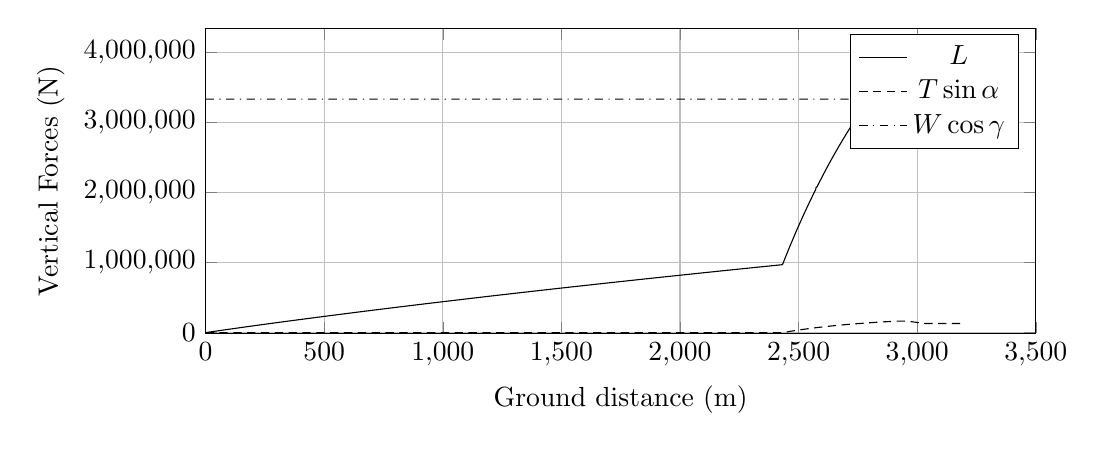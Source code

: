 %VerticalForces_vs_GroundDistance
\begin{tikzpicture}

\begin{axis}[
width=\textwidth,
height=0.45\textwidth,
scaled ticks=false, tick label style={/pgf/number format/fixed},
xmin=0.0,
xmax=3500.0,
xlabel={Ground distance (m)},
xmajorgrids,
ymin=-10000.0,
ymax=4350000.,
ylabel={Vertical Forces (N)},
ymajorgrids,
legend entries = {$L$\\$T\sin\alpha$\\$W\cos\gamma$\\}
]

\addplot [
color=black,
solid
]
table[row sep=crcr]{
9.037E-9	4.573E-6\\
1.547E-7	7.828E-5\\
2.226E-6	0.001\\
1.487E-5	0.008\\
6.582E-5	0.033\\
1.685E-4	0.085\\
3.506E-4	0.177\\
6.169E-4	0.312\\
9.609E-4	0.486\\
0.001	0.693\\
0.002	0.943\\
0.002	1.232\\
0.003	1.56\\
0.004	1.925\\
0.005	2.317\\
0.005	2.75\\
0.006	3.23\\
0.007	3.743\\
0.008	4.286\\
0.01	4.878\\
0.011	5.511\\
0.012	6.185\\
0.014	6.9\\
0.015	7.651\\
0.017	8.441\\
0.018	9.27\\
0.02	10.139\\
0.022	11.042\\
0.024	11.988\\
0.026	12.972\\
0.028	13.988\\
0.03	15.057\\
0.032	16.16\\
0.034	17.297\\
0.037	18.483\\
0.039	19.697\\
0.041	20.961\\
0.044	22.271\\
0.047	23.6\\
0.049	24.989\\
0.052	26.411\\
0.055	27.872\\
0.058	29.364\\
0.061	30.919\\
0.064	32.508\\
0.067	34.14\\
0.071	35.797\\
0.074	37.476\\
0.077	39.203\\
0.081	40.991\\
0.085	42.802\\
0.088	44.649\\
0.092	46.545\\
0.096	48.505\\
0.1	50.478\\
0.104	52.469\\
0.108	54.552\\
0.112	56.653\\
0.116	58.825\\
0.121	61.007\\
0.125	63.27\\
0.13	65.575\\
0.134	67.877\\
0.139	70.249\\
0.144	72.68\\
0.148	75.151\\
0.153	77.628\\
0.158	80.179\\
0.164	82.761\\
0.169	85.321\\
0.174	88.035\\
0.179	90.74\\
0.185	93.451\\
0.19	96.239\\
0.196	99.08\\
0.201	101.93\\
0.207	104.807\\
0.213	107.759\\
0.219	110.767\\
0.225	113.827\\
0.231	116.944\\
0.237	120.101\\
0.244	123.261\\
0.25	126.463\\
0.256	129.753\\
0.263	133.119\\
0.27	136.492\\
0.276	139.882\\
0.283	143.341\\
0.29	146.878\\
0.297	150.42\\
0.304	153.968\\
0.311	157.58\\
0.319	161.29\\
0.326	165.045\\
0.334	168.827\\
0.341	172.619\\
0.349	176.522\\
0.357	180.478\\
0.364	184.512\\
0.372	188.521\\
0.38	192.59\\
0.389	196.68\\
0.397	200.818\\
0.405	205.121\\
0.414	209.394\\
0.422	213.709\\
0.431	218.092\\
0.44	222.575\\
0.449	227.096\\
0.457	231.601\\
0.466	236.133\\
0.475	240.649\\
0.484	245.234\\
0.494	249.947\\
0.503	254.629\\
0.512	259.447\\
0.522	264.268\\
0.531	269.072\\
0.541	274.126\\
0.552	279.256\\
0.562	284.304\\
0.572	289.474\\
0.582	294.646\\
0.592	299.801\\
0.603	305.136\\
0.613	310.551\\
0.624	315.915\\
0.635	321.41\\
0.646	326.84\\
0.657	332.434\\
0.667	337.954\\
0.679	343.586\\
0.69	349.222\\
0.701	355.017\\
0.713	360.82\\
0.724	366.708\\
0.736	372.71\\
0.748	378.703\\
0.76	384.751\\
0.772	390.763\\
0.784	396.839\\
0.796	402.987\\
0.808	409.269\\
0.821	415.619\\
0.833	421.946\\
0.846	428.345\\
0.859	434.77\\
0.872	441.544\\
0.885	448.214\\
0.898	454.789\\
0.912	461.734\\
0.925	468.439\\
0.939	475.278\\
0.952	482.229\\
0.966	489.083\\
0.98	496.135\\
0.994	503.214\\
1.008	510.363\\
1.022	517.479\\
1.036	524.89\\
1.051	532.317\\
1.066	539.671\\
1.081	547.293\\
1.096	554.852\\
1.111	562.413\\
1.126	570.275\\
1.141	577.874\\
1.157	585.911\\
1.172	593.721\\
1.188	601.718\\
1.204	609.781\\
1.22	618.03\\
1.236	626.125\\
1.252	634.252\\
1.269	642.558\\
1.285	650.776\\
1.302	659.341\\
1.319	667.983\\
1.336	676.601\\
1.353	685.107\\
1.37	693.72\\
1.387	702.279\\
1.404	710.93\\
1.421	719.706\\
1.439	728.663\\
1.456	737.477\\
1.474	746.589\\
1.492	755.539\\
1.51	764.792\\
1.528	773.899\\
1.546	783.24\\
1.565	792.599\\
1.584	802.195\\
1.603	811.826\\
1.622	821.402\\
1.641	831.139\\
1.66	840.81\\
1.679	850.493\\
1.698	860.231\\
1.718	870.139\\
1.738	880.298\\
1.758	890.467\\
1.778	900.647\\
1.799	911.085\\
1.819	921.628\\
1.84	932.252\\
1.862	942.994\\
1.882	953.478\\
1.903	963.891\\
1.924	974.664\\
1.946	985.58\\
1.967	996.391\\
1.989	1007.464\\
2.01	1018.402\\
2.032	1029.449\\
2.054	1040.248\\
2.076	1051.524\\
2.098	1062.728\\
2.12	1074.068\\
2.143	1085.54\\
2.166	1097.147\\
2.189	1108.674\\
2.212	1120.464\\
2.235	1132.096\\
2.258	1143.843\\
2.281	1155.63\\
2.305	1167.898\\
2.33	1180.217\\
2.353	1192.22\\
2.378	1204.661\\
2.402	1217.037\\
2.427	1229.343\\
2.451	1241.789\\
2.476	1254.458\\
2.501	1266.825\\
2.526	1279.658\\
2.551	1292.317\\
2.577	1305.435\\
2.602	1318.29\\
2.628	1331.208\\
2.654	1344.324\\
2.68	1357.646\\
2.706	1370.614\\
2.732	1383.765\\
2.758	1396.902\\
2.784	1410.367\\
2.811	1424.082\\
2.839	1438.147\\
2.866	1451.766\\
2.893	1465.604\\
2.92	1479.432\\
2.948	1493.533\\
2.977	1507.883\\
3.005	1522.478\\
3.033	1536.65\\
3.062	1551.157\\
3.09	1565.488\\
3.12	1580.508\\
3.149	1595.363\\
3.178	1609.891\\
3.208	1625.169\\
3.214	1628.151\\
3.216	1629.361\\
3.218	1630.242\\
3.219	1630.676\\
3.22	1631.105\\
3.222	1632.363\\
3.23	1636.303\\
3.247	1644.781\\
3.275	1658.849\\
3.302	1672.877\\
3.331	1687.252\\
3.359	1701.423\\
3.388	1716.269\\
3.417	1730.881\\
3.445	1745.296\\
3.475	1760.065\\
3.503	1774.566\\
3.533	1789.644\\
3.563	1804.747\\
3.592	1819.385\\
3.622	1834.568\\
3.651	1849.365\\
3.681	1864.606\\
3.711	1879.868\\
3.742	1895.383\\
3.773	1910.942\\
3.803	1926.523\\
3.834	1942.146\\
3.866	1958.033\\
3.897	1974.029\\
3.929	1989.855\\
3.96	2005.733\\
3.991	2021.55\\
4.023	2037.52\\
4.055	2053.894\\
4.087	2069.966\\
4.119	2086.351\\
4.151	2102.574\\
4.184	2119.117\\
4.217	2135.665\\
4.25	2152.427\\
4.283	2169.296\\
4.317	2186.139\\
4.351	2203.395\\
4.385	2220.744\\
4.419	2237.926\\
4.453	2255.31\\
4.487	2272.545\\
4.521	2289.417\\
4.555	2306.484\\
4.59	2324.227\\
4.624	2341.644\\
4.66	2359.718\\
4.695	2377.379\\
4.73	2394.966\\
4.765	2413.018\\
4.801	2431.168\\
4.838	2449.704\\
4.874	2468.139\\
4.911	2486.649\\
4.947	2505.047\\
4.984	2523.597\\
5.021	2542.138\\
5.058	2560.872\\
5.095	2579.674\\
5.132	2598.47\\
5.17	2617.666\\
5.208	2636.498\\
5.246	2655.774\\
5.283	2674.743\\
5.322	2694.139\\
5.361	2713.884\\
5.4	2733.648\\
5.439	2753.381\\
5.479	2773.572\\
5.518	2793.29\\
5.557	2813.204\\
5.597	2833.132\\
5.638	2853.713\\
5.678	2873.878\\
5.719	2894.658\\
5.76	2915.381\\
5.801	2936.184\\
5.842	2956.795\\
5.882	2977.1\\
5.923	2997.526\\
5.965	3018.803\\
6.007	3039.928\\
6.048	3060.705\\
6.09	3081.976\\
6.133	3103.598\\
6.175	3125.115\\
6.218	3146.648\\
6.261	3168.124\\
6.303	3189.709\\
6.347	3211.658\\
6.39	3233.626\\
6.435	3255.911\\
6.478	3277.75\\
6.522	3299.976\\
6.566	3321.958\\
6.61	3344.147\\
6.654	3366.745\\
6.7	3389.77\\
6.745	3412.462\\
6.79	3435.213\\
6.836	3458.1\\
6.881	3481.104\\
6.928	3504.444\\
6.973	3527.493\\
7.02	3550.848\\
7.066	3574.067\\
7.112	3597.587\\
7.159	3620.965\\
7.207	3645.105\\
7.254	3668.723\\
7.301	3692.698\\
7.349	3716.99\\
7.398	3741.685\\
7.447	3765.902\\
7.495	3790.143\\
7.542	3814.166\\
7.591	3838.728\\
7.64	3863.266\\
7.689	3888.138\\
7.738	3912.773\\
7.788	3937.853\\
7.838	3962.78\\
7.887	3987.804\\
7.938	4013.464\\
7.989	4038.951\\
8.039	4063.991\\
8.091	4090.281\\
8.142	4115.878\\
8.194	4142.22\\
8.246	4168.392\\
8.298	4194.323\\
8.351	4221.017\\
8.403	4247.198\\
8.455	4273.266\\
8.507	4299.65\\
8.56	4326.511\\
8.614	4353.255\\
8.667	4380.085\\
8.72	4406.914\\
8.775	4434.256\\
8.829	4461.591\\
8.883	4488.681\\
8.938	4516.292\\
8.992	4543.745\\
9.048	4571.662\\
9.104	4599.712\\
9.159	4627.567\\
9.214	4655.341\\
9.271	4683.535\\
9.326	4711.446\\
9.382	4739.735\\
9.439	4768.053\\
9.496	4796.777\\
9.552	4825.188\\
9.61	4853.951\\
9.667	4882.891\\
9.725	4912.065\\
9.784	4941.269\\
9.842	4970.555\\
9.901	5000.399\\
9.96	5030.112\\
10.021	5060.267\\
10.08	5090.046\\
10.141	5120.725\\
10.201	5150.977\\
10.262	5181.49\\
10.323	5211.908\\
10.384	5242.759\\
10.445	5273.24\\
10.506	5304.227\\
10.568	5335.302\\
10.63	5366.193\\
10.691	5396.953\\
10.754	5428.466\\
10.816	5459.666\\
10.878	5490.82\\
10.941	5522.371\\
11.004	5553.72\\
11.067	5585.374\\
11.13	5617.185\\
11.194	5649.373\\
11.258	5681.559\\
11.322	5713.645\\
11.388	5746.72\\
11.454	5779.434\\
11.52	5812.613\\
11.584	5845.096\\
11.65	5878.053\\
11.717	5911.33\\
11.783	5944.662\\
11.85	5978.121\\
11.917	6011.756\\
11.984	6045.546\\
12.053	6079.814\\
12.12	6113.532\\
12.188	6147.652\\
12.256	6181.633\\
12.324	6215.903\\
12.393	6250.657\\
12.463	6285.362\\
12.532	6319.959\\
12.602	6355.21\\
12.672	6390.572\\
12.743	6425.783\\
12.815	6461.82\\
12.886	6497.343\\
12.9	6504.495\\
12.931	6520.056\\
12.933	6521.323\\
12.935	6521.937\\
12.935	6522.341\\
12.936	6522.711\\
12.94	6524.693\\
12.952	6530.469\\
12.983	6545.983\\
13.057	6583.472\\
13.129	6619.464\\
13.2	6655.046\\
13.272	6691.136\\
13.344	6726.822\\
13.416	6763.265\\
13.489	6799.588\\
13.562	6836.37\\
13.635	6873.039\\
13.709	6910.174\\
13.784	6947.31\\
13.857	6983.929\\
13.931	7020.963\\
14.005	7058.225\\
14.08	7095.768\\
14.156	7133.584\\
14.231	7171.243\\
14.306	7209.148\\
14.382	7247.201\\
14.457	7284.77\\
14.534	7322.939\\
14.61	7361.232\\
14.687	7399.876\\
14.764	7438.326\\
14.842	7477.475\\
14.921	7516.624\\
14.998	7555.325\\
15.077	7594.967\\
15.155	7633.818\\
15.233	7673.11\\
15.313	7712.878\\
15.393	7753.205\\
15.472	7792.821\\
15.552	7832.749\\
15.632	7872.857\\
15.712	7912.496\\
15.793	7953.266\\
15.874	7993.731\\
15.955	8034.262\\
16.036	8074.866\\
16.118	8115.729\\
16.2	8156.6\\
16.282	8197.538\\
16.364	8238.576\\
16.448	8280.593\\
16.531	8322.364\\
16.615	8364.3\\
16.7	8406.477\\
16.784	8448.602\\
16.868	8490.825\\
16.952	8532.803\\
17.036	8574.73\\
17.122	8617.503\\
17.208	8660.419\\
17.295	8703.877\\
17.381	8746.989\\
17.468	8790.612\\
17.555	8833.923\\
17.643	8877.836\\
17.731	8921.743\\
17.818	8965.369\\
17.906	9009.131\\
17.995	9053.527\\
18.084	9098.009\\
18.171	9141.829\\
18.261	9186.555\\
18.349	9230.566\\
18.437	9274.642\\
18.529	9320.294\\
18.62	9365.524\\
18.71	9410.609\\
18.801	9456.237\\
18.893	9502.082\\
18.984	9547.369\\
19.076	9593.44\\
19.168	9639.163\\
19.258	9684.151\\
19.35	9729.879\\
19.442	9775.874\\
19.536	9822.658\\
19.631	9869.901\\
19.723	9916.207\\
19.819	9963.949\\
19.913	10010.848\\
20.009	10058.426\\
20.105	10106.199\\
20.199	10153.323\\
20.296	10201.554\\
20.392	10249.416\\
20.489	10297.762\\
20.585	10345.853\\
20.681	10393.469\\
20.78	10442.78\\
20.879	10491.942\\
20.978	10541.343\\
21.077	10590.927\\
21.176	10640.194\\
21.275	10689.579\\
21.375	10738.991\\
21.475	10788.938\\
21.575	10838.758\\
21.674	10887.962\\
21.778	10939.611\\
21.878	10989.756\\
21.978	11039.555\\
22.082	11091.075\\
22.183	11141.425\\
22.285	11191.97\\
22.385	11241.944\\
22.488	11293.22\\
22.59	11344.015\\
22.695	11396.31\\
22.8	11448.34\\
22.904	11500.213\\
23.009	11552.204\\
23.115	11605.126\\
23.219	11656.951\\
23.325	11709.408\\
23.43	11761.502\\
23.536	11814.18\\
23.641	11866.526\\
23.748	11919.576\\
23.855	11973.177\\
23.964	12027.346\\
24.073	12081.271\\
24.181	12134.97\\
24.289	12188.844\\
24.399	12243.148\\
24.507	12297.032\\
24.617	12351.571\\
24.727	12406.316\\
24.839	12461.795\\
24.95	12517.166\\
25.063	12572.95\\
25.175	12628.868\\
25.288	12685.11\\
25.402	12741.638\\
25.516	12798.194\\
25.629	12854.106\\
25.743	12910.841\\
25.856	12967.082\\
25.97	13023.675\\
26.084	13080.161\\
26.198	13136.684\\
26.314	13194.376\\
26.43	13251.72\\
26.545	13308.989\\
26.661	13366.509\\
26.777	13423.853\\
26.894	13481.833\\
27.012	13540.358\\
27.131	13599.623\\
27.251	13659.221\\
27.369	13717.61\\
27.488	13776.857\\
27.608	13835.998\\
27.729	13896.111\\
27.849	13955.541\\
27.971	14016.302\\
28.092	14076.283\\
28.214	14136.49\\
28.335	14196.849\\
28.456	14256.58\\
28.579	14317.5\\
28.702	14378.77\\
28.827	14440.768\\
28.951	14501.945\\
29.077	14564.647\\
29.201	14626.213\\
29.226	14638.539\\
29.243	14646.688\\
29.289	14669.52\\
29.294	14671.892\\
29.297	14673.531\\
29.299	14674.515\\
29.301	14675.56\\
29.303	14676.516\\
29.311	14680.357\\
29.336	14692.731\\
29.397	14723.183\\
29.503	14775.72\\
29.629	14838.114\\
29.754	14900.044\\
29.878	14961.717\\
30.005	15024.209\\
30.13	15086.314\\
30.254	15147.81\\
30.383	15211.597\\
30.509	15274.346\\
30.636	15337.106\\
30.764	15400.526\\
30.891	15463.526\\
31.019	15527.019\\
31.148	15590.7\\
31.279	15655.501\\
31.407	15719.159\\
31.537	15783.561\\
31.669	15848.463\\
31.799	15913.152\\
31.931	15978.375\\
32.063	16043.626\\
32.195	16109.144\\
32.327	16174.614\\
32.46	16240.114\\
32.592	16305.412\\
32.724	16371.115\\
32.858	16437.29\\
32.993	16503.928\\
33.128	16570.695\\
33.261	16636.745\\
33.396	16703.428\\
33.531	16770.397\\
33.666	16837.256\\
33.806	16906.177\\
33.942	16973.437\\
34.076	17039.945\\
34.213	17107.611\\
34.351	17175.923\\
34.489	17244.099\\
34.626	17311.639\\
34.765	17380.664\\
34.905	17449.655\\
35.045	17518.809\\
35.183	17587.413\\
35.323	17656.265\\
35.463	17725.681\\
35.602	17794.246\\
35.743	17863.819\\
35.884	17933.641\\
36.026	18003.673\\
36.169	18074.155\\
36.312	18144.974\\
36.455	18215.444\\
36.599	18286.619\\
36.74	18356.525\\
36.884	18427.703\\
37.031	18500.19\\
37.176	18571.552\\
37.323	18643.978\\
37.47	18716.585\\
37.617	18789.536\\
37.764	18861.719\\
37.91	18934.039\\
38.059	19007.396\\
38.205	19079.542\\
38.354	19152.883\\
38.502	19225.811\\
38.651	19299.364\\
38.799	19372.311\\
38.947	19445.298\\
39.095	19518.538\\
39.244	19592.11\\
39.395	19666.246\\
39.546	19740.522\\
39.697	19814.973\\
39.848	19889.568\\
40.002	19965.463\\
40.155	20040.86\\
40.308	20116.258\\
40.463	20192.419\\
40.616	20268.131\\
40.77	20343.855\\
40.926	20420.509\\
41.082	20497.674\\
41.24	20575.412\\
41.396	20652.162\\
41.552	20728.998\\
41.708	20805.771\\
41.866	20883.334\\
42.024	20961.252\\
42.184	21040.139\\
42.342	21117.681\\
42.5	21195.827\\
42.661	21274.787\\
42.821	21353.563\\
42.983	21433.416\\
43.146	21513.413\\
43.309	21593.708\\
43.472	21673.528\\
43.634	21753.429\\
43.799	21834.367\\
43.963	21915.237\\
44.127	21995.954\\
44.292	22077.165\\
44.457	22157.953\\
44.624	22240.053\\
44.788	22320.94\\
44.954	22402.362\\
45.122	22485.056\\
45.289	22567.116\\
45.457	22649.562\\
45.625	22732.132\\
45.793	22814.415\\
45.964	22898.369\\
46.134	22981.749\\
46.304	23065.705\\
46.476	23149.958\\
46.647	23233.856\\
46.818	23317.685\\
46.99	23402.181\\
47.161	23486.275\\
47.334	23571.354\\
47.507	23656.085\\
47.683	23742.429\\
47.859	23828.564\\
48.033	23914.21\\
48.21	24000.964\\
48.387	24087.787\\
48.564	24174.508\\
48.742	24261.908\\
48.92	24349.201\\
49.097	24436.345\\
49.276	24523.944\\
49.454	24611.265\\
49.635	24699.81\\
49.818	24789.712\\
49.998	24877.725\\
50.178	24966.296\\
50.36	25055.542\\
50.54	25143.638\\
50.723	25233.542\\
50.907	25323.526\\
51.091	25413.609\\
51.276	25504.513\\
51.46	25594.71\\
51.647	25686.139\\
51.834	25778.042\\
52.019	25868.723\\
52.207	25960.548\\
52.395	26052.546\\
52.432	26070.762\\
52.449	26079.321\\
52.459	26084.213\\
52.466	26087.381\\
52.468	26088.566\\
52.471	26089.934\\
52.482	26095.334\\
52.513	26110.732\\
52.59	26148.4\\
52.731	26217.219\\
52.919	26309.522\\
53.107	26401.446\\
53.294	26492.875\\
53.483	26585.578\\
53.672	26678.279\\
53.861	26770.773\\
54.049	26862.85\\
54.239	26956.096\\
54.432	27050.514\\
54.623	27143.909\\
54.815	27237.856\\
55.007	27332.057\\
55.199	27425.717\\
55.39	27519.637\\
55.583	27613.663\\
55.777	27708.586\\
55.971	27803.656\\
56.167	27899.593\\
56.364	27995.871\\
56.559	28091.518\\
56.754	28186.669\\
56.95	28282.666\\
57.146	28378.763\\
57.344	28475.375\\
57.543	28572.747\\
57.741	28669.463\\
57.938	28766.143\\
58.139	28864.402\\
58.335	28960.283\\
58.534	29057.575\\
58.735	29155.744\\
58.935	29253.462\\
59.137	29352.261\\
59.337	29449.938\\
59.539	29548.445\\
59.739	29646.473\\
59.943	29745.813\\
60.143	29843.83\\
60.348	29943.564\\
60.551	30042.86\\
60.755	30142.325\\
60.96	30242.419\\
61.166	30343.259\\
61.37	30442.869\\
61.575	30542.879\\
61.778	30641.973\\
61.986	30743.549\\
62.192	30843.976\\
62.398	30944.748\\
62.604	31044.91\\
62.81	31145.674\\
63.018	31246.923\\
63.225	31348.017\\
63.434	31449.898\\
63.645	31553.102\\
63.859	31657.249\\
64.068	31759.063\\
64.276	31860.824\\
64.487	31963.513\\
64.699	32066.703\\
64.912	32170.757\\
65.127	32275.349\\
65.342	32380.218\\
65.555	32483.774\\
65.767	32587.4\\
65.981	32691.39\\
66.195	32795.633\\
66.411	32900.789\\
66.625	33005.24\\
66.843	33111.254\\
67.06	33216.88\\
67.279	33323.465\\
67.499	33430.455\\
67.717	33536.713\\
67.935	33643.08\\
68.156	33750.593\\
68.373	33856.173\\
68.597	33964.971\\
68.817	34071.891\\
69.039	34180.145\\
69.261	34288.136\\
69.485	34397.179\\
69.708	34505.388\\
69.934	34615.495\\
70.16	34725.323\\
70.385	34834.677\\
70.612	34944.851\\
70.836	35053.687\\
71.066	35165.461\\
71.295	35276.653\\
71.521	35386.729\\
71.751	35498.382\\
71.981	35610.122\\
72.211	35721.677\\
72.44	35833.048\\
72.67	35944.599\\
72.905	36058.586\\
73.136	36170.881\\
73.367	36283.188\\
73.598	36395.227\\
73.832	36508.998\\
74.067	36622.949\\
74.303	36737.58\\
74.54	36852.508\\
74.775	36966.231\\
75.015	37083.06\\
75.254	37198.758\\
75.494	37315.047\\
75.735	37432.251\\
75.975	37548.336\\
76.214	37664.228\\
76.452	37779.66\\
76.696	37898.081\\
76.941	38016.973\\
77.186	38135.797\\
77.429	38253.601\\
77.674	38372.235\\
77.919	38490.921\\
78.166	38610.466\\
78.412	38729.567\\
78.659	38849.319\\
78.906	38969.272\\
79.153	39088.512\\
79.403	39209.855\\
79.652	39330.532\\
79.902	39451.715\\
80.156	39574.478\\
80.409	39696.918\\
80.662	39819.688\\
80.915	39941.829\\
81.168	40064.44\\
81.424	40188.238\\
81.679	40311.796\\
81.934	40435.527\\
82.19	40559.158\\
82.446	40682.929\\
82.496	40707.517\\
82.534	40725.833\\
82.553	40734.934\\
82.611	40762.978\\
82.681	40796.724\\
82.744	40827.555\\
82.895	40900.569\\
83.16	41028.779\\
83.419	41153.892\\
83.674	41277.19\\
83.935	41403.541\\
84.196	41529.984\\
84.455	41655.16\\
84.719	41783.209\\
84.982	41910.216\\
85.24	42034.846\\
85.503	42162.055\\
85.765	42288.712\\
86.027	42415.736\\
86.289	42542.081\\
86.552	42669.208\\
86.814	42796.212\\
87.079	42924.402\\
87.346	43053.409\\
87.612	43181.784\\
87.88	43311.465\\
88.147	43440.4\\
88.415	43569.651\\
88.68	43697.637\\
88.948	43827.112\\
89.213	43955.592\\
89.482	44085.182\\
89.749	44214.17\\
90.019	44344.813\\
90.29	44475.531\\
90.56	44605.858\\
90.828	44735.293\\
91.098	44865.774\\
91.368	44995.838\\
91.637	45125.692\\
91.908	45256.283\\
92.182	45388.504\\
92.455	45520.678\\
92.73	45653.211\\
93.003	45784.972\\
93.278	45917.469\\
93.55	46048.809\\
93.825	46181.292\\
94.102	46314.618\\
94.377	46447.188\\
94.654	46580.726\\
94.932	46715.049\\
95.21	46848.79\\
95.486	46982.035\\
95.767	47117.396\\
96.046	47251.61\\
96.324	47385.491\\
96.603	47519.974\\
96.882	47654.336\\
97.159	47788.018\\
97.437	47921.8\\
97.718	48056.861\\
97.998	48191.944\\
98.276	48325.477\\
98.557	48460.815\\
98.839	48596.436\\
99.121	48732.145\\
99.407	48869.684\\
99.695	49008.225\\
99.981	49145.98\\
100.266	49283.071\\
100.552	49420.846\\
100.841	49559.776\\
101.127	49697.127\\
101.414	49835.116\\
101.702	49973.408\\
101.991	50112.469\\
102.283	50252.73\\
102.577	50393.796\\
102.867	50533.173\\
103.158	50673.304\\
103.453	50814.97\\
103.746	50955.714\\
104.043	51097.986\\
104.336	51238.832\\
104.63	51380.076\\
104.926	51522.33\\
105.224	51665.159\\
105.524	51809.362\\
105.821	51951.528\\
106.12	52095.264\\
106.421	52239.677\\
106.721	52383.621\\
107.021	52527.382\\
107.322	52671.574\\
107.625	52817.249\\
107.933	52964.778\\
108.236	53109.834\\
108.539	53255.341\\
108.845	53402.077\\
109.15	53548.134\\
109.457	53695.393\\
109.765	53842.707\\
110.071	53989.647\\
110.381	54138.293\\
110.692	54286.833\\
111.004	54436.297\\
111.315	54585.396\\
111.628	54735.322\\
111.94	54884.87\\
112.256	55036.208\\
112.575	55188.578\\
112.893	55340.856\\
113.209	55492.362\\
113.528	55645.113\\
113.848	55798.297\\
114.171	55952.449\\
114.491	56105.9\\
114.817	56261.585\\
115.141	56416.593\\
115.465	56571.605\\
115.792	56727.959\\
116.118	56883.792\\
116.446	57040.973\\
116.774	57197.851\\
117.102	57354.658\\
117.433	57512.716\\
117.765	57671.462\\
118.095	57829.467\\
118.426	57987.276\\
118.755	58144.521\\
119.086	58303.09\\
119.421	58463.06\\
119.756	58622.966\\
119.823	58655.013\\
119.855	58670.42\\
119.877	58681.029\\
119.898	58690.77\\
119.909	58696.323\\
119.915	58698.935\\
119.924	58703.465\\
119.959	58720.029\\
120.055	58766.026\\
120.287	58876.731\\
120.622	59036.768\\
120.957	59196.805\\
121.29	59356.243\\
121.628	59517.235\\
121.966	59678.816\\
122.302	59839.487\\
122.64	60000.738\\
122.979	60162.838\\
123.316	60323.515\\
123.657	60486.284\\
123.995	60647.784\\
124.339	60812.172\\
124.68	60974.906\\
125.021	61137.513\\
125.364	61301.224\\
125.705	61464.057\\
126.048	61627.768\\
126.391	61791.078\\
126.732	61953.895\\
127.076	62117.912\\
127.42	62281.888\\
127.763	62445.601\\
128.106	62609.254\\
128.451	62773.932\\
128.797	62938.906\\
129.143	63103.484\\
129.491	63269.556\\
129.837	63434.245\\
130.185	63600.387\\
130.532	63765.594\\
130.876	63929.38\\
131.222	64094.612\\
131.574	64261.946\\
131.921	64427.382\\
132.271	64593.773\\
132.617	64758.952\\
132.968	64925.767\\
133.319	65092.888\\
133.671	65260.544\\
134.02	65426.81\\
134.369	65592.932\\
134.722	65760.533\\
135.073	65927.749\\
135.422	66093.748\\
135.774	66261.315\\
136.128	66429.294\\
136.48	66597.092\\
136.831	66763.961\\
137.183	66930.997\\
137.54	67101.038\\
137.898	67270.954\\
138.253	67439.839\\
138.61	67609.445\\
138.967	67779.194\\
139.327	67950.182\\
139.685	68120.199\\
140.044	68290.616\\
140.404	68461.445\\
140.765	68633.134\\
141.123	68802.69\\
141.483	68974.011\\
141.846	69145.948\\
142.208	69318.015\\
142.568	69488.725\\
142.927	69659.133\\
143.286	69829.555\\
143.647	70000.732\\
144.013	70174.281\\
144.375	70345.94\\
144.736	70517.224\\
145.105	70691.74\\
145.476	70867.704\\
145.845	71042.517\\
146.214	71217.62\\
146.587	71394.525\\
146.956	71569.251\\
147.331	71746.83\\
147.706	71924.645\\
148.079	72101.024\\
148.456	72279.504\\
148.828	72455.835\\
149.209	72636.207\\
149.589	72816.078\\
149.971	72996.622\\
150.353	73177.675\\
150.735	73358.161\\
151.117	73539.008\\
151.498	73719.585\\
151.882	73901.14\\
152.269	74084.038\\
152.651	74264.599\\
153.038	74447.883\\
153.428	74632.059\\
153.819	74817.015\\
154.21	75001.725\\
154.606	75188.764\\
154.999	75374.717\\
155.395	75561.549\\
155.791	75748.735\\
156.188	75936.514\\
156.588	76125.474\\
156.986	76313.435\\
157.386	76502.293\\
157.789	76692.554\\
158.191	76882.407\\
158.598	77074.718\\
159.005	77266.564\\
159.412	77458.896\\
159.819	77650.725\\
160.228	77843.994\\
160.637	78036.844\\
161.048	78230.984\\
161.464	78427.25\\
161.878	78622.699\\
162.295	78819.108\\
162.712	79016.148\\
163.128	79212.22\\
163.547	79409.724\\
163.966	79607.564\\
164.385	79804.722\\
164.469	79844.487\\
164.521	79869.005\\
164.56	79887.449\\
164.569	79891.787\\
164.576	79895.028\\
164.583	79898.177\\
164.589	79901.019\\
164.616	79913.662\\
164.714	79959.896\\
164.933	80063.247\\
165.355	80262.158\\
165.776	80460.611\\
166.193	80657.123\\
166.615	80856.056\\
167.036	81054.524\\
167.457	81253.061\\
167.884	81454.209\\
168.306	81653.354\\
168.727	81851.544\\
169.154	82052.554\\
169.579	82253.04\\
170.005	82453.651\\
170.428	82652.877\\
170.855	82853.641\\
171.281	83054.245\\
171.708	83255.569\\
172.133	83455.546\\
172.558	83655.685\\
172.987	83857.656\\
173.416	84059.193\\
173.843	84260.248\\
174.268	84460.257\\
174.693	84660.308\\
175.118	84860.121\\
175.545	85061.062\\
175.972	85262.071\\
176.4	85462.995\\
176.828	85664.306\\
177.254	85864.421\\
177.684	86066.943\\
178.109	86266.313\\
178.535	86466.583\\
178.964	86668.115\\
179.392	86869.373\\
179.824	87072.511\\
180.255	87274.965\\
180.689	87478.844\\
181.119	87680.697\\
181.551	87883.331\\
181.981	88085.376\\
182.416	88289.492\\
182.849	88492.626\\
183.28	88694.978\\
183.71	88896.749\\
184.141	89098.803\\
184.573	89301.805\\
185.006	89504.576\\
185.437	89706.75\\
185.871	89910.068\\
186.306	90114.055\\
186.746	90320.449\\
187.183	90525.121\\
187.625	90732.353\\
188.062	90937.247\\
188.499	91141.751\\
188.938	91347.47\\
189.376	91552.871\\
189.815	91758.207\\
190.258	91965.591\\
190.692	92169.035\\
191.135	92376.388\\
191.574	92582.019\\
192.011	92786.49\\
192.455	92994.19\\
192.903	93203.857\\
193.354	93414.651\\
193.8	93623.42\\
194.25	93833.72\\
194.701	94044.541\\
195.152	94255.356\\
195.601	94465.37\\
196.057	94678.395\\
196.514	94892.032\\
196.963	95102.165\\
197.419	95315.237\\
197.88	95530.187\\
198.336	95743.564\\
198.795	95957.613\\
199.253	96171.427\\
199.715	96387.224\\
200.175	96601.999\\
200.637	96817.581\\
201.101	97034.496\\
201.568	97252.417\\
202.034	97469.559\\
202.499	97686.75\\
202.972	97907.168\\
203.441	98125.858\\
203.912	98345.603\\
204.384	98565.651\\
204.856	98785.86\\
205.334	99008.79\\
205.81	99230.511\\
206.287	99452.936\\
206.771	99678.195\\
207.253	99902.832\\
207.741	100130.307\\
208.23	100358.296\\
208.718	100585.606\\
209.211	100815.099\\
209.7	101042.776\\
210.191	101271.689\\
210.688	101502.835\\
211.185	101734.326\\
211.683	101966.077\\
212.18	102197.518\\
212.683	102431.494\\
213.188	102666.301\\
213.693	102901.517\\
214.198	103136.602\\
214.706	103372.838\\
215.212	103608.166\\
215.721	103844.826\\
216.229	104081.361\\
216.742	104319.897\\
216.763	104329.418\\
216.78	104337.266\\
216.796	104345.024\\
216.811	104351.816\\
216.818	104355.276\\
216.826	104358.8\\
216.863	104376.062\\
216.991	104435.631\\
217.386	104619.366\\
217.888	104852.734\\
218.4	105090.734\\
218.909	105327.48\\
219.424	105566.589\\
219.937	105805.423\\
220.453	106044.887\\
220.965	106283.209\\
221.481	106522.633\\
221.991	106759.782\\
222.507	106999.581\\
223.023	107238.995\\
223.54	107479.211\\
224.051	107716.731\\
224.57	107957.681\\
225.083	108195.782\\
225.598	108435.077\\
226.114	108674.43\\
226.632	108915.094\\
227.146	109153.409\\
227.665	109394.536\\
228.176	109631.532\\
228.692	109870.633\\
229.204	110108.514\\
229.718	110346.942\\
230.227	110582.692\\
230.737	110819.233\\
231.254	111058.871\\
231.766	111296.486\\
232.283	111536.038\\
232.791	111771.206\\
233.3	112007.045\\
233.814	112245.404\\
234.329	112483.87\\
234.845	112723.049\\
235.36	112961.525\\
235.873	113199.119\\
236.383	113435.038\\
236.898	113673.79\\
237.412	113911.755\\
237.922	114147.758\\
238.438	114386.448\\
238.952	114624.41\\
239.462	114860.093\\
239.977	115098.348\\
240.495	115338.023\\
241.013	115577.31\\
241.523	115813.435\\
242.036	116050.21\\
242.555	116290.386\\
243.077	116531.393\\
243.6	116773.013\\
244.118	117012.342\\
244.64	117253.439\\
245.169	117498.074\\
245.691	117739.144\\
246.214	117980.625\\
246.735	118221.096\\
247.259	118462.842\\
247.786	118706.14\\
248.312	118948.754\\
248.839	119192.053\\
249.367	119435.402\\
249.896	119679.789\\
250.423	119922.574\\
250.951	120166.215\\
251.477	120408.566\\
252.012	120655.126\\
252.546	120901.476\\
253.085	121149.641\\
253.622	121397.046\\
254.156	121643.4\\
254.687	121888.106\\
255.234	122139.649\\
255.775	122389.07\\
256.312	122636.168\\
256.848	122883.004\\
257.393	123133.854\\
257.939	123385.394\\
258.494	123640.641\\
259.045	123894.048\\
259.6	124149.645\\
260.154	124404.453\\
260.708	124658.913\\
261.261	124913.484\\
261.82	125170.379\\
262.379	125427.405\\
262.939	125684.716\\
263.502	125943.766\\
264.068	126203.608\\
264.634	126464.058\\
265.204	126725.891\\
265.778	126989.246\\
266.352	127253.193\\
266.934	127520.147\\
267.516	127787.655\\
268.1	128055.899\\
268.688	128325.65\\
269.274	128594.787\\
269.861	128864.21\\
270.454	129136.251\\
271.047	129408.519\\
271.643	129681.813\\
272.242	129956.688\\
272.846	130233.631\\
273.446	130508.902\\
274.051	130786.305\\
274.657	131064.611\\
275.262	131341.676\\
275.868	131619.623\\
276.474	131897.423\\
276.596	131953.393\\
276.676	131990.23\\
276.723	132011.537\\
276.757	132027.238\\
276.789	132041.703\\
276.818	132055.047\\
276.838	132064.609\\
276.851	132070.258\\
276.858	132073.435\\
276.864	132076.313\\
276.895	132090.284\\
277.013	132144.519\\
277.36	132303.552\\
277.952	132574.942\\
278.559	132853.138\\
279.169	133132.896\\
279.778	133411.964\\
280.389	133691.708\\
281.002	133972.844\\
281.613	134252.645\\
282.223	134532.042\\
282.841	134814.955\\
283.453	135095.358\\
284.062	135374.095\\
284.672	135653.19\\
285.282	135932.526\\
285.894	136212.54\\
286.502	136490.897\\
287.116	136772.119\\
287.725	137050.768\\
288.334	137329.422\\
288.941	137606.803\\
289.547	137883.901\\
290.151	138160.172\\
290.754	138436.05\\
291.362	138713.739\\
291.963	138988.739\\
292.567	139264.978\\
293.172	139541.373\\
293.777	139817.725\\
294.383	140094.471\\
294.99	140371.958\\
295.589	140645.369\\
296.192	140920.919\\
296.79	141193.755\\
297.388	141466.95\\
297.994	141743.48\\
298.593	142016.959\\
299.199	142293.503\\
299.802	142568.753\\
300.405	142843.689\\
301.009	143119.292\\
301.613	143394.707\\
302.214	143668.588\\
302.815	143942.446\\
303.419	144217.776\\
304.018	144490.934\\
304.621	144765.641\\
305.23	145043.474\\
305.832	145317.384\\
306.442	145595.401\\
307.049	145871.751\\
307.656	146148.271\\
308.261	146423.495\\
308.869	146700.256\\
309.474	146975.729\\
310.08	147251.614\\
310.689	147528.449\\
311.294	147803.777\\
311.905	148082.001\\
312.525	148363.833\\
313.133	148640.422\\
313.75	148920.531\\
314.365	149200.163\\
314.976	149478.085\\
315.595	149759.251\\
316.213	150040.221\\
316.832	150321.468\\
317.452	150602.71\\
318.073	150885.031\\
318.694	151166.792\\
319.318	151450.202\\
319.944	151734.31\\
320.572	152019.378\\
321.206	152306.894\\
321.836	152592.812\\
322.468	152879.647\\
323.099	153165.931\\
323.741	153456.813\\
324.381	153747.004\\
325.032	154042.431\\
325.678	154335.026\\
326.323	154627.36\\
326.973	154922.275\\
327.622	155216.166\\
328.266	155507.945\\
328.918	155803.476\\
329.575	156100.963\\
330.232	156398.492\\
330.898	156699.891\\
331.561	157000.277\\
332.226	157301.238\\
332.896	157604.471\\
333.572	157910.367\\
334.247	158215.8\\
334.922	158520.923\\
335.6	158827.9\\
336.282	159136.407\\
336.97	159447.559\\
337.664	159761.362\\
338.355	160073.852\\
339.054	160389.528\\
339.747	160703.048\\
340.446	161019.095\\
341.151	161337.697\\
341.864	161659.772\\
342.572	161979.769\\
343.286	162302.033\\
344.001	162625.018\\
344.724	162951.686\\
344.867	163016.218\\
344.893	163028.247\\
344.919	163039.831\\
344.939	163048.938\\
344.954	163055.788\\
344.974	163064.517\\
345.066	163106.276\\
345.322	163221.784\\
346.019	163536.428\\
346.732	163858.458\\
347.449	164182.217\\
348.167	164506.625\\
348.88	164828.105\\
349.595	165150.819\\
350.312	165474.656\\
351.027	165797.366\\
351.74	166119.058\\
352.454	166441.137\\
353.169	166763.812\\
353.883	167085.544\\
354.591	167404.854\\
355.3	167724.485\\
356.009	168044.138\\
356.717	168363.277\\
357.428	168683.841\\
358.129	168999.853\\
358.834	169317.534\\
359.538	169634.719\\
360.247	169953.973\\
360.947	170269.56\\
361.644	170583.474\\
362.343	170897.951\\
363.04	171211.719\\
363.735	171524.687\\
364.431	171837.762\\
365.127	172151.247\\
365.819	172462.586\\
366.517	172776.402\\
367.207	173087.008\\
367.906	173401.318\\
368.595	173711.102\\
369.287	174022.183\\
369.983	174335.073\\
370.672	174644.515\\
371.36	174953.734\\
372.054	175265.558\\
372.745	175575.976\\
373.434	175885.427\\
374.129	176197.666\\
374.825	176510.036\\
375.518	176821.235\\
376.211	177132.414\\
376.905	177443.911\\
377.599	177755.267\\
378.294	178067.031\\
378.995	178381.68\\
379.688	178692.361\\
380.388	179006.128\\
381.081	179316.921\\
381.778	179629.2\\
382.474	179941.43\\
383.171	180253.52\\
383.866	180565.015\\
384.572	180881.238\\
385.275	181196.349\\
385.978	181511.148\\
386.681	181825.567\\
387.384	182140.656\\
388.092	182457.288\\
388.795	182772.071\\
389.498	183086.595\\
390.211	183405.42\\
390.924	183724.446\\
391.639	184044.276\\
392.35	184362.025\\
393.068	184683.164\\
393.793	185007.217\\
394.517	185330.804\\
395.235	185651.548\\
395.957	185974.242\\
396.688	186300.913\\
397.42	186627.954\\
398.153	186955.362\\
398.887	187282.878\\
399.62	187610.334\\
400.355	187938.421\\
401.096	188268.987\\
401.84	188600.726\\
402.587	188934.406\\
403.339	189269.837\\
404.094	189606.259\\
404.85	189943.38\\
405.606	190280.642\\
406.364	190618.715\\
407.124	190957.462\\
407.888	191298.064\\
408.657	191640.646\\
409.433	191986.405\\
410.211	192333.08\\
410.991	192680.534\\
411.775	193029.597\\
412.566	193381.98\\
413.361	193735.689\\
414.164	194093.369\\
414.964	194449.533\\
415.767	194806.975\\
416.573	195165.389\\
417.381	195525.238\\
418.193	195886.482\\
419.018	196253.288\\
419.84	196619.078\\
420.663	196985.098\\
420.829	197059.0\\
421.291	197264.183\\
421.328	197280.838\\
421.355	197292.83\\
421.421	197322.292\\
421.482	197349.227\\
421.783	197483.247\\
422.509	197805.796\\
423.335	198173.094\\
424.167	198542.915\\
424.993	198910.337\\
425.819	199277.208\\
426.647	199645.099\\
427.472	200011.904\\
428.292	200376.136\\
429.113	200740.736\\
429.935	201105.762\\
430.755	201470.116\\
431.572	201832.921\\
432.39	202196.046\\
433.201	202556.079\\
434.014	202917.104\\
434.82	203274.609\\
435.625	203632.081\\
436.43	203988.862\\
437.235	204346.258\\
438.044	204704.995\\
438.844	205059.791\\
439.645	205414.79\\
440.433	205764.249\\
441.227	206116.046\\
442.022	206468.346\\
442.816	206820.146\\
443.61	207171.899\\
444.392	207518.295\\
445.184	207869.343\\
445.98	208221.524\\
446.767	208570.209\\
447.555	208918.871\\
448.338	209265.674\\
449.122	209612.485\\
449.908	209960.174\\
450.694	210307.897\\
451.481	210655.96\\
452.266	211003.268\\
453.053	211350.881\\
453.835	211696.778\\
454.632	212048.887\\
455.421	212397.839\\
456.205	212744.292\\
456.999	213094.822\\
457.784	213441.672\\
458.569	213788.445\\
459.356	214135.881\\
460.148	214485.398\\
460.94	214834.932\\
461.73	215183.81\\
462.518	215531.497\\
463.304	215877.892\\
464.095	216227.093\\
464.886	216575.58\\
465.684	216927.724\\
466.484	217280.145\\
467.279	217630.523\\
468.079	217983.006\\
468.879	218335.504\\
469.678	218687.498\\
470.476	219039.008\\
471.285	219395.245\\
472.09	219749.733\\
472.896	220104.614\\
473.706	220461.207\\
474.511	220815.649\\
475.328	221174.837\\
476.145	221534.392\\
476.958	221891.932\\
477.775	222251.214\\
478.601	222614.186\\
479.423	222975.833\\
480.256	223341.889\\
481.077	223702.721\\
481.911	224069.315\\
482.744	224434.916\\
483.579	224801.804\\
484.423	225172.293\\
485.27	225544.275\\
486.123	225918.808\\
486.974	226292.415\\
487.828	226667.46\\
488.678	227040.077\\
489.543	227419.568\\
490.407	227798.814\\
491.276	228179.804\\
492.148	228562.414\\
493.025	228947.015\\
493.909	229334.586\\
494.794	229722.347\\
495.681	230111.327\\
496.582	230506.131\\
497.486	230902.165\\
498.389	231297.573\\
499.305	231698.749\\
500.226	232102.293\\
501.15	232506.76\\
502.082	232915.081\\
503.015	233323.176\\
503.948	233731.595\\
504.89	234143.928\\
505.835	234557.429\\
506.024	234640.33\\
506.139	234690.484\\
506.225	234728.471\\
506.294	234758.468\\
506.346	234781.331\\
506.366	234790.054\\
506.38	234796.103\\
506.396	234802.959\\
506.467	234834.332\\
506.734	234951.162\\
507.391	235238.448\\
508.34	235653.678\\
509.284	236066.44\\
510.232	236481.186\\
511.177	236894.289\\
512.119	237306.158\\
513.055	237715.373\\
513.987	238122.787\\
514.921	238530.929\\
515.855	238939.133\\
516.789	239347.388\\
517.715	239751.92\\
518.64	240156.048\\
519.566	240560.289\\
520.483	240961.022\\
521.399	241360.708\\
522.313	241759.761\\
523.213	242152.548\\
524.122	242549.21\\
525.029	242945.123\\
525.936	243340.711\\
526.846	243737.875\\
527.747	244130.825\\
528.651	244524.873\\
529.557	244919.922\\
530.454	245310.609\\
531.346	245699.708\\
532.246	246091.71\\
533.136	246479.251\\
534.029	246868.575\\
534.92	247256.442\\
535.803	247641.004\\
536.694	248028.691\\
537.577	248413.243\\
538.455	248795.178\\
539.336	249178.64\\
540.223	249564.468\\
541.106	249948.668\\
541.985	250330.874\\
542.876	250718.161\\
543.758	251101.834\\
544.643	251486.555\\
545.532	251872.778\\
546.417	252257.107\\
547.298	252639.828\\
548.181	253023.54\\
549.064	253406.9\\
549.945	253789.221\\
550.831	254174.232\\
551.713	254556.733\\
552.604	254943.65\\
553.49	255327.826\\
554.38	255713.756\\
555.27	256099.864\\
556.157	256484.707\\
557.051	256872.094\\
557.946	257260.093\\
558.846	257649.917\\
559.74	258037.333\\
560.637	258426.016\\
561.541	258817.693\\
562.444	259208.548\\
563.358	259604.357\\
564.261	259995.369\\
565.177	260391.843\\
566.092	260787.808\\
567.007	261183.463\\
567.924	261580.399\\
568.844	261978.104\\
569.76	262374.262\\
570.688	262775.346\\
571.612	263175.012\\
572.54	263576.104\\
573.473	263979.235\\
574.413	264385.012\\
575.357	264792.762\\
576.307	265203.071\\
577.263	265616.224\\
578.22	266029.328\\
579.176	266441.854\\
580.139	266857.746\\
581.098	267271.472\\
582.073	267692.199\\
583.052	268114.529\\
584.039	268540.054\\
585.022	268963.878\\
586.008	269388.933\\
587.0	269816.61\\
587.993	270244.721\\
589.001	270679.175\\
590.012	271114.724\\
591.034	271555.06\\
592.053	271993.944\\
593.081	272436.53\\
594.119	272883.77\\
595.163	273333.016\\
596.209	273783.489\\
597.262	274236.767\\
598.323	274693.36\\
599.388	275151.553\\
599.603	275244.058\\
599.832	275342.723\\
599.967	275400.73\\
600.047	275435.032\\
600.111	275462.876\\
600.323	275554.058\\
600.336	275559.406\\
600.35	275565.316\\
600.413	275592.713\\
600.649	275694.083\\
601.417	276024.77\\
602.499	276490.201\\
603.58	276955.036\\
604.65	277415.255\\
605.715	277872.989\\
606.779	278330.233\\
607.843	278787.806\\
608.895	279239.881\\
609.946	279691.62\\
610.992	280141.099\\
612.035	280589.215\\
613.079	281037.354\\
614.111	281480.412\\
615.146	281925.07\\
616.172	282365.515\\
617.201	282807.31\\
618.225	283246.624\\
619.237	283680.827\\
620.249	284115.154\\
621.267	284551.535\\
622.277	284984.765\\
623.282	285415.96\\
624.293	285849.234\\
625.294	286278.432\\
626.298	286708.588\\
627.298	287137.003\\
628.293	287563.173\\
629.289	287989.727\\
630.286	288416.878\\
631.287	288845.628\\
632.279	289270.202\\
633.268	289693.527\\
634.257	290116.614\\
635.244	290539.159\\
636.231	290961.412\\
637.225	291386.303\\
638.207	291806.3\\
639.2	292230.597\\
640.192	292654.792\\
641.178	293076.031\\
642.166	293498.419\\
643.153	293920.081\\
644.136	294340.056\\
645.121	294760.517\\
646.102	295179.411\\
647.096	295603.595\\
648.086	296026.027\\
649.069	296445.77\\
650.053	296865.548\\
651.048	297289.8\\
652.048	297716.428\\
653.041	298139.494\\
654.027	298560.098\\
655.018	298982.467\\
656.007	299403.756\\
656.999	299826.643\\
658.0	300252.852\\
658.998	300677.714\\
660.001	301104.985\\
661.0	301530.481\\
662.003	301957.08\\
663.01	302385.791\\
664.022	302816.402\\
665.041	303249.984\\
666.05	303679.09\\
667.069	304112.201\\
668.09	304546.187\\
669.114	304981.603\\
670.137	305416.229\\
671.167	305853.927\\
672.2	306292.683\\
673.229	306730.082\\
674.271	307172.311\\
675.312	307614.343\\
676.36	308059.159\\
677.405	308503.025\\
678.464	308952.101\\
679.523	309401.393\\
680.587	309852.777\\
681.651	310304.108\\
682.719	310756.865\\
683.803	311216.762\\
684.887	311675.983\\
685.978	312138.417\\
687.082	312606.378\\
688.19	313075.835\\
689.306	313548.523\\
690.407	314015.009\\
691.526	314488.535\\
692.648	314963.941\\
693.778	315442.233\\
694.928	315928.724\\
696.075	316414.372\\
697.23	316903.082\\
698.401	317398.282\\
699.577	317896.087\\
700.754	318393.787\\
701.952	318900.419\\
703.156	319409.331\\
703.398	319511.621\\
703.448	319532.809\\
703.495	319552.578\\
703.533	319568.636\\
703.568	319583.486\\
703.602	319597.866\\
703.721	319648.016\\
704.276	319882.695\\
705.542	320417.965\\
706.748	320927.65\\
707.953	321436.928\\
709.154	321944.161\\
710.351	322450.119\\
711.541	322952.628\\
712.719	323450.263\\
713.903	323950.075\\
715.072	324443.452\\
716.244	324938.197\\
717.405	325428.388\\
718.557	325914.364\\
719.703	326397.55\\
720.849	326881.273\\
721.995	327364.371\\
723.138	327846.184\\
724.268	328322.894\\
725.403	328801.188\\
726.531	329276.412\\
727.655	329750.046\\
728.78	330224.255\\
729.899	330695.274\\
731.011	331163.542\\
732.127	331633.364\\
733.242	332102.789\\
734.353	332570.473\\
735.461	333036.614\\
736.565	333501.307\\
737.668	333965.337\\
738.776	334431.164\\
739.881	334895.666\\
740.973	335355.002\\
742.072	335816.714\\
743.159	336273.605\\
744.249	336731.364\\
745.338	337189.083\\
746.426	337646.014\\
747.517	338104.04\\
748.609	338562.435\\
749.709	339023.939\\
750.8	339481.828\\
751.891	339939.593\\
752.975	340394.319\\
754.07	340853.459\\
755.166	341313.272\\
756.267	341774.767\\
757.366	342235.182\\
758.467	342696.749\\
759.562	343155.241\\
760.663	343616.736\\
761.757	344074.605\\
762.849	344531.781\\
763.952	344993.456\\
765.058	345456.62\\
766.166	345920.317\\
767.274	346383.638\\
768.377	346845.072\\
769.475	347304.205\\
770.593	347771.564\\
771.702	348235.378\\
772.811	348698.775\\
773.93	349166.238\\
775.05	349634.084\\
776.172	350102.841\\
777.296	350572.129\\
778.429	351045.193\\
779.563	351518.631\\
780.704	351994.953\\
781.842	352469.888\\
782.988	352947.833\\
784.139	353428.087\\
785.287	353906.959\\
786.451	354392.318\\
787.612	354876.148\\
788.78	355363.075\\
789.945	355848.45\\
791.125	356339.998\\
792.304	356831.054\\
793.488	357324.365\\
794.671	357816.775\\
795.873	358317.427\\
797.084	358821.396\\
798.29	359323.295\\
799.507	359829.666\\
800.734	360339.922\\
801.961	360850.591\\
803.198	361365.053\\
804.435	361879.04\\
805.697	362403.946\\
806.963	362930.072\\
808.247	363463.521\\
809.536	363999.263\\
810.845	364543.287\\
812.155	365087.124\\
813.465	365631.322\\
814.792	366182.357\\
816.133	366739.304\\
816.403	366851.319\\
816.444	366868.118\\
816.498	366890.517\\
816.734	366988.774\\
817.608	367351.664\\
818.951	367908.892\\
820.292	368465.471\\
821.624	369018.163\\
822.949	369567.828\\
824.268	370114.948\\
825.595	370664.991\\
826.908	371209.742\\
828.209	371748.98\\
829.503	372285.11\\
830.793	372819.92\\
832.066	373347.518\\
833.332	373872.014\\
834.597	374395.71\\
835.857	374917.566\\
837.109	375436.193\\
838.364	375955.354\\
839.617	376474.332\\
840.854	376985.928\\
842.091	377497.92\\
843.33	378010.53\\
844.566	378521.312\\
845.799	379031.471\\
847.015	379534.252\\
848.243	380041.459\\
849.466	380546.894\\
850.684	381050.269\\
851.899	381552.254\\
853.124	382058.141\\
854.336	382558.683\\
855.552	383060.448\\
856.759	383558.874\\
857.971	384058.66\\
859.183	384558.85\\
860.389	385056.431\\
861.597	385554.555\\
862.801	386050.917\\
864.0	386545.076\\
865.205	387041.811\\
866.407	387537.058\\
867.61	388032.566\\
868.813	388528.092\\
870.015	389023.068\\
871.218	389518.288\\
872.425	390015.171\\
873.624	390508.895\\
874.827	391003.604\\
876.02	391494.643\\
877.22	391988.089\\
878.434	392487.15\\
879.644	392984.667\\
880.851	393480.77\\
882.064	393979.299\\
883.275	394476.6\\
884.49	394975.616\\
885.711	395477.055\\
886.924	395975.357\\
888.151	396478.849\\
889.368	396978.514\\
890.596	397482.283\\
891.82	397984.536\\
893.052	398489.728\\
894.284	398995.078\\
895.523	399502.857\\
896.758	400009.137\\
898.001	400518.343\\
899.245	401028.167\\
900.493	401539.198\\
901.749	402053.952\\
903.004	402567.682\\
904.268	403085.202\\
905.528	403600.753\\
906.793	404118.568\\
908.075	404643.131\\
909.36	405168.49\\
910.641	405692.745\\
911.932	406220.594\\
913.225	406749.096\\
914.529	407282.189\\
915.84	407817.883\\
917.148	408352.024\\
918.477	408894.921\\
919.803	409436.809\\
921.136	409980.932\\
922.488	410532.832\\
923.849	411088.244\\
925.219	411647.711\\
926.585	412204.917\\
927.969	412769.574\\
929.377	413343.994\\
930.791	413920.305\\
932.198	414494.007\\
933.636	415080.214\\
935.08	415669.034\\
936.537	416262.64\\
937.988	416854.049\\
938.283	416974.295\\
939.161	417331.9\\
939.221	417356.156\\
939.272	417377.093\\
939.32	417396.621\\
939.361	417413.137\\
939.508	417473.238\\
939.641	417527.389\\
940.12	417722.54\\
941.413	418249.014\\
942.906	418857.341\\
944.395	419463.338\\
945.862	420060.748\\
947.328	420657.297\\
948.773	421245.565\\
950.214	421831.935\\
951.641	422412.241\\
953.062	422990.169\\
954.48	423566.745\\
955.887	424139.038\\
957.292	424710.143\\
958.682	425275.17\\
960.077	425842.045\\
961.455	426401.526\\
962.827	426959.094\\
964.187	427511.278\\
965.544	428062.347\\
966.909	428616.324\\
968.262	429165.602\\
969.62	429716.653\\
970.958	430259.36\\
972.302	430804.687\\
973.64	431347.139\\
974.982	431891.27\\
976.315	432431.647\\
977.654	432974.083\\
978.982	433512.408\\
980.31	434050.307\\
981.633	434586.045\\
982.963	435124.639\\
984.291	435662.296\\
985.621	436200.477\\
986.951	436738.828\\
988.273	437273.893\\
989.589	437806.147\\
990.908	438339.654\\
992.218	438869.101\\
993.535	439401.493\\
994.85	439933.104\\
996.164	440463.969\\
997.485	440997.458\\
998.806	441530.901\\
1000.113	442058.857\\
1001.431	442590.692\\
1002.745	443121.089\\
1004.061	443652.249\\
1005.367	444179.116\\
1006.686	444711.048\\
1008.005	445243.028\\
1009.333	445778.451\\
1010.653	446310.599\\
1011.968	446840.292\\
1013.3	447376.882\\
1014.627	447911.721\\
1015.963	448449.7\\
1017.306	448990.396\\
1018.642	449528.154\\
1019.973	450063.776\\
1021.322	450606.602\\
1022.663	451145.993\\
1024.013	451689.173\\
1025.367	452233.558\\
1026.726	452779.646\\
1028.083	453325.362\\
1029.444	453872.185\\
1030.81	454421.009\\
1032.185	454973.132\\
1033.56	455525.26\\
1034.941	456079.944\\
1036.325	456635.308\\
1037.708	457190.617\\
1039.102	457749.831\\
1040.506	458313.178\\
1041.907	458874.966\\
1043.323	459442.56\\
1044.739	460010.184\\
1046.165	460581.977\\
1047.587	461151.754\\
1049.046	461736.529\\
1050.486	462313.314\\
1051.935	462893.445\\
1053.388	463475.342\\
1054.865	464066.778\\
1056.35	464661.002\\
1057.838	465256.557\\
1059.346	465859.942\\
1060.866	466468.018\\
1062.403	467082.872\\
1063.938	467696.62\\
1065.495	468319.098\\
1067.072	468949.224\\
1068.652	469580.792\\
1070.254	470221.173\\
1071.873	470867.693\\
1072.198	470997.786\\
1072.364	471063.787\\
1072.459	471101.764\\
1072.547	471137.226\\
1072.617	471165.233\\
1072.68	471190.311\\
1072.728	471209.209\\
1072.755	471220.363\\
1072.891	471274.458\\
1073.02	471325.984\\
1073.438	471492.908\\
1074.65	471977.136\\
1076.266	472622.281\\
1077.883	473267.849\\
1079.492	473910.276\\
1081.092	474548.793\\
1082.682	475183.228\\
1084.271	475817.198\\
1085.843	476444.218\\
1087.388	477060.403\\
1088.933	477676.69\\
1090.468	478288.506\\
1092.0	478899.269\\
1093.516	479503.105\\
1095.022	480103.167\\
1096.526	480702.268\\
1098.039	481304.869\\
1099.535	481900.668\\
1101.026	482494.211\\
1102.51	483084.492\\
1103.995	483675.532\\
1105.478	484265.354\\
1106.957	484853.838\\
1108.427	485438.443\\
1109.896	486022.573\\
1111.364	486605.956\\
1112.826	487186.852\\
1114.275	487762.76\\
1115.731	488340.804\\
1117.177	488915.276\\
1118.633	489493.365\\
1120.076	490066.175\\
1121.518	490638.344\\
1122.948	491206.026\\
1124.397	491780.482\\
1125.831	492349.368\\
1127.268	492919.1\\
1128.702	493487.728\\
1130.134	494055.214\\
1131.559	494619.961\\
1132.985	495184.665\\
1134.428	495756.325\\
1135.876	496329.601\\
1137.317	496900.06\\
1138.752	497468.125\\
1140.205	498043.111\\
1141.647	498613.461\\
1143.095	499186.361\\
1144.531	499754.265\\
1145.972	500323.968\\
1147.425	500898.124\\
1148.863	501466.354\\
1150.314	502039.474\\
1151.751	502607.364\\
1153.219	503186.99\\
1154.677	503762.567\\
1156.129	504335.827\\
1157.59	504912.209\\
1159.051	505488.576\\
1160.511	506064.667\\
1161.982	506644.638\\
1163.458	507226.362\\
1164.937	507809.372\\
1166.415	508391.927\\
1167.894	508974.54\\
1169.379	509559.6\\
1170.863	510143.974\\
1172.362	510734.254\\
1173.857	511322.592\\
1175.365	511916.203\\
1176.874	512509.697\\
1178.387	513105.125\\
1179.903	513701.336\\
1181.42	514297.575\\
1182.962	514903.823\\
1184.488	515503.713\\
1186.029	516109.245\\
1187.572	516715.442\\
1189.126	517325.984\\
1190.698	517943.023\\
1192.264	518558.042\\
1193.834	519174.157\\
1195.42	519796.801\\
1197.027	520427.135\\
1198.641	521060.312\\
1200.254	521693.198\\
1201.894	522336.167\\
1203.54	522981.262\\
1205.201	523632.306\\
1206.871	524287.073\\
1208.566	524951.075\\
1210.276	525621.054\\
1212.0	526296.049\\
1213.748	526980.753\\
1215.508	527669.64\\
1215.862	527808.553\\
1217.065	528279.274\\
1217.089	528288.746\\
1217.216	528338.362\\
1217.352	528391.521\\
1217.99	528641.179\\
1219.765	529335.997\\
1221.551	530034.92\\
1223.32	530727.002\\
1225.073	531412.398\\
1226.811	532092.035\\
1228.544	532769.615\\
1230.268	533443.744\\
1231.976	534111.275\\
1233.67	534772.903\\
1235.352	535430.047\\
1237.021	536081.749\\
1238.68	536729.793\\
1240.336	537376.293\\
1241.979	538017.655\\
1243.621	538658.26\\
1245.257	539296.53\\
1246.886	539932.146\\
1248.523	540570.501\\
1250.128	541196.257\\
1251.74	541824.857\\
1253.364	542457.608\\
1254.978	543086.555\\
1256.578	543709.96\\
1258.173	544331.201\\
1259.765	544950.735\\
1261.355	545569.887\\
1262.937	546185.598\\
1264.522	546802.484\\
1266.106	547418.545\\
1267.683	548032.168\\
1269.252	548641.903\\
1270.828	549254.917\\
1272.409	549869.168\\
1273.986	550482.022\\
1275.548	551088.847\\
1277.115	551697.602\\
1278.682	552305.83\\
1280.249	552914.421\\
1281.825	553525.985\\
1283.384	554131.012\\
1284.954	554739.89\\
1286.523	555348.74\\
1288.101	555960.347\\
1289.672	556569.518\\
1291.248	557180.53\\
1292.824	557791.164\\
1294.398	558400.726\\
1295.968	559009.089\\
1297.543	559618.657\\
1299.126	560231.518\\
1300.701	560841.186\\
1302.275	561450.114\\
1303.863	562064.678\\
1305.453	562679.63\\
1307.045	563294.873\\
1308.632	563908.712\\
1310.229	564525.835\\
1311.835	565146.21\\
1313.433	565763.792\\
1315.041	566384.705\\
1316.657	567008.555\\
1318.264	567629.089\\
1319.885	568254.466\\
1321.516	568883.797\\
1323.138	569509.727\\
1324.773	570140.088\\
1326.404	570769.176\\
1328.052	571404.445\\
1329.702	572040.4\\
1331.357	572678.209\\
1333.017	573317.594\\
1334.669	573953.82\\
1336.343	574598.25\\
1338.01	575240.25\\
1339.697	575889.551\\
1341.403	576545.899\\
1343.101	577199.342\\
1344.816	577858.724\\
1346.537	578520.509\\
1348.27	579187.1\\
1350.014	579857.138\\
1351.776	580534.459\\
1353.542	581213.148\\
1355.324	581897.43\\
1357.13	582591.263\\
1358.925	583280.542\\
1360.741	583977.578\\
1362.576	584681.798\\
1364.439	585396.618\\
1366.307	586113.477\\
1368.194	586837.349\\
1370.107	587571.024\\
1372.039	588311.914\\
1372.431	588462.048\\
1372.641	588542.422\\
1372.783	588597.107\\
1372.819	588610.876\\
1372.844	588620.211\\
1372.872	588631.194\\
1373.077	588709.838\\
1373.847	589004.879\\
1375.786	589748.084\\
1377.743	590498.238\\
1379.67	591236.585\\
1381.588	591971.322\\
1383.48	592695.66\\
1385.377	593422.287\\
1387.255	594141.223\\
1389.113	594852.44\\
1390.965	595560.973\\
1392.811	596267.193\\
1394.647	596969.547\\
1396.473	597667.949\\
1398.283	598359.964\\
1400.088	599049.743\\
1401.888	599737.758\\
1403.689	600425.747\\
1405.48	601110.27\\
1407.243	601783.424\\
1409.014	602459.787\\
1410.778	603133.158\\
1412.537	603804.299\\
1414.277	604468.523\\
1416.031	605137.476\\
1417.781	605804.811\\
1419.534	606473.23\\
1421.286	607141.262\\
1423.035	607807.843\\
1424.779	608472.275\\
1426.518	609134.848\\
1428.254	609796.05\\
1429.968	610448.648\\
1431.69	611104.287\\
1433.417	611761.399\\
1435.145	612419.083\\
1436.871	613075.788\\
1438.593	613730.399\\
1440.31	614383.504\\
1442.028	615036.337\\
1443.756	615693.023\\
1445.478	616347.377\\
1447.211	617005.91\\
1448.922	617655.668\\
1450.635	618305.999\\
1452.353	618958.187\\
1454.079	619613.013\\
1455.796	620264.663\\
1457.524	620919.883\\
1459.249	621574.36\\
1460.98	622230.341\\
1462.711	622886.629\\
1464.448	623544.662\\
1466.198	624207.776\\
1467.948	624870.601\\
1469.686	625528.88\\
1471.426	626187.643\\
1473.172	626848.6\\
1474.93	627513.829\\
1476.698	628182.673\\
1478.451	628845.49\\
1480.203	629507.89\\
1481.978	630178.978\\
1483.734	630842.78\\
1485.506	631512.119\\
1487.29	632186.146\\
1489.092	632866.748\\
1490.882	633542.779\\
1492.685	634223.481\\
1494.484	634902.357\\
1496.3	635587.658\\
1498.117	636273.201\\
1499.936	636958.972\\
1501.781	637654.669\\
1503.608	638343.565\\
1505.454	639039.386\\
1507.318	639741.525\\
1509.183	640444.252\\
1511.073	641156.175\\
1512.958	641865.759\\
1514.851	642578.427\\
1516.762	643297.8\\
1518.694	644024.746\\
1520.637	644755.805\\
1522.591	645490.938\\
1524.572	646235.816\\
1526.552	646980.404\\
1528.546	647729.802\\
1530.555	648485.041\\
1532.59	649249.52\\
1534.639	650019.21\\
1536.72	650800.849\\
1538.824	651591.115\\
1539.25	651751.153\\
1539.569	651870.704\\
1539.762	651943.449\\
1540.282	652138.578\\
1540.345	652162.122\\
1540.414	652188.057\\
1540.451	652201.902\\
1540.475	652210.907\\
1540.503	652221.321\\
1540.635	652271.004\\
1541.143	652461.853\\
1542.531	652982.726\\
1544.631	653770.814\\
1546.734	654559.915\\
1548.838	655349.614\\
1550.934	656135.712\\
1553.002	656911.141\\
1555.06	657682.74\\
1557.11	658451.092\\
1559.132	659208.864\\
1561.157	659967.838\\
1563.156	660716.692\\
1565.15	661463.348\\
1567.151	662212.549\\
1569.133	662954.388\\
1571.107	663693.431\\
1573.072	664428.563\\
1575.034	665162.549\\
1576.971	665886.987\\
1578.914	666613.554\\
1580.864	667342.467\\
1582.801	668066.654\\
1584.729	668787.181\\
1586.65	669504.86\\
1588.576	670223.9\\
1590.482	670935.806\\
1592.399	671651.406\\
1594.299	672360.617\\
1596.206	673072.074\\
1598.112	673783.236\\
1600.025	674496.765\\
1601.928	675206.201\\
1603.823	675912.768\\
1605.724	676620.979\\
1607.624	677328.938\\
1609.512	678032.434\\
1611.412	678739.918\\
1613.292	679440.161\\
1615.193	680147.773\\
1617.081	680850.31\\
1618.984	681558.135\\
1620.876	682262.016\\
1622.776	682968.525\\
1624.671	683672.97\\
1626.571	684379.273\\
1628.472	685085.79\\
1630.37	685790.984\\
1632.268	686495.814\\
1634.18	687205.964\\
1636.09	687914.782\\
1637.994	688621.469\\
1639.906	689331.16\\
1641.83	690044.826\\
1643.749	690756.598\\
1645.663	691466.323\\
1647.585	692178.524\\
1649.509	692891.54\\
1651.439	693606.873\\
1653.383	694326.816\\
1655.321	695044.601\\
1657.26	695762.482\\
1659.223	696489.245\\
1661.18	697213.285\\
1663.118	697930.399\\
1665.061	698648.928\\
1667.029	699376.779\\
1668.994	700103.168\\
1670.968	700832.707\\
1672.96	701568.937\\
1674.96	702308.068\\
1676.968	703049.585\\
1678.981	703792.75\\
1681.011	704542.423\\
1683.056	705297.315\\
1685.082	706044.962\\
1687.133	706801.529\\
1689.171	707553.174\\
1691.243	708317.446\\
1693.321	709083.24\\
1695.409	709853.126\\
1697.523	710632.219\\
1699.645	711413.759\\
1701.787	712202.896\\
1703.945	712997.609\\
1706.12	713798.337\\
1708.312	714605.508\\
1710.512	715415.146\\
1712.763	716243.253\\
1715.003	717067.483\\
1717.273	717902.208\\
1719.573	718748.072\\
1720.037	718918.914\\
1720.352	719034.448\\
1720.402	719052.937\\
1720.429	719062.784\\
1720.458	719073.554\\
1720.603	719126.921\\
1721.13	719320.769\\
1722.565	719848.044\\
1724.947	720723.697\\
1727.26	721573.602\\
1729.56	722418.67\\
1731.844	723257.756\\
1734.102	724086.939\\
1736.351	724912.8\\
1738.58	725730.811\\
1740.785	726540.04\\
1742.996	727351.395\\
1745.191	728156.593\\
1747.376	728957.788\\
1749.556	729757.18\\
1751.712	730547.612\\
1753.863	731336.154\\
1756.019	732125.936\\
1758.161	732910.577\\
1760.292	733691.386\\
1762.424	734471.954\\
1764.534	735244.234\\
1766.648	736018.084\\
1768.764	736792.254\\
1770.869	737562.196\\
1772.973	738331.796\\
1775.071	739099.081\\
1777.164	739864.168\\
1779.263	740631.347\\
1781.351	741394.195\\
1783.444	742158.48\\
1785.524	742918.14\\
1787.606	743678.505\\
1789.696	744441.452\\
1791.781	745202.08\\
1793.857	745959.793\\
1795.922	746712.874\\
1798.007	747473.18\\
1800.086	748231.23\\
1802.162	748987.662\\
1804.242	749745.555\\
1806.331	750506.75\\
1808.399	751259.756\\
1810.494	752022.771\\
1812.567	752777.422\\
1814.638	753531.113\\
1816.716	754287.171\\
1818.807	755047.911\\
1820.917	755815.081\\
1823.005	756574.217\\
1825.093	757333.234\\
1827.168	758087.192\\
1829.261	758847.574\\
1831.363	759611.117\\
1833.46	760372.669\\
1835.563	761136.241\\
1837.674	761902.206\\
1839.79	762669.89\\
1841.908	763438.335\\
1844.031	764208.334\\
1846.156	764978.986\\
1848.285	765750.557\\
1850.426	766526.665\\
1852.576	767305.478\\
1854.728	768085.027\\
1856.887	768866.862\\
1859.062	769654.458\\
1861.242	770443.534\\
1863.411	771228.442\\
1865.601	772020.546\\
1867.794	772814.026\\
1869.983	773605.631\\
1872.208	774409.789\\
1874.429	775212.647\\
1876.669	776022.017\\
1878.917	776834.367\\
1881.184	777652.958\\
1883.445	778469.546\\
1885.707	779286.413\\
1888.008	780116.772\\
1890.315	780949.229\\
1892.631	781785.052\\
1894.981	782632.695\\
1897.333	783480.672\\
1899.708	784337.094\\
1902.1	785199.203\\
1904.528	786074.109\\
1906.966	786952.655\\
1909.413	787834.288\\
1911.913	788734.687\\
1912.421	788917.693\\
1912.738	789031.852\\
1912.957	789110.55\\
1913.125	789170.928\\
1913.19	789194.449\\
1913.25	789216.046\\
1913.52	789313.295\\
1914.616	789707.776\\
1917.153	790621.196\\
1919.644	791517.805\\
1922.138	792415.388\\
1924.634	793313.327\\
1927.09	794196.657\\
1929.54	795077.795\\
1931.965	795949.591\\
1934.368	796813.263\\
1936.776	797678.701\\
1939.168	798538.063\\
1941.538	799389.214\\
1943.916	800243.268\\
1946.264	801086.138\\
1948.611	801928.643\\
1950.939	802764.194\\
1953.279	803603.713\\
1955.595	804434.361\\
1957.905	805262.589\\
1960.203	806086.71\\
1962.511	806913.725\\
1964.799	807733.922\\
1967.105	808559.832\\
1969.387	809377.257\\
1971.669	810194.232\\
1973.932	811004.62\\
1976.212	811820.557\\
1978.487	812634.622\\
1980.767	813450.041\\
1983.038	814262.239\\
1985.3	815071.263\\
1987.571	815882.817\\
1989.819	816686.419\\
1992.077	817492.897\\
1994.336	818300.083\\
1996.598	819107.631\\
1998.831	819905.027\\
2001.087	820710.015\\
2003.335	821512.143\\
2005.596	822318.86\\
2007.862	823126.981\\
2010.117	823931.06\\
2012.383	824738.909\\
2014.653	825547.757\\
2016.909	826351.631\\
2019.163	827154.58\\
2021.427	827960.476\\
2023.704	828771.163\\
2025.973	829578.885\\
2028.243	830386.513\\
2030.517	831195.552\\
2032.801	832007.785\\
2035.102	832826.099\\
2037.392	833639.927\\
2039.675	834451.212\\
2041.963	835264.116\\
2044.261	836080.544\\
2046.554	836894.889\\
2048.894	837725.484\\
2051.228	838554.042\\
2053.573	839386.143\\
2055.922	840219.484\\
2058.271	841052.372\\
2060.622	841886.061\\
2062.97	842718.377\\
2065.322	843552.036\\
2067.683	844388.341\\
2070.066	845232.709\\
2072.444	846074.93\\
2074.853	846927.732\\
2077.263	847780.628\\
2079.685	848637.747\\
2082.117	849498.41\\
2084.552	850359.562\\
2086.997	851224.373\\
2089.444	852089.49\\
2091.926	852966.588\\
2094.421	853848.361\\
2096.921	854731.688\\
2099.432	855618.637\\
2101.991	856522.201\\
2104.568	857431.908\\
2107.139	858339.526\\
2109.759	859263.997\\
2112.383	860189.696\\
2115.043	861127.966\\
2117.716	862070.677\\
2118.257	862261.654\\
2118.531	862358.302\\
2118.779	862445.642\\
2118.979	862516.155\\
2119.031	862534.372\\
2119.071	862548.657\\
2119.118	862565.235\\
2119.325	862637.976\\
2120.069	862900.476\\
2122.124	863624.968\\
2124.812	864572.162\\
2127.486	865514.579\\
2130.182	866464.463\\
2132.839	867400.104\\
2135.475	868328.457\\
2138.104	869254.123\\
2140.703	870168.603\\
2143.3	871082.667\\
2145.891	871994.008\\
2148.469	872900.748\\
2151.03	873801.472\\
2153.585	874699.832\\
2156.102	875584.34\\
2158.64	876476.256\\
2161.147	877356.744\\
2163.643	878233.396\\
2166.151	879114.233\\
2168.641	879988.266\\
2171.112	880855.199\\
2173.583	881722.432\\
2176.057	882590.12\\
2178.525	883455.633\\
2180.999	884322.871\\
2183.443	885179.601\\
2185.914	886045.617\\
2188.37	886906.044\\
2190.799	887756.816\\
2193.222	888605.157\\
2195.658	889457.768\\
2198.083	890306.623\\
2200.528	891162.125\\
2202.975	892017.787\\
2205.42	892872.79\\
2207.837	893717.953\\
2210.282	894572.37\\
2212.717	895423.221\\
2215.152	896273.816\\
2217.594	897126.747\\
2220.012	897971.102\\
2222.445	898820.176\\
2224.903	899677.944\\
2227.343	900529.432\\
2229.774	901377.246\\
2232.218	902229.396\\
2234.681	903087.845\\
2237.117	903937.086\\
2239.556	904786.64\\
2241.998	905637.545\\
2244.461	906495.03\\
2246.91	907347.628\\
2249.39	908210.863\\
2251.843	909064.34\\
2254.305	909920.808\\
2256.768	910777.466\\
2259.244	911638.168\\
2261.742	912506.434\\
2264.24	913374.52\\
2266.737	914242.128\\
2269.229	915107.836\\
2271.74	915979.719\\
2274.26	916854.553\\
2276.789	917732.059\\
2279.345	918618.851\\
2281.882	919499.189\\
2284.43	920382.747\\
2286.996	921272.3\\
2289.578	922167.172\\
2292.157	923061.008\\
2294.75	923959.382\\
2297.344	924857.592\\
2299.958	925762.797\\
2302.589	926673.623\\
2305.211	927581.224\\
2307.863	928498.851\\
2310.53	929421.147\\
2313.223	930352.648\\
2315.919	931284.77\\
2318.629	932221.731\\
2321.35	933161.835\\
2324.101	934112.594\\
2326.879	935072.056\\
2329.673	936037.156\\
2332.497	937012.081\\
2335.342	937994.08\\
2338.204	938981.682\\
2338.783	939181.628\\
2339.563	939450.8\\
2342.142	940340.325\\
2345.024	941334.596\\
2347.894	942324.159\\
2350.747	943307.775\\
2353.591	944288.121\\
2356.406	945258.342\\
2359.213	946225.276\\
2362.004	947186.471\\
2364.773	948140.143\\
2367.537	949091.41\\
2370.265	950030.457\\
2372.992	950968.641\\
2375.705	951902.178\\
2378.396	952827.566\\
2381.08	953750.268\\
2383.769	954674.638\\
2386.447	955595.198\\
2389.126	956515.408\\
2391.804	957435.121\\
2394.457	958346.384\\
2397.109	959256.787\\
2399.756	960165.069\\
2402.389	961068.479\\
2405.05	961981.293\\
2407.68	962883.205\\
2410.303	963782.603\\
2412.931	964683.338\\
2415.551	965581.368\\
2418.167	966477.472\\
2420.779	967371.788\\
2423.396	968268.014\\
2426.003	969160.471\\
2428.601	970049.51\\
2429.574	970382.239\\
2431.218	970944.62\\
2433.814	985471.873\\
2436.421	1007848.071\\
2439.03	1030203.154\\
2441.63	1052475.004\\
2444.239	1074577.642\\
2446.846	1096644.713\\
2449.456	1118601.866\\
2452.069	1140483.566\\
2454.687	1162291.037\\
2457.28	1184034.226\\
2459.892	1205480.241\\
2462.518	1226990.946\\
2465.137	1248507.09\\
2467.751	1269868.94\\
2470.365	1291095.5\\
2472.995	1312234.032\\
2475.644	1333408.713\\
2478.292	1354633.196\\
2480.912	1375732.963\\
2483.543	1396537.349\\
2486.184	1417335.016\\
2488.85	1438124.029\\
2491.5	1458993.616\\
2494.169	1479663.592\\
2496.844	1500382.345\\
2499.537	1521050.858\\
2502.23	1541757.62\\
2504.931	1562375.332\\
2507.629	1582953.499\\
2510.357	1603430.685\\
2513.065	1624018.578\\
2515.787	1644374.471\\
2518.542	1664753.02\\
2521.277	1685251.606\\
2524.028	1705526.144\\
2526.782	1725823.156\\
2529.533	1746037.659\\
2532.314	1766159.597\\
2535.128	1786408.538\\
2537.949	1806783.047\\
2540.773	1827112.182\\
2543.616	1847376.363\\
2546.467	1867669.009\\
2549.334	1887930.006\\
2552.226	1908210.014\\
2555.108	1928550.05\\
2558.038	1948756.884\\
2560.97	1969174.599\\
2563.929	1989516.722\\
2566.922	2009953.72\\
2569.963	2030532.866\\
2573.004	2051305.67\\
2573.126	2069999.921\\
2573.233	2070815.86\\
2573.277	2071494.348\\
2573.352	2071808.25\\
2573.678	2072485.256\\
2574.723	2075170.964\\
2577.398	2083332.012\\
2580.465	2101628.613\\
2583.511	2122203.758\\
2586.505	2142512.003\\
2589.497	2162400.92\\
2592.468	2182169.285\\
2595.426	2201703.243\\
2598.359	2221047.373\\
2601.288	2240145.291\\
2604.202	2259120.381\\
2607.093	2277899.564\\
2609.998	2296467.958\\
2612.89	2315022.456\\
2615.75	2333382.439\\
2618.604	2351474.124\\
2621.445	2369439.564\\
2624.3	2387260.435\\
2627.125	2405049.14\\
2629.968	2422605.571\\
2632.788	2440157.284\\
2635.598	2457496.553\\
2638.421	2474715.124\\
2641.22	2491902.062\\
2644.034	2508893.227\\
2646.846	2525886.211\\
2649.64	2542776.808\\
2652.419	2559481.536\\
2655.217	2576047.677\\
2658.002	2592629.102\\
2660.78	2609057.456\\
2663.555	2625378.141\\
2666.349	2641622.383\\
2669.125	2657876.524\\
2671.902	2673963.737\\
2674.686	2689991.284\\
2677.453	2705967.213\\
2680.238	2721803.329\\
2683.013	2737645.059\\
2685.788	2753370.722\\
2688.562	2769020.838\\
2691.361	2784615.83\\
2694.136	2800242.379\\
2696.923	2815696.542\\
2699.696	2831122.841\\
2702.473	2846418.972\\
2705.256	2861666.341\\
2708.045	2876882.622\\
2710.856	2892078.882\\
2713.642	2907281.806\\
2716.454	2922327.229\\
2719.282	2937434.373\\
2722.093	2952529.963\\
2724.908	2967483.521\\
2727.723	2982391.268\\
2730.549	2997237.31\\
2733.365	3012058.701\\
2736.198	3026786.773\\
2739.032	3041519.192\\
2741.866	3056187.236\\
2744.716	3070806.347\\
2747.573	3085429.899\\
2750.434	3100023.646\\
2753.285	3114558.968\\
2756.167	3129013.846\\
2759.052	3143530.87\\
2761.93	3157991.155\\
2764.802	3172350.894\\
2767.702	3186642.991\\
2770.608	3200991.842\\
2773.512	3215296.527\\
2776.447	3229553.671\\
2779.381	3243870.453\\
2782.312	3258109.411\\
2785.266	3272295.424\\
2788.233	3286516.122\\
2791.202	3300724.757\\
2794.2	3314900.092\\
2797.201	3329122.507\\
2800.192	3343278.797\\
2803.2	3357349.908\\
2803.641	3369043.49\\
2804.048	3371041.376\\
2804.486	3372942.106\\
2804.913	3374945.884\\
2805.331	3376898.573\\
2805.763	3378828.418\\
2806.194	3380806.152\\
2806.633	3382788.897\\
2807.064	3384792.291\\
2807.471	3386740.123\\
2807.892	3388612.868\\
2808.309	3390534.178\\
2808.724	3392435.509\\
2809.16	3394344.591\\
2809.587	3396321.68\\
2810.03	3398280.065\\
2810.473	3400295.609\\
2810.917	3402308.507\\
2811.354	3404319.339\\
2811.772	3406284.569\\
2812.205	3408194.412\\
2812.642	3410158.166\\
2813.051	3412112.809\\
2813.462	3413963.765\\
2813.868	3415818.633\\
2814.284	3417660.714\\
2814.727	3419559.423\\
2815.173	3421558.231\\
2815.618	3423569.13\\
2816.064	3425573.386\\
2816.508	3427576.727\\
2816.944	3429566.084\\
2817.369	3431514.475\\
2817.815	3433437.537\\
2818.237	3435416.976\\
2818.658	3437305.655\\
2819.052	3439168.486\\
2819.496	3440971.847\\
2819.944	3442958.204\\
2820.393	3444961.359\\
2820.802	3446929.107\\
2821.24	3448777.025\\
2821.69	3450736.567\\
2822.136	3452735.566\\
2822.587	3454724.521\\
2823.026	3456715.507\\
2823.473	3458674.097\\
2823.924	3460659.766\\
2824.349	3462635.438\\
2824.763	3464506.207\\
2825.216	3466371.133\\
2825.649	3468354.774\\
2826.099	3470281.75\\
2826.551	3472268.033\\
2826.998	3474257.194\\
2827.443	3476225.756\\
2827.898	3478193.489\\
2828.352	3480191.01\\
2828.79	3482175.016\\
2829.244	3484108.813\\
2829.699	3486100.138\\
2830.153	3488095.433\\
2830.601	3490076.849\\
2831.049	3492037.718\\
2831.487	3493985.668\\
2831.938	3495908.004\\
2832.371	3497860.803\\
2832.816	3499757.972\\
2833.274	3501707.281\\
2833.707	3503678.829\\
2834.168	3505587.18\\
2834.606	3507567.909\\
2835.032	3509460.003\\
2835.484	3511328.883\\
2835.924	3513275.984\\
2836.362	3515178.677\\
2836.802	3517076.853\\
2837.213	3518952.525\\
2837.619	3520723.977\\
2838.031	3522477.792\\
2838.46	3524267.985\\
2838.923	3526145.666\\
2839.345	3528102.56\\
2839.8	3529945.526\\
2840.259	3531903.7\\
2840.72	3533873.992\\
2841.185	3535854.049\\
2841.65	3537847.235\\
2842.099	3539822.983\\
2842.192	3541447.993\\
2842.249	3541813.857\\
2842.284	3542040.817\\
2842.31	3542182.78\\
2842.334	3542292.811\\
2842.418	3542444.118\\
2842.574	3542860.994\\
2842.836	3543616.07\\
2843.226	3544842.401\\
2843.695	3546570.297\\
2844.139	3548548.671\\
2844.585	3550440.758\\
2845.05	3552354.087\\
2845.496	3554315.396\\
2845.958	3556221.39\\
2846.429	3558188.281\\
2846.898	3560182.667\\
2847.375	3562177.783\\
2847.84	3564184.69\\
2848.318	3566159.365\\
2848.786	3568169.391\\
2849.249	3570139.769\\
2849.726	3572103.432\\
2850.198	3574106.95\\
2850.671	3576092.821\\
2851.152	3578089.079\\
2851.629	3580105.238\\
2852.08	3582085.717\\
2852.552	3583991.554\\
2853.015	3585959.316\\
2853.488	3587903.546\\
2853.965	3589881.815\\
2854.431	3591862.966\\
2854.883	3593795.366\\
2855.359	3595698.978\\
2855.847	3597690.25\\
2856.326	3599711.827\\
2856.81	3601706.528\\
2857.288	3603709.628\\
2857.769	3605693.385\\
2858.225	3607664.077\\
2858.718	3609578.293\\
2859.191	3611600.401\\
2859.67	3613559.267\\
2860.15	3615534.695\\
2860.609	3617495.424\\
2861.082	3619396.85\\
2861.565	3621350.168\\
2862.047	3623332.638\\
2862.493	3625283.666\\
2862.988	3627151.699\\
2863.48	3629175.041\\
2863.974	3631189.801\\
2864.477	3633217.909\\
2864.939	3635238.866\\
2865.417	3637135.577\\
2865.906	3639092.493\\
2866.354	3641048.2\\
2866.79	3642860.364\\
2867.288	3644681.983\\
2867.782	3646699.891\\
2868.278	3648703.25\\
2868.763	3650703.455\\
2869.256	3652673.509\\
2869.75	3654665.128\\
2870.245	3656661.605\\
2870.727	3658645.369\\
2871.226	3660601.401\\
2871.706	3662593.654\\
2872.195	3664531.7\\
2872.671	3666484.112\\
2873.181	3668419.323\\
2873.694	3670466.51\\
2874.164	3672487.63\\
2874.606	3674344.196\\
2875.091	3676144.117\\
2875.608	3678102.473\\
2876.107	3680152.061\\
2876.568	3682108.999\\
2877.09	3683988.159\\
2877.583	3686038.689\\
2878.093	3688008.83\\
2878.606	3690033.034\\
2879.111	3692059.49\\
2879.61	3694050.5\\
2880.114	3696026.175\\
2880.643	3698033.834\\
2881.141	3700096.971\\
2881.653	3702067.439\\
2882.157	3704076.273\\
2882.651	3706049.77\\
2883.149	3707990.028\\
2883.654	3709947.034\\
2884.166	3711929.056\\
2884.677	3713930.685\\
2885.202	3715937.18\\
2885.733	3717992.114\\
2886.263	3720060.357\\
2886.786	3722118.501\\
2887.295	3724140.307\\
2887.83	3726137.092\\
2888.347	3728197.815\\
2888.868	3730205.001\\
2889.376	3732211.251\\
2889.871	3734166.112\\
2890.368	3736078.103\\
2890.883	3738007.96\\
2891.396	3739989.575\\
2891.937	3741983.344\\
2892.469	3744055.346\\
2893.005	3746101.907\\
2893.518	3748138.393\\
2894.047	3750113.243\\
2894.585	3752142.745\\
2895.114	3754192.355\\
2895.647	3756214.221\\
2896.185	3758247.344\\
2896.745	3760310.394\\
2897.254	3762401.12\\
2897.81	3764368.329\\
2898.355	3766467.49\\
2898.895	3768526.239\\
2899.441	3770574.463\\
2899.99	3772639.167\\
2900.538	3774708.121\\
2901.08	3776766.264\\
2901.627	3778808.705\\
2902.177	3780866.723\\
2902.744	3782943.804\\
2903.27	3785037.933\\
2903.814	3787019.887\\
2904.373	3789063.901\\
2904.944	3791157.993\\
2905.499	3793275.526\\
2906.067	3795349.719\\
2906.617	3797449.058\\
2907.182	3799502.951\\
2907.747	3801597.144\\
2908.316	3803690.621\\
2908.867	3805784.456\\
2909.441	3807834.959\\
2910.029	3809961.067\\
2910.58	3812098.893\\
2911.151	3814139.302\\
2911.691	3816215.659\\
2912.252	3818210.311\\
2912.84	3818614.319\\
2913.409	3819003.997\\
2913.944	3819370.171\\
2914.524	3819766.619\\
2915.075	3820141.536\\
2915.675	3820550.062\\
2916.251	3820940.576\\
2916.82	3821326.085\\
2917.39	3821711.422\\
2917.957	3822094.05\\
2918.515	3822469.586\\
2919.12	3822876.116\\
2919.72	3823278.378\\
2920.28	3823653.347\\
2920.863	3824042.803\\
2921.448	3824432.299\\
2922.029	3824818.916\\
2922.625	3825214.29\\
2923.207	3825599.473\\
2923.796	3825988.683\\
2924.396	3826384.199\\
2925.006	3826785.633\\
2925.619	3827187.763\\
2926.221	3827582.048\\
2926.799	3827959.892\\
2927.371	3828332.553\\
2927.953	3828711.301\\
2928.56	3829105.29\\
2929.15	3829487.482\\
2929.75	3829875.782\\
2930.34	3830256.14\\
2930.925	3830632.624\\
2931.524	3831017.203\\
2932.134	3831408.09\\
2932.733	3831791.022\\
2933.328	3832170.408\\
2933.936	3832557.659\\
2934.505	3832918.676\\
2935.137	3833318.84\\
2935.731	3833694.365\\
2936.33	3834071.891\\
2936.904	3834433.159\\
2937.47	3834788.601\\
2938.091	3835177.558\\
2938.702	3835559.519\\
2939.313	3835940.125\\
2939.933	3836325.914\\
2940.538	3836701.16\\
2941.125	3837064.674\\
2941.746	3837447.908\\
2942.334	3837810.067\\
2942.956	3838192.075\\
2943.537	3838548.346\\
2944.193	3838949.648\\
2944.825	3839335.138\\
2945.445	3839712.263\\
2946.07	3840092.017\\
2946.705	3840476.176\\
2947.339	3840859.246\\
2947.998	3841256.352\\
2948.638	3841640.746\\
2949.239	3842000.66\\
2949.87	3842378.212\\
2950.475	3842738.946\\
2951.08	3843098.938\\
2951.705	3843469.539\\
2952.364	3843859.233\\
2952.965	3844214.055\\
2953.586	3844579.976\\
2954.252	3844970.728\\
2954.87	3845332.76\\
2955.54	3845724.044\\
2956.208	3846112.804\\
2956.855	3846489.088\\
2957.027	3846588.527\\
2957.501	3846863.094\\
2958.169	3843792.368\\
2958.801	3839285.203\\
2959.432	3835044.213\\
2960.066	3830811.435\\
2960.758	3826583.399\\
2961.432	3821923.683\\
2962.064	3817370.843\\
2962.714	3813136.148\\
2963.389	3808776.748\\
2964.053	3804231.077\\
2964.718	3799769.353\\
2965.374	3795288.323\\
2965.997	3790855.128\\
2966.662	3786690.35\\
2967.305	3782203.465\\
2967.965	3777885.712\\
2968.66	3773459.401\\
2969.308	3768754.262\\
2969.965	3764394.741\\
2970.608	3759961.451\\
2971.241	3755621.95\\
2971.888	3751368.447\\
2972.567	3747026.219\\
2973.226	3742438.258\\
2973.917	3738009.317\\
2974.623	3733359.481\\
2975.281	3728570.658\\
2975.94	3724134.134\\
2976.596	3719682.749\\
2977.262	3715266.199\\
2977.944	3710781.552\\
2978.625	3706173.843\\
2979.304	3701574.575\\
2979.951	3696975.78\\
2980.633	3692627.116\\
2981.295	3688006.222\\
2981.971	3683543.887\\
2982.66	3678981.041\\
2983.316	3674309.289\\
2983.993	3669887.056\\
2984.675	3665317.529\\
2985.346	3660696.865\\
2986.035	3656174.872\\
2986.69	3651497.826\\
2987.357	3647072.809\\
2988.041	3642566.0\\
2988.692	3637922.709\\
2989.365	3633532.61\\
2990.036	3628978.272\\
2990.701	3624429.416\\
2991.366	3619931.238\\
2992.026	3615425.203\\
2992.707	3610969.35\\
2993.382	3606354.137\\
2994.093	3601798.96\\
2994.788	3596976.079\\
2995.479	3592264.263\\
2996.159	3587576.724\\
2996.832	3582963.377\\
2997.521	3578417.671\\
2998.199	3573736.818\\
2998.88	3569144.127\\
2999.513	3564504.371\\
3000.206	3560243.698\\
3000.879	3555535.276\\
3001.579	3550979.304\\
3002.274	3546232.428\\
3002.95	3541508.503\\
3003.66	3536936.364\\
3004.348	3532111.12\\
3005.023	3527436.819\\
3005.71	3522855.775\\
3006.382	3518187.547\\
3007.085	3513642.035\\
3007.764	3508858.091\\
3008.437	3504241.586\\
3009.142	3499691.002\\
3009.816	3494884.039\\
3010.452	3490287.548\\
3011.104	3485979.183\\
3011.781	3481557.572\\
3012.463	3476966.321\\
3013.14	3472322.655\\
3013.846	3467736.796\\
3014.557	3462947.263\\
3015.248	3458104.802\\
3015.931	3453396.77\\
3016.606	3448755.89\\
3017.295	3444168.432\\
3017.992	3439488.566\\
3018.683	3434745.796\\
3019.374	3430051.637\\
3020.055	3425339.06\\
3020.741	3420715.648\\
3021.432	3416050.527\\
3022.129	3411353.577\\
3022.833	3406614.068\\
3023.513	3401810.251\\
3024.213	3397188.809\\
3024.918	3392428.121\\
3025.628	3387638.304\\
3026.332	3382796.089\\
3027.037	3378005.751\\
3027.744	3373210.293\\
3028.442	3368389.893\\
3029.148	3363638.54\\
3029.84	3358823.986\\
3030.531	3354114.842\\
3031.224	3349403.312\\
3031.937	3344696.769\\
3032.631	3339831.075\\
3033.344	3335111.847\\
3034.041	3330248.141\\
3034.745	3333605.858\\
3035.457	3333601.467\\
3036.509	3333594.971\\
3037.981	3333585.875\\
3039.671	3333575.411\\
3041.557	3333563.712\\
3043.523	3333551.497\\
3045.368	3333540.007\\
3047.298	3333527.969\\
3049.201	3333516.067\\
3051.028	3333504.629\\
3052.963	3333492.487\\
3054.881	3333480.429\\
3056.613	3333469.522\\
3058.482	3333457.729\\
3060.384	3333445.707\\
3062.238	3333433.96\\
3064.257	3333421.149\\
3066.198	3333408.81\\
3068.091	3333396.753\\
3070.059	3333384.189\\
3072.077	3333371.289\\
3073.946	3333359.312\\
3075.916	3333346.666\\
3077.735	3333334.972\\
3079.863	3333321.261\\
3081.783	3333308.865\\
3083.717	3333296.356\\
3085.662	3333283.754\\
3087.601	3333271.166\\
3089.669	3333257.716\\
3091.633	3333244.913\\
3093.516	3333232.618\\
3095.475	3333219.81\\
3097.423	3333207.04\\
3099.605	3333192.717\\
3101.659	3333179.204\\
3103.574	3333166.584\\
3105.556	3333153.492\\
3107.656	3333139.6\\
3109.649	3333126.39\\
3111.576	3333113.595\\
3113.602	3333100.117\\
3115.624	3333086.635\\
3117.656	3333073.065\\
3119.714	3333059.301\\
3121.752	3333045.635\\
3123.92	3333031.081\\
3126.029	3333016.889\\
3128.244	3333001.95\\
3130.334	3332987.831\\
3132.526	3332972.998\\
3134.622	3332958.781\\
3136.799	3332943.988\\
3138.953	3332929.322\\
3141.176	3332914.161\\
3143.323	3332899.483\\
3145.363	3332885.52\\
3147.465	3332871.096\\
3149.597	3332856.446\\
3151.685	3332842.066\\
3153.79	3332827.541\\
3155.913	3332812.87\\
3157.985	3332798.525\\
3160.064	3332784.102\\
3162.239	3332768.987\\
3164.429	3332753.734\\
3166.679	3332738.035\\
3168.798	3332723.229\\
3170.833	3332708.978\\
3173.082	3332693.196\\
3175.266	3332677.846\\
3177.461	3332662.39\\
3179.596	3332647.332\\
3180.488	3332641.029\\
};

\addplot [
color=black,
densely dashed
]
table[row sep=crcr]{
9.037E-9	0.0\\
1.547E-7	0.0\\
2.226E-6	0.0\\
1.487E-5	0.0\\
6.582E-5	0.0\\
1.685E-4	0.0\\
3.506E-4	0.0\\
6.169E-4	0.0\\
9.609E-4	0.0\\
0.001	0.0\\
0.002	0.0\\
0.002	0.0\\
0.003	0.0\\
0.004	0.0\\
0.005	0.0\\
0.005	0.0\\
0.006	0.0\\
0.007	0.0\\
0.008	0.0\\
0.01	0.0\\
0.011	0.0\\
0.012	0.0\\
0.014	0.0\\
0.015	0.0\\
0.017	0.0\\
0.018	0.0\\
0.02	0.0\\
0.022	0.0\\
0.024	0.0\\
0.026	0.0\\
0.028	0.0\\
0.03	0.0\\
0.032	0.0\\
0.034	0.0\\
0.037	0.0\\
0.039	0.0\\
0.041	0.0\\
0.044	0.0\\
0.047	0.0\\
0.049	0.0\\
0.052	0.0\\
0.055	0.0\\
0.058	0.0\\
0.061	0.0\\
0.064	0.0\\
0.067	0.0\\
0.071	0.0\\
0.074	0.0\\
0.077	0.0\\
0.081	0.0\\
0.085	0.0\\
0.088	0.0\\
0.092	0.0\\
0.096	0.0\\
0.1	0.0\\
0.104	0.0\\
0.108	0.0\\
0.112	0.0\\
0.116	0.0\\
0.121	0.0\\
0.125	0.0\\
0.13	0.0\\
0.134	0.0\\
0.139	0.0\\
0.144	0.0\\
0.148	0.0\\
0.153	0.0\\
0.158	0.0\\
0.164	0.0\\
0.169	0.0\\
0.174	0.0\\
0.179	0.0\\
0.185	0.0\\
0.19	0.0\\
0.196	0.0\\
0.201	0.0\\
0.207	0.0\\
0.213	0.0\\
0.219	0.0\\
0.225	0.0\\
0.231	0.0\\
0.237	0.0\\
0.244	0.0\\
0.25	0.0\\
0.256	0.0\\
0.263	0.0\\
0.27	0.0\\
0.276	0.0\\
0.283	0.0\\
0.29	0.0\\
0.297	0.0\\
0.304	0.0\\
0.311	0.0\\
0.319	0.0\\
0.326	0.0\\
0.334	0.0\\
0.341	0.0\\
0.349	0.0\\
0.357	0.0\\
0.364	0.0\\
0.372	0.0\\
0.38	0.0\\
0.389	0.0\\
0.397	0.0\\
0.405	0.0\\
0.414	0.0\\
0.422	0.0\\
0.431	0.0\\
0.44	0.0\\
0.449	0.0\\
0.457	0.0\\
0.466	0.0\\
0.475	0.0\\
0.484	0.0\\
0.494	0.0\\
0.503	0.0\\
0.512	0.0\\
0.522	0.0\\
0.531	0.0\\
0.541	0.0\\
0.552	0.0\\
0.562	0.0\\
0.572	0.0\\
0.582	0.0\\
0.592	0.0\\
0.603	0.0\\
0.613	0.0\\
0.624	0.0\\
0.635	0.0\\
0.646	0.0\\
0.657	0.0\\
0.667	0.0\\
0.679	0.0\\
0.69	0.0\\
0.701	0.0\\
0.713	0.0\\
0.724	0.0\\
0.736	0.0\\
0.748	0.0\\
0.76	0.0\\
0.772	0.0\\
0.784	0.0\\
0.796	0.0\\
0.808	0.0\\
0.821	0.0\\
0.833	0.0\\
0.846	0.0\\
0.859	0.0\\
0.872	0.0\\
0.885	0.0\\
0.898	0.0\\
0.912	0.0\\
0.925	0.0\\
0.939	0.0\\
0.952	0.0\\
0.966	0.0\\
0.98	0.0\\
0.994	0.0\\
1.008	0.0\\
1.022	0.0\\
1.036	0.0\\
1.051	0.0\\
1.066	0.0\\
1.081	0.0\\
1.096	0.0\\
1.111	0.0\\
1.126	0.0\\
1.141	0.0\\
1.157	0.0\\
1.172	0.0\\
1.188	0.0\\
1.204	0.0\\
1.22	0.0\\
1.236	0.0\\
1.252	0.0\\
1.269	0.0\\
1.285	0.0\\
1.302	0.0\\
1.319	0.0\\
1.336	0.0\\
1.353	0.0\\
1.37	0.0\\
1.387	0.0\\
1.404	0.0\\
1.421	0.0\\
1.439	0.0\\
1.456	0.0\\
1.474	0.0\\
1.492	0.0\\
1.51	0.0\\
1.528	0.0\\
1.546	0.0\\
1.565	0.0\\
1.584	0.0\\
1.603	0.0\\
1.622	0.0\\
1.641	0.0\\
1.66	0.0\\
1.679	0.0\\
1.698	0.0\\
1.718	0.0\\
1.738	0.0\\
1.758	0.0\\
1.778	0.0\\
1.799	0.0\\
1.819	0.0\\
1.84	0.0\\
1.862	0.0\\
1.882	0.0\\
1.903	0.0\\
1.924	0.0\\
1.946	0.0\\
1.967	0.0\\
1.989	0.0\\
2.01	0.0\\
2.032	0.0\\
2.054	0.0\\
2.076	0.0\\
2.098	0.0\\
2.12	0.0\\
2.143	0.0\\
2.166	0.0\\
2.189	0.0\\
2.212	0.0\\
2.235	0.0\\
2.258	0.0\\
2.281	0.0\\
2.305	0.0\\
2.33	0.0\\
2.353	0.0\\
2.378	0.0\\
2.402	0.0\\
2.427	0.0\\
2.451	0.0\\
2.476	0.0\\
2.501	0.0\\
2.526	0.0\\
2.551	0.0\\
2.577	0.0\\
2.602	0.0\\
2.628	0.0\\
2.654	0.0\\
2.68	0.0\\
2.706	0.0\\
2.732	0.0\\
2.758	0.0\\
2.784	0.0\\
2.811	0.0\\
2.839	0.0\\
2.866	0.0\\
2.893	0.0\\
2.92	0.0\\
2.948	0.0\\
2.977	0.0\\
3.005	0.0\\
3.033	0.0\\
3.062	0.0\\
3.09	0.0\\
3.12	0.0\\
3.149	0.0\\
3.178	0.0\\
3.208	0.0\\
3.214	0.0\\
3.216	0.0\\
3.218	0.0\\
3.219	0.0\\
3.22	0.0\\
3.222	0.0\\
3.23	0.0\\
3.247	0.0\\
3.275	0.0\\
3.302	0.0\\
3.331	0.0\\
3.359	0.0\\
3.388	0.0\\
3.417	0.0\\
3.445	0.0\\
3.475	0.0\\
3.503	0.0\\
3.533	0.0\\
3.563	0.0\\
3.592	0.0\\
3.622	0.0\\
3.651	0.0\\
3.681	0.0\\
3.711	0.0\\
3.742	0.0\\
3.773	0.0\\
3.803	0.0\\
3.834	0.0\\
3.866	0.0\\
3.897	0.0\\
3.929	0.0\\
3.96	0.0\\
3.991	0.0\\
4.023	0.0\\
4.055	0.0\\
4.087	0.0\\
4.119	0.0\\
4.151	0.0\\
4.184	0.0\\
4.217	0.0\\
4.25	0.0\\
4.283	0.0\\
4.317	0.0\\
4.351	0.0\\
4.385	0.0\\
4.419	0.0\\
4.453	0.0\\
4.487	0.0\\
4.521	0.0\\
4.555	0.0\\
4.59	0.0\\
4.624	0.0\\
4.66	0.0\\
4.695	0.0\\
4.73	0.0\\
4.765	0.0\\
4.801	0.0\\
4.838	0.0\\
4.874	0.0\\
4.911	0.0\\
4.947	0.0\\
4.984	0.0\\
5.021	0.0\\
5.058	0.0\\
5.095	0.0\\
5.132	0.0\\
5.17	0.0\\
5.208	0.0\\
5.246	0.0\\
5.283	0.0\\
5.322	0.0\\
5.361	0.0\\
5.4	0.0\\
5.439	0.0\\
5.479	0.0\\
5.518	0.0\\
5.557	0.0\\
5.597	0.0\\
5.638	0.0\\
5.678	0.0\\
5.719	0.0\\
5.76	0.0\\
5.801	0.0\\
5.842	0.0\\
5.882	0.0\\
5.923	0.0\\
5.965	0.0\\
6.007	0.0\\
6.048	0.0\\
6.09	0.0\\
6.133	0.0\\
6.175	0.0\\
6.218	0.0\\
6.261	0.0\\
6.303	0.0\\
6.347	0.0\\
6.39	0.0\\
6.435	0.0\\
6.478	0.0\\
6.522	0.0\\
6.566	0.0\\
6.61	0.0\\
6.654	0.0\\
6.7	0.0\\
6.745	0.0\\
6.79	0.0\\
6.836	0.0\\
6.881	0.0\\
6.928	0.0\\
6.973	0.0\\
7.02	0.0\\
7.066	0.0\\
7.112	0.0\\
7.159	0.0\\
7.207	0.0\\
7.254	0.0\\
7.301	0.0\\
7.349	0.0\\
7.398	0.0\\
7.447	0.0\\
7.495	0.0\\
7.542	0.0\\
7.591	0.0\\
7.64	0.0\\
7.689	0.0\\
7.738	0.0\\
7.788	0.0\\
7.838	0.0\\
7.887	0.0\\
7.938	0.0\\
7.989	0.0\\
8.039	0.0\\
8.091	0.0\\
8.142	0.0\\
8.194	0.0\\
8.246	0.0\\
8.298	0.0\\
8.351	0.0\\
8.403	0.0\\
8.455	0.0\\
8.507	0.0\\
8.56	0.0\\
8.614	0.0\\
8.667	0.0\\
8.72	0.0\\
8.775	0.0\\
8.829	0.0\\
8.883	0.0\\
8.938	0.0\\
8.992	0.0\\
9.048	0.0\\
9.104	0.0\\
9.159	0.0\\
9.214	0.0\\
9.271	0.0\\
9.326	0.0\\
9.382	0.0\\
9.439	0.0\\
9.496	0.0\\
9.552	0.0\\
9.61	0.0\\
9.667	0.0\\
9.725	0.0\\
9.784	0.0\\
9.842	0.0\\
9.901	0.0\\
9.96	0.0\\
10.021	0.0\\
10.08	0.0\\
10.141	0.0\\
10.201	0.0\\
10.262	0.0\\
10.323	0.0\\
10.384	0.0\\
10.445	0.0\\
10.506	0.0\\
10.568	0.0\\
10.63	0.0\\
10.691	0.0\\
10.754	0.0\\
10.816	0.0\\
10.878	0.0\\
10.941	0.0\\
11.004	0.0\\
11.067	0.0\\
11.13	0.0\\
11.194	0.0\\
11.258	0.0\\
11.322	0.0\\
11.388	0.0\\
11.454	0.0\\
11.52	0.0\\
11.584	0.0\\
11.65	0.0\\
11.717	0.0\\
11.783	0.0\\
11.85	0.0\\
11.917	0.0\\
11.984	0.0\\
12.053	0.0\\
12.12	0.0\\
12.188	0.0\\
12.256	0.0\\
12.324	0.0\\
12.393	0.0\\
12.463	0.0\\
12.532	0.0\\
12.602	0.0\\
12.672	0.0\\
12.743	0.0\\
12.815	0.0\\
12.886	0.0\\
12.9	0.0\\
12.931	0.0\\
12.933	0.0\\
12.935	0.0\\
12.935	0.0\\
12.936	0.0\\
12.94	0.0\\
12.952	0.0\\
12.983	0.0\\
13.057	0.0\\
13.129	0.0\\
13.2	0.0\\
13.272	0.0\\
13.344	0.0\\
13.416	0.0\\
13.489	0.0\\
13.562	0.0\\
13.635	0.0\\
13.709	0.0\\
13.784	0.0\\
13.857	0.0\\
13.931	0.0\\
14.005	0.0\\
14.08	0.0\\
14.156	0.0\\
14.231	0.0\\
14.306	0.0\\
14.382	0.0\\
14.457	0.0\\
14.534	0.0\\
14.61	0.0\\
14.687	0.0\\
14.764	0.0\\
14.842	0.0\\
14.921	0.0\\
14.998	0.0\\
15.077	0.0\\
15.155	0.0\\
15.233	0.0\\
15.313	0.0\\
15.393	0.0\\
15.472	0.0\\
15.552	0.0\\
15.632	0.0\\
15.712	0.0\\
15.793	0.0\\
15.874	0.0\\
15.955	0.0\\
16.036	0.0\\
16.118	0.0\\
16.2	0.0\\
16.282	0.0\\
16.364	0.0\\
16.448	0.0\\
16.531	0.0\\
16.615	0.0\\
16.7	0.0\\
16.784	0.0\\
16.868	0.0\\
16.952	0.0\\
17.036	0.0\\
17.122	0.0\\
17.208	0.0\\
17.295	0.0\\
17.381	0.0\\
17.468	0.0\\
17.555	0.0\\
17.643	0.0\\
17.731	0.0\\
17.818	0.0\\
17.906	0.0\\
17.995	0.0\\
18.084	0.0\\
18.171	0.0\\
18.261	0.0\\
18.349	0.0\\
18.437	0.0\\
18.529	0.0\\
18.62	0.0\\
18.71	0.0\\
18.801	0.0\\
18.893	0.0\\
18.984	0.0\\
19.076	0.0\\
19.168	0.0\\
19.258	0.0\\
19.35	0.0\\
19.442	0.0\\
19.536	0.0\\
19.631	0.0\\
19.723	0.0\\
19.819	0.0\\
19.913	0.0\\
20.009	0.0\\
20.105	0.0\\
20.199	0.0\\
20.296	0.0\\
20.392	0.0\\
20.489	0.0\\
20.585	0.0\\
20.681	0.0\\
20.78	0.0\\
20.879	0.0\\
20.978	0.0\\
21.077	0.0\\
21.176	0.0\\
21.275	0.0\\
21.375	0.0\\
21.475	0.0\\
21.575	0.0\\
21.674	0.0\\
21.778	0.0\\
21.878	0.0\\
21.978	0.0\\
22.082	0.0\\
22.183	0.0\\
22.285	0.0\\
22.385	0.0\\
22.488	0.0\\
22.59	0.0\\
22.695	0.0\\
22.8	0.0\\
22.904	0.0\\
23.009	0.0\\
23.115	0.0\\
23.219	0.0\\
23.325	0.0\\
23.43	0.0\\
23.536	0.0\\
23.641	0.0\\
23.748	0.0\\
23.855	0.0\\
23.964	0.0\\
24.073	0.0\\
24.181	0.0\\
24.289	0.0\\
24.399	0.0\\
24.507	0.0\\
24.617	0.0\\
24.727	0.0\\
24.839	0.0\\
24.95	0.0\\
25.063	0.0\\
25.175	0.0\\
25.288	0.0\\
25.402	0.0\\
25.516	0.0\\
25.629	0.0\\
25.743	0.0\\
25.856	0.0\\
25.97	0.0\\
26.084	0.0\\
26.198	0.0\\
26.314	0.0\\
26.43	0.0\\
26.545	0.0\\
26.661	0.0\\
26.777	0.0\\
26.894	0.0\\
27.012	0.0\\
27.131	0.0\\
27.251	0.0\\
27.369	0.0\\
27.488	0.0\\
27.608	0.0\\
27.729	0.0\\
27.849	0.0\\
27.971	0.0\\
28.092	0.0\\
28.214	0.0\\
28.335	0.0\\
28.456	0.0\\
28.579	0.0\\
28.702	0.0\\
28.827	0.0\\
28.951	0.0\\
29.077	0.0\\
29.201	0.0\\
29.226	0.0\\
29.243	0.0\\
29.289	0.0\\
29.294	0.0\\
29.297	0.0\\
29.299	0.0\\
29.301	0.0\\
29.303	0.0\\
29.311	0.0\\
29.336	0.0\\
29.397	0.0\\
29.503	0.0\\
29.629	0.0\\
29.754	0.0\\
29.878	0.0\\
30.005	0.0\\
30.13	0.0\\
30.254	0.0\\
30.383	0.0\\
30.509	0.0\\
30.636	0.0\\
30.764	0.0\\
30.891	0.0\\
31.019	0.0\\
31.148	0.0\\
31.279	0.0\\
31.407	0.0\\
31.537	0.0\\
31.669	0.0\\
31.799	0.0\\
31.931	0.0\\
32.063	0.0\\
32.195	0.0\\
32.327	0.0\\
32.46	0.0\\
32.592	0.0\\
32.724	0.0\\
32.858	0.0\\
32.993	0.0\\
33.128	0.0\\
33.261	0.0\\
33.396	0.0\\
33.531	0.0\\
33.666	0.0\\
33.806	0.0\\
33.942	0.0\\
34.076	0.0\\
34.213	0.0\\
34.351	0.0\\
34.489	0.0\\
34.626	0.0\\
34.765	0.0\\
34.905	0.0\\
35.045	0.0\\
35.183	0.0\\
35.323	0.0\\
35.463	0.0\\
35.602	0.0\\
35.743	0.0\\
35.884	0.0\\
36.026	0.0\\
36.169	0.0\\
36.312	0.0\\
36.455	0.0\\
36.599	0.0\\
36.74	0.0\\
36.884	0.0\\
37.031	0.0\\
37.176	0.0\\
37.323	0.0\\
37.47	0.0\\
37.617	0.0\\
37.764	0.0\\
37.91	0.0\\
38.059	0.0\\
38.205	0.0\\
38.354	0.0\\
38.502	0.0\\
38.651	0.0\\
38.799	0.0\\
38.947	0.0\\
39.095	0.0\\
39.244	0.0\\
39.395	0.0\\
39.546	0.0\\
39.697	0.0\\
39.848	0.0\\
40.002	0.0\\
40.155	0.0\\
40.308	0.0\\
40.463	0.0\\
40.616	0.0\\
40.77	0.0\\
40.926	0.0\\
41.082	0.0\\
41.24	0.0\\
41.396	0.0\\
41.552	0.0\\
41.708	0.0\\
41.866	0.0\\
42.024	0.0\\
42.184	0.0\\
42.342	0.0\\
42.5	0.0\\
42.661	0.0\\
42.821	0.0\\
42.983	0.0\\
43.146	0.0\\
43.309	0.0\\
43.472	0.0\\
43.634	0.0\\
43.799	0.0\\
43.963	0.0\\
44.127	0.0\\
44.292	0.0\\
44.457	0.0\\
44.624	0.0\\
44.788	0.0\\
44.954	0.0\\
45.122	0.0\\
45.289	0.0\\
45.457	0.0\\
45.625	0.0\\
45.793	0.0\\
45.964	0.0\\
46.134	0.0\\
46.304	0.0\\
46.476	0.0\\
46.647	0.0\\
46.818	0.0\\
46.99	0.0\\
47.161	0.0\\
47.334	0.0\\
47.507	0.0\\
47.683	0.0\\
47.859	0.0\\
48.033	0.0\\
48.21	0.0\\
48.387	0.0\\
48.564	0.0\\
48.742	0.0\\
48.92	0.0\\
49.097	0.0\\
49.276	0.0\\
49.454	0.0\\
49.635	0.0\\
49.818	0.0\\
49.998	0.0\\
50.178	0.0\\
50.36	0.0\\
50.54	0.0\\
50.723	0.0\\
50.907	0.0\\
51.091	0.0\\
51.276	0.0\\
51.46	0.0\\
51.647	0.0\\
51.834	0.0\\
52.019	0.0\\
52.207	0.0\\
52.395	0.0\\
52.432	0.0\\
52.449	0.0\\
52.459	0.0\\
52.466	0.0\\
52.468	0.0\\
52.471	0.0\\
52.482	0.0\\
52.513	0.0\\
52.59	0.0\\
52.731	0.0\\
52.919	0.0\\
53.107	0.0\\
53.294	0.0\\
53.483	0.0\\
53.672	0.0\\
53.861	0.0\\
54.049	0.0\\
54.239	0.0\\
54.432	0.0\\
54.623	0.0\\
54.815	0.0\\
55.007	0.0\\
55.199	0.0\\
55.39	0.0\\
55.583	0.0\\
55.777	0.0\\
55.971	0.0\\
56.167	0.0\\
56.364	0.0\\
56.559	0.0\\
56.754	0.0\\
56.95	0.0\\
57.146	0.0\\
57.344	0.0\\
57.543	0.0\\
57.741	0.0\\
57.938	0.0\\
58.139	0.0\\
58.335	0.0\\
58.534	0.0\\
58.735	0.0\\
58.935	0.0\\
59.137	0.0\\
59.337	0.0\\
59.539	0.0\\
59.739	0.0\\
59.943	0.0\\
60.143	0.0\\
60.348	0.0\\
60.551	0.0\\
60.755	0.0\\
60.96	0.0\\
61.166	0.0\\
61.37	0.0\\
61.575	0.0\\
61.778	0.0\\
61.986	0.0\\
62.192	0.0\\
62.398	0.0\\
62.604	0.0\\
62.81	0.0\\
63.018	0.0\\
63.225	0.0\\
63.434	0.0\\
63.645	0.0\\
63.859	0.0\\
64.068	0.0\\
64.276	0.0\\
64.487	0.0\\
64.699	0.0\\
64.912	0.0\\
65.127	0.0\\
65.342	0.0\\
65.555	0.0\\
65.767	0.0\\
65.981	0.0\\
66.195	0.0\\
66.411	0.0\\
66.625	0.0\\
66.843	0.0\\
67.06	0.0\\
67.279	0.0\\
67.499	0.0\\
67.717	0.0\\
67.935	0.0\\
68.156	0.0\\
68.373	0.0\\
68.597	0.0\\
68.817	0.0\\
69.039	0.0\\
69.261	0.0\\
69.485	0.0\\
69.708	0.0\\
69.934	0.0\\
70.16	0.0\\
70.385	0.0\\
70.612	0.0\\
70.836	0.0\\
71.066	0.0\\
71.295	0.0\\
71.521	0.0\\
71.751	0.0\\
71.981	0.0\\
72.211	0.0\\
72.44	0.0\\
72.67	0.0\\
72.905	0.0\\
73.136	0.0\\
73.367	0.0\\
73.598	0.0\\
73.832	0.0\\
74.067	0.0\\
74.303	0.0\\
74.54	0.0\\
74.775	0.0\\
75.015	0.0\\
75.254	0.0\\
75.494	0.0\\
75.735	0.0\\
75.975	0.0\\
76.214	0.0\\
76.452	0.0\\
76.696	0.0\\
76.941	0.0\\
77.186	0.0\\
77.429	0.0\\
77.674	0.0\\
77.919	0.0\\
78.166	0.0\\
78.412	0.0\\
78.659	0.0\\
78.906	0.0\\
79.153	0.0\\
79.403	0.0\\
79.652	0.0\\
79.902	0.0\\
80.156	0.0\\
80.409	0.0\\
80.662	0.0\\
80.915	0.0\\
81.168	0.0\\
81.424	0.0\\
81.679	0.0\\
81.934	0.0\\
82.19	0.0\\
82.446	0.0\\
82.496	0.0\\
82.534	0.0\\
82.553	0.0\\
82.611	0.0\\
82.681	0.0\\
82.744	0.0\\
82.895	0.0\\
83.16	0.0\\
83.419	0.0\\
83.674	0.0\\
83.935	0.0\\
84.196	0.0\\
84.455	0.0\\
84.719	0.0\\
84.982	0.0\\
85.24	0.0\\
85.503	0.0\\
85.765	0.0\\
86.027	0.0\\
86.289	0.0\\
86.552	0.0\\
86.814	0.0\\
87.079	0.0\\
87.346	0.0\\
87.612	0.0\\
87.88	0.0\\
88.147	0.0\\
88.415	0.0\\
88.68	0.0\\
88.948	0.0\\
89.213	0.0\\
89.482	0.0\\
89.749	0.0\\
90.019	0.0\\
90.29	0.0\\
90.56	0.0\\
90.828	0.0\\
91.098	0.0\\
91.368	0.0\\
91.637	0.0\\
91.908	0.0\\
92.182	0.0\\
92.455	0.0\\
92.73	0.0\\
93.003	0.0\\
93.278	0.0\\
93.55	0.0\\
93.825	0.0\\
94.102	0.0\\
94.377	0.0\\
94.654	0.0\\
94.932	0.0\\
95.21	0.0\\
95.486	0.0\\
95.767	0.0\\
96.046	0.0\\
96.324	0.0\\
96.603	0.0\\
96.882	0.0\\
97.159	0.0\\
97.437	0.0\\
97.718	0.0\\
97.998	0.0\\
98.276	0.0\\
98.557	0.0\\
98.839	0.0\\
99.121	0.0\\
99.407	0.0\\
99.695	0.0\\
99.981	0.0\\
100.266	0.0\\
100.552	0.0\\
100.841	0.0\\
101.127	0.0\\
101.414	0.0\\
101.702	0.0\\
101.991	0.0\\
102.283	0.0\\
102.577	0.0\\
102.867	0.0\\
103.158	0.0\\
103.453	0.0\\
103.746	0.0\\
104.043	0.0\\
104.336	0.0\\
104.63	0.0\\
104.926	0.0\\
105.224	0.0\\
105.524	0.0\\
105.821	0.0\\
106.12	0.0\\
106.421	0.0\\
106.721	0.0\\
107.021	0.0\\
107.322	0.0\\
107.625	0.0\\
107.933	0.0\\
108.236	0.0\\
108.539	0.0\\
108.845	0.0\\
109.15	0.0\\
109.457	0.0\\
109.765	0.0\\
110.071	0.0\\
110.381	0.0\\
110.692	0.0\\
111.004	0.0\\
111.315	0.0\\
111.628	0.0\\
111.94	0.0\\
112.256	0.0\\
112.575	0.0\\
112.893	0.0\\
113.209	0.0\\
113.528	0.0\\
113.848	0.0\\
114.171	0.0\\
114.491	0.0\\
114.817	0.0\\
115.141	0.0\\
115.465	0.0\\
115.792	0.0\\
116.118	0.0\\
116.446	0.0\\
116.774	0.0\\
117.102	0.0\\
117.433	0.0\\
117.765	0.0\\
118.095	0.0\\
118.426	0.0\\
118.755	0.0\\
119.086	0.0\\
119.421	0.0\\
119.756	0.0\\
119.823	0.0\\
119.855	0.0\\
119.877	0.0\\
119.898	0.0\\
119.909	0.0\\
119.915	0.0\\
119.924	0.0\\
119.959	0.0\\
120.055	0.0\\
120.287	0.0\\
120.622	0.0\\
120.957	0.0\\
121.29	0.0\\
121.628	0.0\\
121.966	0.0\\
122.302	0.0\\
122.64	0.0\\
122.979	0.0\\
123.316	0.0\\
123.657	0.0\\
123.995	0.0\\
124.339	0.0\\
124.68	0.0\\
125.021	0.0\\
125.364	0.0\\
125.705	0.0\\
126.048	0.0\\
126.391	0.0\\
126.732	0.0\\
127.076	0.0\\
127.42	0.0\\
127.763	0.0\\
128.106	0.0\\
128.451	0.0\\
128.797	0.0\\
129.143	0.0\\
129.491	0.0\\
129.837	0.0\\
130.185	0.0\\
130.532	0.0\\
130.876	0.0\\
131.222	0.0\\
131.574	0.0\\
131.921	0.0\\
132.271	0.0\\
132.617	0.0\\
132.968	0.0\\
133.319	0.0\\
133.671	0.0\\
134.02	0.0\\
134.369	0.0\\
134.722	0.0\\
135.073	0.0\\
135.422	0.0\\
135.774	0.0\\
136.128	0.0\\
136.48	0.0\\
136.831	0.0\\
137.183	0.0\\
137.54	0.0\\
137.898	0.0\\
138.253	0.0\\
138.61	0.0\\
138.967	0.0\\
139.327	0.0\\
139.685	0.0\\
140.044	0.0\\
140.404	0.0\\
140.765	0.0\\
141.123	0.0\\
141.483	0.0\\
141.846	0.0\\
142.208	0.0\\
142.568	0.0\\
142.927	0.0\\
143.286	0.0\\
143.647	0.0\\
144.013	0.0\\
144.375	0.0\\
144.736	0.0\\
145.105	0.0\\
145.476	0.0\\
145.845	0.0\\
146.214	0.0\\
146.587	0.0\\
146.956	0.0\\
147.331	0.0\\
147.706	0.0\\
148.079	0.0\\
148.456	0.0\\
148.828	0.0\\
149.209	0.0\\
149.589	0.0\\
149.971	0.0\\
150.353	0.0\\
150.735	0.0\\
151.117	0.0\\
151.498	0.0\\
151.882	0.0\\
152.269	0.0\\
152.651	0.0\\
153.038	0.0\\
153.428	0.0\\
153.819	0.0\\
154.21	0.0\\
154.606	0.0\\
154.999	0.0\\
155.395	0.0\\
155.791	0.0\\
156.188	0.0\\
156.588	0.0\\
156.986	0.0\\
157.386	0.0\\
157.789	0.0\\
158.191	0.0\\
158.598	0.0\\
159.005	0.0\\
159.412	0.0\\
159.819	0.0\\
160.228	0.0\\
160.637	0.0\\
161.048	0.0\\
161.464	0.0\\
161.878	0.0\\
162.295	0.0\\
162.712	0.0\\
163.128	0.0\\
163.547	0.0\\
163.966	0.0\\
164.385	0.0\\
164.469	0.0\\
164.521	0.0\\
164.56	0.0\\
164.569	0.0\\
164.576	0.0\\
164.583	0.0\\
164.589	0.0\\
164.616	0.0\\
164.714	0.0\\
164.933	0.0\\
165.355	0.0\\
165.776	0.0\\
166.193	0.0\\
166.615	0.0\\
167.036	0.0\\
167.457	0.0\\
167.884	0.0\\
168.306	0.0\\
168.727	0.0\\
169.154	0.0\\
169.579	0.0\\
170.005	0.0\\
170.428	0.0\\
170.855	0.0\\
171.281	0.0\\
171.708	0.0\\
172.133	0.0\\
172.558	0.0\\
172.987	0.0\\
173.416	0.0\\
173.843	0.0\\
174.268	0.0\\
174.693	0.0\\
175.118	0.0\\
175.545	0.0\\
175.972	0.0\\
176.4	0.0\\
176.828	0.0\\
177.254	0.0\\
177.684	0.0\\
178.109	0.0\\
178.535	0.0\\
178.964	0.0\\
179.392	0.0\\
179.824	0.0\\
180.255	0.0\\
180.689	0.0\\
181.119	0.0\\
181.551	0.0\\
181.981	0.0\\
182.416	0.0\\
182.849	0.0\\
183.28	0.0\\
183.71	0.0\\
184.141	0.0\\
184.573	0.0\\
185.006	0.0\\
185.437	0.0\\
185.871	0.0\\
186.306	0.0\\
186.746	0.0\\
187.183	0.0\\
187.625	0.0\\
188.062	0.0\\
188.499	0.0\\
188.938	0.0\\
189.376	0.0\\
189.815	0.0\\
190.258	0.0\\
190.692	0.0\\
191.135	0.0\\
191.574	0.0\\
192.011	0.0\\
192.455	0.0\\
192.903	0.0\\
193.354	0.0\\
193.8	0.0\\
194.25	0.0\\
194.701	0.0\\
195.152	0.0\\
195.601	0.0\\
196.057	0.0\\
196.514	0.0\\
196.963	0.0\\
197.419	0.0\\
197.88	0.0\\
198.336	0.0\\
198.795	0.0\\
199.253	0.0\\
199.715	0.0\\
200.175	0.0\\
200.637	0.0\\
201.101	0.0\\
201.568	0.0\\
202.034	0.0\\
202.499	0.0\\
202.972	0.0\\
203.441	0.0\\
203.912	0.0\\
204.384	0.0\\
204.856	0.0\\
205.334	0.0\\
205.81	0.0\\
206.287	0.0\\
206.771	0.0\\
207.253	0.0\\
207.741	0.0\\
208.23	0.0\\
208.718	0.0\\
209.211	0.0\\
209.7	0.0\\
210.191	0.0\\
210.688	0.0\\
211.185	0.0\\
211.683	0.0\\
212.18	0.0\\
212.683	0.0\\
213.188	0.0\\
213.693	0.0\\
214.198	0.0\\
214.706	0.0\\
215.212	0.0\\
215.721	0.0\\
216.229	0.0\\
216.742	0.0\\
216.763	0.0\\
216.78	0.0\\
216.796	0.0\\
216.811	0.0\\
216.818	0.0\\
216.826	0.0\\
216.863	0.0\\
216.991	0.0\\
217.386	0.0\\
217.888	0.0\\
218.4	0.0\\
218.909	0.0\\
219.424	0.0\\
219.937	0.0\\
220.453	0.0\\
220.965	0.0\\
221.481	0.0\\
221.991	0.0\\
222.507	0.0\\
223.023	0.0\\
223.54	0.0\\
224.051	0.0\\
224.57	0.0\\
225.083	0.0\\
225.598	0.0\\
226.114	0.0\\
226.632	0.0\\
227.146	0.0\\
227.665	0.0\\
228.176	0.0\\
228.692	0.0\\
229.204	0.0\\
229.718	0.0\\
230.227	0.0\\
230.737	0.0\\
231.254	0.0\\
231.766	0.0\\
232.283	0.0\\
232.791	0.0\\
233.3	0.0\\
233.814	0.0\\
234.329	0.0\\
234.845	0.0\\
235.36	0.0\\
235.873	0.0\\
236.383	0.0\\
236.898	0.0\\
237.412	0.0\\
237.922	0.0\\
238.438	0.0\\
238.952	0.0\\
239.462	0.0\\
239.977	0.0\\
240.495	0.0\\
241.013	0.0\\
241.523	0.0\\
242.036	0.0\\
242.555	0.0\\
243.077	0.0\\
243.6	0.0\\
244.118	0.0\\
244.64	0.0\\
245.169	0.0\\
245.691	0.0\\
246.214	0.0\\
246.735	0.0\\
247.259	0.0\\
247.786	0.0\\
248.312	0.0\\
248.839	0.0\\
249.367	0.0\\
249.896	0.0\\
250.423	0.0\\
250.951	0.0\\
251.477	0.0\\
252.012	0.0\\
252.546	0.0\\
253.085	0.0\\
253.622	0.0\\
254.156	0.0\\
254.687	0.0\\
255.234	0.0\\
255.775	0.0\\
256.312	0.0\\
256.848	0.0\\
257.393	0.0\\
257.939	0.0\\
258.494	0.0\\
259.045	0.0\\
259.6	0.0\\
260.154	0.0\\
260.708	0.0\\
261.261	0.0\\
261.82	0.0\\
262.379	0.0\\
262.939	0.0\\
263.502	0.0\\
264.068	0.0\\
264.634	0.0\\
265.204	0.0\\
265.778	0.0\\
266.352	0.0\\
266.934	0.0\\
267.516	0.0\\
268.1	0.0\\
268.688	0.0\\
269.274	0.0\\
269.861	0.0\\
270.454	0.0\\
271.047	0.0\\
271.643	0.0\\
272.242	0.0\\
272.846	0.0\\
273.446	0.0\\
274.051	0.0\\
274.657	0.0\\
275.262	0.0\\
275.868	0.0\\
276.474	0.0\\
276.596	0.0\\
276.676	0.0\\
276.723	0.0\\
276.757	0.0\\
276.789	0.0\\
276.818	0.0\\
276.838	0.0\\
276.851	0.0\\
276.858	0.0\\
276.864	0.0\\
276.895	0.0\\
277.013	0.0\\
277.36	0.0\\
277.952	0.0\\
278.559	0.0\\
279.169	0.0\\
279.778	0.0\\
280.389	0.0\\
281.002	0.0\\
281.613	0.0\\
282.223	0.0\\
282.841	0.0\\
283.453	0.0\\
284.062	0.0\\
284.672	0.0\\
285.282	0.0\\
285.894	0.0\\
286.502	0.0\\
287.116	0.0\\
287.725	0.0\\
288.334	0.0\\
288.941	0.0\\
289.547	0.0\\
290.151	0.0\\
290.754	0.0\\
291.362	0.0\\
291.963	0.0\\
292.567	0.0\\
293.172	0.0\\
293.777	0.0\\
294.383	0.0\\
294.99	0.0\\
295.589	0.0\\
296.192	0.0\\
296.79	0.0\\
297.388	0.0\\
297.994	0.0\\
298.593	0.0\\
299.199	0.0\\
299.802	0.0\\
300.405	0.0\\
301.009	0.0\\
301.613	0.0\\
302.214	0.0\\
302.815	0.0\\
303.419	0.0\\
304.018	0.0\\
304.621	0.0\\
305.23	0.0\\
305.832	0.0\\
306.442	0.0\\
307.049	0.0\\
307.656	0.0\\
308.261	0.0\\
308.869	0.0\\
309.474	0.0\\
310.08	0.0\\
310.689	0.0\\
311.294	0.0\\
311.905	0.0\\
312.525	0.0\\
313.133	0.0\\
313.75	0.0\\
314.365	0.0\\
314.976	0.0\\
315.595	0.0\\
316.213	0.0\\
316.832	0.0\\
317.452	0.0\\
318.073	0.0\\
318.694	0.0\\
319.318	0.0\\
319.944	0.0\\
320.572	0.0\\
321.206	0.0\\
321.836	0.0\\
322.468	0.0\\
323.099	0.0\\
323.741	0.0\\
324.381	0.0\\
325.032	0.0\\
325.678	0.0\\
326.323	0.0\\
326.973	0.0\\
327.622	0.0\\
328.266	0.0\\
328.918	0.0\\
329.575	0.0\\
330.232	0.0\\
330.898	0.0\\
331.561	0.0\\
332.226	0.0\\
332.896	0.0\\
333.572	0.0\\
334.247	0.0\\
334.922	0.0\\
335.6	0.0\\
336.282	0.0\\
336.97	0.0\\
337.664	0.0\\
338.355	0.0\\
339.054	0.0\\
339.747	0.0\\
340.446	0.0\\
341.151	0.0\\
341.864	0.0\\
342.572	0.0\\
343.286	0.0\\
344.001	0.0\\
344.724	0.0\\
344.867	0.0\\
344.893	0.0\\
344.919	0.0\\
344.939	0.0\\
344.954	0.0\\
344.974	0.0\\
345.066	0.0\\
345.322	0.0\\
346.019	0.0\\
346.732	0.0\\
347.449	0.0\\
348.167	0.0\\
348.88	0.0\\
349.595	0.0\\
350.312	0.0\\
351.027	0.0\\
351.74	0.0\\
352.454	0.0\\
353.169	0.0\\
353.883	0.0\\
354.591	0.0\\
355.3	0.0\\
356.009	0.0\\
356.717	0.0\\
357.428	0.0\\
358.129	0.0\\
358.834	0.0\\
359.538	0.0\\
360.247	0.0\\
360.947	0.0\\
361.644	0.0\\
362.343	0.0\\
363.04	0.0\\
363.735	0.0\\
364.431	0.0\\
365.127	0.0\\
365.819	0.0\\
366.517	0.0\\
367.207	0.0\\
367.906	0.0\\
368.595	0.0\\
369.287	0.0\\
369.983	0.0\\
370.672	0.0\\
371.36	0.0\\
372.054	0.0\\
372.745	0.0\\
373.434	0.0\\
374.129	0.0\\
374.825	0.0\\
375.518	0.0\\
376.211	0.0\\
376.905	0.0\\
377.599	0.0\\
378.294	0.0\\
378.995	0.0\\
379.688	0.0\\
380.388	0.0\\
381.081	0.0\\
381.778	0.0\\
382.474	0.0\\
383.171	0.0\\
383.866	0.0\\
384.572	0.0\\
385.275	0.0\\
385.978	0.0\\
386.681	0.0\\
387.384	0.0\\
388.092	0.0\\
388.795	0.0\\
389.498	0.0\\
390.211	0.0\\
390.924	0.0\\
391.639	0.0\\
392.35	0.0\\
393.068	0.0\\
393.793	0.0\\
394.517	0.0\\
395.235	0.0\\
395.957	0.0\\
396.688	0.0\\
397.42	0.0\\
398.153	0.0\\
398.887	0.0\\
399.62	0.0\\
400.355	0.0\\
401.096	0.0\\
401.84	0.0\\
402.587	0.0\\
403.339	0.0\\
404.094	0.0\\
404.85	0.0\\
405.606	0.0\\
406.364	0.0\\
407.124	0.0\\
407.888	0.0\\
408.657	0.0\\
409.433	0.0\\
410.211	0.0\\
410.991	0.0\\
411.775	0.0\\
412.566	0.0\\
413.361	0.0\\
414.164	0.0\\
414.964	0.0\\
415.767	0.0\\
416.573	0.0\\
417.381	0.0\\
418.193	0.0\\
419.018	0.0\\
419.84	0.0\\
420.663	0.0\\
420.829	0.0\\
421.291	0.0\\
421.328	0.0\\
421.355	0.0\\
421.421	0.0\\
421.482	0.0\\
421.783	0.0\\
422.509	0.0\\
423.335	0.0\\
424.167	0.0\\
424.993	0.0\\
425.819	0.0\\
426.647	0.0\\
427.472	0.0\\
428.292	0.0\\
429.113	0.0\\
429.935	0.0\\
430.755	0.0\\
431.572	0.0\\
432.39	0.0\\
433.201	0.0\\
434.014	0.0\\
434.82	0.0\\
435.625	0.0\\
436.43	0.0\\
437.235	0.0\\
438.044	0.0\\
438.844	0.0\\
439.645	0.0\\
440.433	0.0\\
441.227	0.0\\
442.022	0.0\\
442.816	0.0\\
443.61	0.0\\
444.392	0.0\\
445.184	0.0\\
445.98	0.0\\
446.767	0.0\\
447.555	0.0\\
448.338	0.0\\
449.122	0.0\\
449.908	0.0\\
450.694	0.0\\
451.481	0.0\\
452.266	0.0\\
453.053	0.0\\
453.835	0.0\\
454.632	0.0\\
455.421	0.0\\
456.205	0.0\\
456.999	0.0\\
457.784	0.0\\
458.569	0.0\\
459.356	0.0\\
460.148	0.0\\
460.94	0.0\\
461.73	0.0\\
462.518	0.0\\
463.304	0.0\\
464.095	0.0\\
464.886	0.0\\
465.684	0.0\\
466.484	0.0\\
467.279	0.0\\
468.079	0.0\\
468.879	0.0\\
469.678	0.0\\
470.476	0.0\\
471.285	0.0\\
472.09	0.0\\
472.896	0.0\\
473.706	0.0\\
474.511	0.0\\
475.328	0.0\\
476.145	0.0\\
476.958	0.0\\
477.775	0.0\\
478.601	0.0\\
479.423	0.0\\
480.256	0.0\\
481.077	0.0\\
481.911	0.0\\
482.744	0.0\\
483.579	0.0\\
484.423	0.0\\
485.27	0.0\\
486.123	0.0\\
486.974	0.0\\
487.828	0.0\\
488.678	0.0\\
489.543	0.0\\
490.407	0.0\\
491.276	0.0\\
492.148	0.0\\
493.025	0.0\\
493.909	0.0\\
494.794	0.0\\
495.681	0.0\\
496.582	0.0\\
497.486	0.0\\
498.389	0.0\\
499.305	0.0\\
500.226	0.0\\
501.15	0.0\\
502.082	0.0\\
503.015	0.0\\
503.948	0.0\\
504.89	0.0\\
505.835	0.0\\
506.024	0.0\\
506.139	0.0\\
506.225	0.0\\
506.294	0.0\\
506.346	0.0\\
506.366	0.0\\
506.38	0.0\\
506.396	0.0\\
506.467	0.0\\
506.734	0.0\\
507.391	0.0\\
508.34	0.0\\
509.284	0.0\\
510.232	0.0\\
511.177	0.0\\
512.119	0.0\\
513.055	0.0\\
513.987	0.0\\
514.921	0.0\\
515.855	0.0\\
516.789	0.0\\
517.715	0.0\\
518.64	0.0\\
519.566	0.0\\
520.483	0.0\\
521.399	0.0\\
522.313	0.0\\
523.213	0.0\\
524.122	0.0\\
525.029	0.0\\
525.936	0.0\\
526.846	0.0\\
527.747	0.0\\
528.651	0.0\\
529.557	0.0\\
530.454	0.0\\
531.346	0.0\\
532.246	0.0\\
533.136	0.0\\
534.029	0.0\\
534.92	0.0\\
535.803	0.0\\
536.694	0.0\\
537.577	0.0\\
538.455	0.0\\
539.336	0.0\\
540.223	0.0\\
541.106	0.0\\
541.985	0.0\\
542.876	0.0\\
543.758	0.0\\
544.643	0.0\\
545.532	0.0\\
546.417	0.0\\
547.298	0.0\\
548.181	0.0\\
549.064	0.0\\
549.945	0.0\\
550.831	0.0\\
551.713	0.0\\
552.604	0.0\\
553.49	0.0\\
554.38	0.0\\
555.27	0.0\\
556.157	0.0\\
557.051	0.0\\
557.946	0.0\\
558.846	0.0\\
559.74	0.0\\
560.637	0.0\\
561.541	0.0\\
562.444	0.0\\
563.358	0.0\\
564.261	0.0\\
565.177	0.0\\
566.092	0.0\\
567.007	0.0\\
567.924	0.0\\
568.844	0.0\\
569.76	0.0\\
570.688	0.0\\
571.612	0.0\\
572.54	0.0\\
573.473	0.0\\
574.413	0.0\\
575.357	0.0\\
576.307	0.0\\
577.263	0.0\\
578.22	0.0\\
579.176	0.0\\
580.139	0.0\\
581.098	0.0\\
582.073	0.0\\
583.052	0.0\\
584.039	0.0\\
585.022	0.0\\
586.008	0.0\\
587.0	0.0\\
587.993	0.0\\
589.001	0.0\\
590.012	0.0\\
591.034	0.0\\
592.053	0.0\\
593.081	0.0\\
594.119	0.0\\
595.163	0.0\\
596.209	0.0\\
597.262	0.0\\
598.323	0.0\\
599.388	0.0\\
599.603	0.0\\
599.832	0.0\\
599.967	0.0\\
600.047	0.0\\
600.111	0.0\\
600.323	0.0\\
600.336	0.0\\
600.35	0.0\\
600.413	0.0\\
600.649	0.0\\
601.417	0.0\\
602.499	0.0\\
603.58	0.0\\
604.65	0.0\\
605.715	0.0\\
606.779	0.0\\
607.843	0.0\\
608.895	0.0\\
609.946	0.0\\
610.992	0.0\\
612.035	0.0\\
613.079	0.0\\
614.111	0.0\\
615.146	0.0\\
616.172	0.0\\
617.201	0.0\\
618.225	0.0\\
619.237	0.0\\
620.249	0.0\\
621.267	0.0\\
622.277	0.0\\
623.282	0.0\\
624.293	0.0\\
625.294	0.0\\
626.298	0.0\\
627.298	0.0\\
628.293	0.0\\
629.289	0.0\\
630.286	0.0\\
631.287	0.0\\
632.279	0.0\\
633.268	0.0\\
634.257	0.0\\
635.244	0.0\\
636.231	0.0\\
637.225	0.0\\
638.207	0.0\\
639.2	0.0\\
640.192	0.0\\
641.178	0.0\\
642.166	0.0\\
643.153	0.0\\
644.136	0.0\\
645.121	0.0\\
646.102	0.0\\
647.096	0.0\\
648.086	0.0\\
649.069	0.0\\
650.053	0.0\\
651.048	0.0\\
652.048	0.0\\
653.041	0.0\\
654.027	0.0\\
655.018	0.0\\
656.007	0.0\\
656.999	0.0\\
658.0	0.0\\
658.998	0.0\\
660.001	0.0\\
661.0	0.0\\
662.003	0.0\\
663.01	0.0\\
664.022	0.0\\
665.041	0.0\\
666.05	0.0\\
667.069	0.0\\
668.09	0.0\\
669.114	0.0\\
670.137	0.0\\
671.167	0.0\\
672.2	0.0\\
673.229	0.0\\
674.271	0.0\\
675.312	0.0\\
676.36	0.0\\
677.405	0.0\\
678.464	0.0\\
679.523	0.0\\
680.587	0.0\\
681.651	0.0\\
682.719	0.0\\
683.803	0.0\\
684.887	0.0\\
685.978	0.0\\
687.082	0.0\\
688.19	0.0\\
689.306	0.0\\
690.407	0.0\\
691.526	0.0\\
692.648	0.0\\
693.778	0.0\\
694.928	0.0\\
696.075	0.0\\
697.23	0.0\\
698.401	0.0\\
699.577	0.0\\
700.754	0.0\\
701.952	0.0\\
703.156	0.0\\
703.398	0.0\\
703.448	0.0\\
703.495	0.0\\
703.533	0.0\\
703.568	0.0\\
703.602	0.0\\
703.721	0.0\\
704.276	0.0\\
705.542	0.0\\
706.748	0.0\\
707.953	0.0\\
709.154	0.0\\
710.351	0.0\\
711.541	0.0\\
712.719	0.0\\
713.903	0.0\\
715.072	0.0\\
716.244	0.0\\
717.405	0.0\\
718.557	0.0\\
719.703	0.0\\
720.849	0.0\\
721.995	0.0\\
723.138	0.0\\
724.268	0.0\\
725.403	0.0\\
726.531	0.0\\
727.655	0.0\\
728.78	0.0\\
729.899	0.0\\
731.011	0.0\\
732.127	0.0\\
733.242	0.0\\
734.353	0.0\\
735.461	0.0\\
736.565	0.0\\
737.668	0.0\\
738.776	0.0\\
739.881	0.0\\
740.973	0.0\\
742.072	0.0\\
743.159	0.0\\
744.249	0.0\\
745.338	0.0\\
746.426	0.0\\
747.517	0.0\\
748.609	0.0\\
749.709	0.0\\
750.8	0.0\\
751.891	0.0\\
752.975	0.0\\
754.07	0.0\\
755.166	0.0\\
756.267	0.0\\
757.366	0.0\\
758.467	0.0\\
759.562	0.0\\
760.663	0.0\\
761.757	0.0\\
762.849	0.0\\
763.952	0.0\\
765.058	0.0\\
766.166	0.0\\
767.274	0.0\\
768.377	0.0\\
769.475	0.0\\
770.593	0.0\\
771.702	0.0\\
772.811	0.0\\
773.93	0.0\\
775.05	0.0\\
776.172	0.0\\
777.296	0.0\\
778.429	0.0\\
779.563	0.0\\
780.704	0.0\\
781.842	0.0\\
782.988	0.0\\
784.139	0.0\\
785.287	0.0\\
786.451	0.0\\
787.612	0.0\\
788.78	0.0\\
789.945	0.0\\
791.125	0.0\\
792.304	0.0\\
793.488	0.0\\
794.671	0.0\\
795.873	0.0\\
797.084	0.0\\
798.29	0.0\\
799.507	0.0\\
800.734	0.0\\
801.961	0.0\\
803.198	0.0\\
804.435	0.0\\
805.697	0.0\\
806.963	0.0\\
808.247	0.0\\
809.536	0.0\\
810.845	0.0\\
812.155	0.0\\
813.465	0.0\\
814.792	0.0\\
816.133	0.0\\
816.403	0.0\\
816.444	0.0\\
816.498	0.0\\
816.734	0.0\\
817.608	0.0\\
818.951	0.0\\
820.292	0.0\\
821.624	0.0\\
822.949	0.0\\
824.268	0.0\\
825.595	0.0\\
826.908	0.0\\
828.209	0.0\\
829.503	0.0\\
830.793	0.0\\
832.066	0.0\\
833.332	0.0\\
834.597	0.0\\
835.857	0.0\\
837.109	0.0\\
838.364	0.0\\
839.617	0.0\\
840.854	0.0\\
842.091	0.0\\
843.33	0.0\\
844.566	0.0\\
845.799	0.0\\
847.015	0.0\\
848.243	0.0\\
849.466	0.0\\
850.684	0.0\\
851.899	0.0\\
853.124	0.0\\
854.336	0.0\\
855.552	0.0\\
856.759	0.0\\
857.971	0.0\\
859.183	0.0\\
860.389	0.0\\
861.597	0.0\\
862.801	0.0\\
864.0	0.0\\
865.205	0.0\\
866.407	0.0\\
867.61	0.0\\
868.813	0.0\\
870.015	0.0\\
871.218	0.0\\
872.425	0.0\\
873.624	0.0\\
874.827	0.0\\
876.02	0.0\\
877.22	0.0\\
878.434	0.0\\
879.644	0.0\\
880.851	0.0\\
882.064	0.0\\
883.275	0.0\\
884.49	0.0\\
885.711	0.0\\
886.924	0.0\\
888.151	0.0\\
889.368	0.0\\
890.596	0.0\\
891.82	0.0\\
893.052	0.0\\
894.284	0.0\\
895.523	0.0\\
896.758	0.0\\
898.001	0.0\\
899.245	0.0\\
900.493	0.0\\
901.749	0.0\\
903.004	0.0\\
904.268	0.0\\
905.528	0.0\\
906.793	0.0\\
908.075	0.0\\
909.36	0.0\\
910.641	0.0\\
911.932	0.0\\
913.225	0.0\\
914.529	0.0\\
915.84	0.0\\
917.148	0.0\\
918.477	0.0\\
919.803	0.0\\
921.136	0.0\\
922.488	0.0\\
923.849	0.0\\
925.219	0.0\\
926.585	0.0\\
927.969	0.0\\
929.377	0.0\\
930.791	0.0\\
932.198	0.0\\
933.636	0.0\\
935.08	0.0\\
936.537	0.0\\
937.988	0.0\\
938.283	0.0\\
939.161	0.0\\
939.221	0.0\\
939.272	0.0\\
939.32	0.0\\
939.361	0.0\\
939.508	0.0\\
939.641	0.0\\
940.12	0.0\\
941.413	0.0\\
942.906	0.0\\
944.395	0.0\\
945.862	0.0\\
947.328	0.0\\
948.773	0.0\\
950.214	0.0\\
951.641	0.0\\
953.062	0.0\\
954.48	0.0\\
955.887	0.0\\
957.292	0.0\\
958.682	0.0\\
960.077	0.0\\
961.455	0.0\\
962.827	0.0\\
964.187	0.0\\
965.544	0.0\\
966.909	0.0\\
968.262	0.0\\
969.62	0.0\\
970.958	0.0\\
972.302	0.0\\
973.64	0.0\\
974.982	0.0\\
976.315	0.0\\
977.654	0.0\\
978.982	0.0\\
980.31	0.0\\
981.633	0.0\\
982.963	0.0\\
984.291	0.0\\
985.621	0.0\\
986.951	0.0\\
988.273	0.0\\
989.589	0.0\\
990.908	0.0\\
992.218	0.0\\
993.535	0.0\\
994.85	0.0\\
996.164	0.0\\
997.485	0.0\\
998.806	0.0\\
1000.113	0.0\\
1001.431	0.0\\
1002.745	0.0\\
1004.061	0.0\\
1005.367	0.0\\
1006.686	0.0\\
1008.005	0.0\\
1009.333	0.0\\
1010.653	0.0\\
1011.968	0.0\\
1013.3	0.0\\
1014.627	0.0\\
1015.963	0.0\\
1017.306	0.0\\
1018.642	0.0\\
1019.973	0.0\\
1021.322	0.0\\
1022.663	0.0\\
1024.013	0.0\\
1025.367	0.0\\
1026.726	0.0\\
1028.083	0.0\\
1029.444	0.0\\
1030.81	0.0\\
1032.185	0.0\\
1033.56	0.0\\
1034.941	0.0\\
1036.325	0.0\\
1037.708	0.0\\
1039.102	0.0\\
1040.506	0.0\\
1041.907	0.0\\
1043.323	0.0\\
1044.739	0.0\\
1046.165	0.0\\
1047.587	0.0\\
1049.046	0.0\\
1050.486	0.0\\
1051.935	0.0\\
1053.388	0.0\\
1054.865	0.0\\
1056.35	0.0\\
1057.838	0.0\\
1059.346	0.0\\
1060.866	0.0\\
1062.403	0.0\\
1063.938	0.0\\
1065.495	0.0\\
1067.072	0.0\\
1068.652	0.0\\
1070.254	0.0\\
1071.873	0.0\\
1072.198	0.0\\
1072.364	0.0\\
1072.459	0.0\\
1072.547	0.0\\
1072.617	0.0\\
1072.68	0.0\\
1072.728	0.0\\
1072.755	0.0\\
1072.891	0.0\\
1073.02	0.0\\
1073.438	0.0\\
1074.65	0.0\\
1076.266	0.0\\
1077.883	0.0\\
1079.492	0.0\\
1081.092	0.0\\
1082.682	0.0\\
1084.271	0.0\\
1085.843	0.0\\
1087.388	0.0\\
1088.933	0.0\\
1090.468	0.0\\
1092.0	0.0\\
1093.516	0.0\\
1095.022	0.0\\
1096.526	0.0\\
1098.039	0.0\\
1099.535	0.0\\
1101.026	0.0\\
1102.51	0.0\\
1103.995	0.0\\
1105.478	0.0\\
1106.957	0.0\\
1108.427	0.0\\
1109.896	0.0\\
1111.364	0.0\\
1112.826	0.0\\
1114.275	0.0\\
1115.731	0.0\\
1117.177	0.0\\
1118.633	0.0\\
1120.076	0.0\\
1121.518	0.0\\
1122.948	0.0\\
1124.397	0.0\\
1125.831	0.0\\
1127.268	0.0\\
1128.702	0.0\\
1130.134	0.0\\
1131.559	0.0\\
1132.985	0.0\\
1134.428	0.0\\
1135.876	0.0\\
1137.317	0.0\\
1138.752	0.0\\
1140.205	0.0\\
1141.647	0.0\\
1143.095	0.0\\
1144.531	0.0\\
1145.972	0.0\\
1147.425	0.0\\
1148.863	0.0\\
1150.314	0.0\\
1151.751	0.0\\
1153.219	0.0\\
1154.677	0.0\\
1156.129	0.0\\
1157.59	0.0\\
1159.051	0.0\\
1160.511	0.0\\
1161.982	0.0\\
1163.458	0.0\\
1164.937	0.0\\
1166.415	0.0\\
1167.894	0.0\\
1169.379	0.0\\
1170.863	0.0\\
1172.362	0.0\\
1173.857	0.0\\
1175.365	0.0\\
1176.874	0.0\\
1178.387	0.0\\
1179.903	0.0\\
1181.42	0.0\\
1182.962	0.0\\
1184.488	0.0\\
1186.029	0.0\\
1187.572	0.0\\
1189.126	0.0\\
1190.698	0.0\\
1192.264	0.0\\
1193.834	0.0\\
1195.42	0.0\\
1197.027	0.0\\
1198.641	0.0\\
1200.254	0.0\\
1201.894	0.0\\
1203.54	0.0\\
1205.201	0.0\\
1206.871	0.0\\
1208.566	0.0\\
1210.276	0.0\\
1212.0	0.0\\
1213.748	0.0\\
1215.508	0.0\\
1215.862	0.0\\
1217.065	0.0\\
1217.089	0.0\\
1217.216	0.0\\
1217.352	0.0\\
1217.99	0.0\\
1219.765	0.0\\
1221.551	0.0\\
1223.32	0.0\\
1225.073	0.0\\
1226.811	0.0\\
1228.544	0.0\\
1230.268	0.0\\
1231.976	0.0\\
1233.67	0.0\\
1235.352	0.0\\
1237.021	0.0\\
1238.68	0.0\\
1240.336	0.0\\
1241.979	0.0\\
1243.621	0.0\\
1245.257	0.0\\
1246.886	0.0\\
1248.523	0.0\\
1250.128	0.0\\
1251.74	0.0\\
1253.364	0.0\\
1254.978	0.0\\
1256.578	0.0\\
1258.173	0.0\\
1259.765	0.0\\
1261.355	0.0\\
1262.937	0.0\\
1264.522	0.0\\
1266.106	0.0\\
1267.683	0.0\\
1269.252	0.0\\
1270.828	0.0\\
1272.409	0.0\\
1273.986	0.0\\
1275.548	0.0\\
1277.115	0.0\\
1278.682	0.0\\
1280.249	0.0\\
1281.825	0.0\\
1283.384	0.0\\
1284.954	0.0\\
1286.523	0.0\\
1288.101	0.0\\
1289.672	0.0\\
1291.248	0.0\\
1292.824	0.0\\
1294.398	0.0\\
1295.968	0.0\\
1297.543	0.0\\
1299.126	0.0\\
1300.701	0.0\\
1302.275	0.0\\
1303.863	0.0\\
1305.453	0.0\\
1307.045	0.0\\
1308.632	0.0\\
1310.229	0.0\\
1311.835	0.0\\
1313.433	0.0\\
1315.041	0.0\\
1316.657	0.0\\
1318.264	0.0\\
1319.885	0.0\\
1321.516	0.0\\
1323.138	0.0\\
1324.773	0.0\\
1326.404	0.0\\
1328.052	0.0\\
1329.702	0.0\\
1331.357	0.0\\
1333.017	0.0\\
1334.669	0.0\\
1336.343	0.0\\
1338.01	0.0\\
1339.697	0.0\\
1341.403	0.0\\
1343.101	0.0\\
1344.816	0.0\\
1346.537	0.0\\
1348.27	0.0\\
1350.014	0.0\\
1351.776	0.0\\
1353.542	0.0\\
1355.324	0.0\\
1357.13	0.0\\
1358.925	0.0\\
1360.741	0.0\\
1362.576	0.0\\
1364.439	0.0\\
1366.307	0.0\\
1368.194	0.0\\
1370.107	0.0\\
1372.039	0.0\\
1372.431	0.0\\
1372.641	0.0\\
1372.783	0.0\\
1372.819	0.0\\
1372.844	0.0\\
1372.872	0.0\\
1373.077	0.0\\
1373.847	0.0\\
1375.786	0.0\\
1377.743	0.0\\
1379.67	0.0\\
1381.588	0.0\\
1383.48	0.0\\
1385.377	0.0\\
1387.255	0.0\\
1389.113	0.0\\
1390.965	0.0\\
1392.811	0.0\\
1394.647	0.0\\
1396.473	0.0\\
1398.283	0.0\\
1400.088	0.0\\
1401.888	0.0\\
1403.689	0.0\\
1405.48	0.0\\
1407.243	0.0\\
1409.014	0.0\\
1410.778	0.0\\
1412.537	0.0\\
1414.277	0.0\\
1416.031	0.0\\
1417.781	0.0\\
1419.534	0.0\\
1421.286	0.0\\
1423.035	0.0\\
1424.779	0.0\\
1426.518	0.0\\
1428.254	0.0\\
1429.968	0.0\\
1431.69	0.0\\
1433.417	0.0\\
1435.145	0.0\\
1436.871	0.0\\
1438.593	0.0\\
1440.31	0.0\\
1442.028	0.0\\
1443.756	0.0\\
1445.478	0.0\\
1447.211	0.0\\
1448.922	0.0\\
1450.635	0.0\\
1452.353	0.0\\
1454.079	0.0\\
1455.796	0.0\\
1457.524	0.0\\
1459.249	0.0\\
1460.98	0.0\\
1462.711	0.0\\
1464.448	0.0\\
1466.198	0.0\\
1467.948	0.0\\
1469.686	0.0\\
1471.426	0.0\\
1473.172	0.0\\
1474.93	0.0\\
1476.698	0.0\\
1478.451	0.0\\
1480.203	0.0\\
1481.978	0.0\\
1483.734	0.0\\
1485.506	0.0\\
1487.29	0.0\\
1489.092	0.0\\
1490.882	0.0\\
1492.685	0.0\\
1494.484	0.0\\
1496.3	0.0\\
1498.117	0.0\\
1499.936	0.0\\
1501.781	0.0\\
1503.608	0.0\\
1505.454	0.0\\
1507.318	0.0\\
1509.183	0.0\\
1511.073	0.0\\
1512.958	0.0\\
1514.851	0.0\\
1516.762	0.0\\
1518.694	0.0\\
1520.637	0.0\\
1522.591	0.0\\
1524.572	0.0\\
1526.552	0.0\\
1528.546	0.0\\
1530.555	0.0\\
1532.59	0.0\\
1534.639	0.0\\
1536.72	0.0\\
1538.824	0.0\\
1539.25	0.0\\
1539.569	0.0\\
1539.762	0.0\\
1540.282	0.0\\
1540.345	0.0\\
1540.414	0.0\\
1540.451	0.0\\
1540.475	0.0\\
1540.503	0.0\\
1540.635	0.0\\
1541.143	0.0\\
1542.531	0.0\\
1544.631	0.0\\
1546.734	0.0\\
1548.838	0.0\\
1550.934	0.0\\
1553.002	0.0\\
1555.06	0.0\\
1557.11	0.0\\
1559.132	0.0\\
1561.157	0.0\\
1563.156	0.0\\
1565.15	0.0\\
1567.151	0.0\\
1569.133	0.0\\
1571.107	0.0\\
1573.072	0.0\\
1575.034	0.0\\
1576.971	0.0\\
1578.914	0.0\\
1580.864	0.0\\
1582.801	0.0\\
1584.729	0.0\\
1586.65	0.0\\
1588.576	0.0\\
1590.482	0.0\\
1592.399	0.0\\
1594.299	0.0\\
1596.206	0.0\\
1598.112	0.0\\
1600.025	0.0\\
1601.928	0.0\\
1603.823	0.0\\
1605.724	0.0\\
1607.624	0.0\\
1609.512	0.0\\
1611.412	0.0\\
1613.292	0.0\\
1615.193	0.0\\
1617.081	0.0\\
1618.984	0.0\\
1620.876	0.0\\
1622.776	0.0\\
1624.671	0.0\\
1626.571	0.0\\
1628.472	0.0\\
1630.37	0.0\\
1632.268	0.0\\
1634.18	0.0\\
1636.09	0.0\\
1637.994	0.0\\
1639.906	0.0\\
1641.83	0.0\\
1643.749	0.0\\
1645.663	0.0\\
1647.585	0.0\\
1649.509	0.0\\
1651.439	0.0\\
1653.383	0.0\\
1655.321	0.0\\
1657.26	0.0\\
1659.223	0.0\\
1661.18	0.0\\
1663.118	0.0\\
1665.061	0.0\\
1667.029	0.0\\
1668.994	0.0\\
1670.968	0.0\\
1672.96	0.0\\
1674.96	0.0\\
1676.968	0.0\\
1678.981	0.0\\
1681.011	0.0\\
1683.056	0.0\\
1685.082	0.0\\
1687.133	0.0\\
1689.171	0.0\\
1691.243	0.0\\
1693.321	0.0\\
1695.409	0.0\\
1697.523	0.0\\
1699.645	0.0\\
1701.787	0.0\\
1703.945	0.0\\
1706.12	0.0\\
1708.312	0.0\\
1710.512	0.0\\
1712.763	0.0\\
1715.003	0.0\\
1717.273	0.0\\
1719.573	0.0\\
1720.037	0.0\\
1720.352	0.0\\
1720.402	0.0\\
1720.429	0.0\\
1720.458	0.0\\
1720.603	0.0\\
1721.13	0.0\\
1722.565	0.0\\
1724.947	0.0\\
1727.26	0.0\\
1729.56	0.0\\
1731.844	0.0\\
1734.102	0.0\\
1736.351	0.0\\
1738.58	0.0\\
1740.785	0.0\\
1742.996	0.0\\
1745.191	0.0\\
1747.376	0.0\\
1749.556	0.0\\
1751.712	0.0\\
1753.863	0.0\\
1756.019	0.0\\
1758.161	0.0\\
1760.292	0.0\\
1762.424	0.0\\
1764.534	0.0\\
1766.648	0.0\\
1768.764	0.0\\
1770.869	0.0\\
1772.973	0.0\\
1775.071	0.0\\
1777.164	0.0\\
1779.263	0.0\\
1781.351	0.0\\
1783.444	0.0\\
1785.524	0.0\\
1787.606	0.0\\
1789.696	0.0\\
1791.781	0.0\\
1793.857	0.0\\
1795.922	0.0\\
1798.007	0.0\\
1800.086	0.0\\
1802.162	0.0\\
1804.242	0.0\\
1806.331	0.0\\
1808.399	0.0\\
1810.494	0.0\\
1812.567	0.0\\
1814.638	0.0\\
1816.716	0.0\\
1818.807	0.0\\
1820.917	0.0\\
1823.005	0.0\\
1825.093	0.0\\
1827.168	0.0\\
1829.261	0.0\\
1831.363	0.0\\
1833.46	0.0\\
1835.563	0.0\\
1837.674	0.0\\
1839.79	0.0\\
1841.908	0.0\\
1844.031	0.0\\
1846.156	0.0\\
1848.285	0.0\\
1850.426	0.0\\
1852.576	0.0\\
1854.728	0.0\\
1856.887	0.0\\
1859.062	0.0\\
1861.242	0.0\\
1863.411	0.0\\
1865.601	0.0\\
1867.794	0.0\\
1869.983	0.0\\
1872.208	0.0\\
1874.429	0.0\\
1876.669	0.0\\
1878.917	0.0\\
1881.184	0.0\\
1883.445	0.0\\
1885.707	0.0\\
1888.008	0.0\\
1890.315	0.0\\
1892.631	0.0\\
1894.981	0.0\\
1897.333	0.0\\
1899.708	0.0\\
1902.1	0.0\\
1904.528	0.0\\
1906.966	0.0\\
1909.413	0.0\\
1911.913	0.0\\
1912.421	0.0\\
1912.738	0.0\\
1912.957	0.0\\
1913.125	0.0\\
1913.19	0.0\\
1913.25	0.0\\
1913.52	0.0\\
1914.616	0.0\\
1917.153	0.0\\
1919.644	0.0\\
1922.138	0.0\\
1924.634	0.0\\
1927.09	0.0\\
1929.54	0.0\\
1931.965	0.0\\
1934.368	0.0\\
1936.776	0.0\\
1939.168	0.0\\
1941.538	0.0\\
1943.916	0.0\\
1946.264	0.0\\
1948.611	0.0\\
1950.939	0.0\\
1953.279	0.0\\
1955.595	0.0\\
1957.905	0.0\\
1960.203	0.0\\
1962.511	0.0\\
1964.799	0.0\\
1967.105	0.0\\
1969.387	0.0\\
1971.669	0.0\\
1973.932	0.0\\
1976.212	0.0\\
1978.487	0.0\\
1980.767	0.0\\
1983.038	0.0\\
1985.3	0.0\\
1987.571	0.0\\
1989.819	0.0\\
1992.077	0.0\\
1994.336	0.0\\
1996.598	0.0\\
1998.831	0.0\\
2001.087	0.0\\
2003.335	0.0\\
2005.596	0.0\\
2007.862	0.0\\
2010.117	0.0\\
2012.383	0.0\\
2014.653	0.0\\
2016.909	0.0\\
2019.163	0.0\\
2021.427	0.0\\
2023.704	0.0\\
2025.973	0.0\\
2028.243	0.0\\
2030.517	0.0\\
2032.801	0.0\\
2035.102	0.0\\
2037.392	0.0\\
2039.675	0.0\\
2041.963	0.0\\
2044.261	0.0\\
2046.554	0.0\\
2048.894	0.0\\
2051.228	0.0\\
2053.573	0.0\\
2055.922	0.0\\
2058.271	0.0\\
2060.622	0.0\\
2062.97	0.0\\
2065.322	0.0\\
2067.683	0.0\\
2070.066	0.0\\
2072.444	0.0\\
2074.853	0.0\\
2077.263	0.0\\
2079.685	0.0\\
2082.117	0.0\\
2084.552	0.0\\
2086.997	0.0\\
2089.444	0.0\\
2091.926	0.0\\
2094.421	0.0\\
2096.921	0.0\\
2099.432	0.0\\
2101.991	0.0\\
2104.568	0.0\\
2107.139	0.0\\
2109.759	0.0\\
2112.383	0.0\\
2115.043	0.0\\
2117.716	0.0\\
2118.257	0.0\\
2118.531	0.0\\
2118.779	0.0\\
2118.979	0.0\\
2119.031	0.0\\
2119.071	0.0\\
2119.118	0.0\\
2119.325	0.0\\
2120.069	0.0\\
2122.124	0.0\\
2124.812	0.0\\
2127.486	0.0\\
2130.182	0.0\\
2132.839	0.0\\
2135.475	0.0\\
2138.104	0.0\\
2140.703	0.0\\
2143.3	0.0\\
2145.891	0.0\\
2148.469	0.0\\
2151.03	0.0\\
2153.585	0.0\\
2156.102	0.0\\
2158.64	0.0\\
2161.147	0.0\\
2163.643	0.0\\
2166.151	0.0\\
2168.641	0.0\\
2171.112	0.0\\
2173.583	0.0\\
2176.057	0.0\\
2178.525	0.0\\
2180.999	0.0\\
2183.443	0.0\\
2185.914	0.0\\
2188.37	0.0\\
2190.799	0.0\\
2193.222	0.0\\
2195.658	0.0\\
2198.083	0.0\\
2200.528	0.0\\
2202.975	0.0\\
2205.42	0.0\\
2207.837	0.0\\
2210.282	0.0\\
2212.717	0.0\\
2215.152	0.0\\
2217.594	0.0\\
2220.012	0.0\\
2222.445	0.0\\
2224.903	0.0\\
2227.343	0.0\\
2229.774	0.0\\
2232.218	0.0\\
2234.681	0.0\\
2237.117	0.0\\
2239.556	0.0\\
2241.998	0.0\\
2244.461	0.0\\
2246.91	0.0\\
2249.39	0.0\\
2251.843	0.0\\
2254.305	0.0\\
2256.768	0.0\\
2259.244	0.0\\
2261.742	0.0\\
2264.24	0.0\\
2266.737	0.0\\
2269.229	0.0\\
2271.74	0.0\\
2274.26	0.0\\
2276.789	0.0\\
2279.345	0.0\\
2281.882	0.0\\
2284.43	0.0\\
2286.996	0.0\\
2289.578	0.0\\
2292.157	0.0\\
2294.75	0.0\\
2297.344	0.0\\
2299.958	0.0\\
2302.589	0.0\\
2305.211	0.0\\
2307.863	0.0\\
2310.53	0.0\\
2313.223	0.0\\
2315.919	0.0\\
2318.629	0.0\\
2321.35	0.0\\
2324.101	0.0\\
2326.879	0.0\\
2329.673	0.0\\
2332.497	0.0\\
2335.342	0.0\\
2338.204	0.0\\
2338.783	0.0\\
2339.563	0.0\\
2342.142	0.0\\
2345.024	0.0\\
2347.894	0.0\\
2350.747	0.0\\
2353.591	0.0\\
2356.406	0.0\\
2359.213	0.0\\
2362.004	0.0\\
2364.773	0.0\\
2367.537	0.0\\
2370.265	0.0\\
2372.992	0.0\\
2375.705	0.0\\
2378.396	0.0\\
2381.08	0.0\\
2383.769	0.0\\
2386.447	0.0\\
2389.126	0.0\\
2391.804	0.0\\
2394.457	0.0\\
2397.109	0.0\\
2399.756	0.0\\
2402.389	0.0\\
2405.05	0.0\\
2407.68	0.0\\
2410.303	0.0\\
2412.931	0.0\\
2415.551	0.0\\
2418.167	0.0\\
2420.779	0.0\\
2423.396	0.0\\
2426.003	0.0\\
2428.601	0.0\\
2429.574	0.0\\
2431.218	0.0\\
2433.814	979.288\\
2436.421	2519.347\\
2439.03	4054.698\\
2441.63	5581.196\\
2444.239	7092.271\\
2446.846	8597.754\\
2449.456	10092.23\\
2452.069	11578.179\\
2454.687	13055.616\\
2457.28	14526.216\\
2459.892	15972.088\\
2462.518	17419.15\\
2465.137	18863.818\\
2467.751	20294.728\\
2470.365	21713.108\\
2472.995	23121.806\\
2475.644	24529.481\\
2478.292	25937.791\\
2480.912	27335.315\\
2483.543	28708.781\\
2486.184	30078.58\\
2488.85	31444.037\\
2491.5	32812.85\\
2494.169	34164.127\\
2496.844	35515.815\\
2499.537	36860.473\\
2502.23	38204.968\\
2504.931	39540.129\\
2507.629	40869.864\\
2510.357	42188.59\\
2513.065	43513.051\\
2515.787	44818.086\\
2518.542	46120.647\\
2521.277	47429.598\\
2524.028	48719.633\\
2526.782	50008.446\\
2529.533	51288.987\\
2532.314	52559.232\\
2535.128	53834.192\\
2537.949	55114.791\\
2540.773	56389.463\\
2543.616	57656.228\\
2546.467	58921.926\\
2549.334	60182.142\\
2552.226	61439.899\\
2555.108	62699.594\\
2558.038	63945.419\\
2560.97	65202.956\\
2563.929	66451.492\\
2566.922	67702.317\\
2569.963	68957.957\\
2573.004	70224.089\\
2573.126	71483.569\\
2573.233	71533.772\\
2573.277	71577.651\\
2573.352	71595.364\\
2573.678	71625.895\\
2574.723	71758.5\\
2577.398	72184.448\\
2580.465	73274.908\\
2583.511	74517.305\\
2586.505	75741.317\\
2589.497	76934.321\\
2592.468	78117.49\\
2595.426	79282.825\\
2598.359	80434.024\\
2601.288	81566.288\\
2604.202	82688.526\\
2607.093	83796.314\\
2609.998	84886.807\\
2612.89	85974.664\\
2615.75	87048.783\\
2618.604	88103.018\\
2621.445	89147.228\\
2624.3	90178.891\\
2627.125	91207.729\\
2629.968	92218.095\\
2632.788	93227.175\\
2635.598	94220.6\\
2638.421	95203.308\\
2641.22	96183.148\\
2644.034	97147.252\\
2646.846	98109.547\\
2649.64	99064.131\\
2652.419	100005.406\\
2655.217	100934.616\\
2658.002	101863.694\\
2660.78	102781.234\\
2663.555	103690.113\\
2666.349	104591.108\\
2669.125	105491.981\\
2671.902	106380.157\\
2674.686	107262.321\\
2677.453	108140.34\\
2680.238	109006.641\\
2683.013	109872.123\\
2685.788	110728.496\\
2688.562	111578.43\\
2691.361	112421.749\\
2694.136	113266.817\\
2696.923	114098.595\\
2699.696	114927.798\\
2702.473	115746.959\\
2705.256	116561.097\\
2708.045	117371.371\\
2710.856	118177.675\\
2713.642	118984.337\\
2716.454	119778.049\\
2719.282	120573.322\\
2722.093	121367.447\\
2724.908	122150.871\\
2727.723	122930.075\\
2730.549	123703.348\\
2733.365	124474.266\\
2736.198	125237.026\\
2739.032	125998.737\\
2741.866	126755.051\\
2744.716	127506.144\\
2747.573	128255.801\\
2750.434	129002.117\\
2753.285	129744.125\\
2756.167	130478.139\\
2759.052	131214.623\\
2761.93	131946.794\\
2764.802	132671.945\\
2767.702	133390.063\\
2770.608	134110.241\\
2773.512	134826.724\\
2776.447	135537.285\\
2779.381	136250.61\\
2782.312	136958.167\\
2785.266	137660.082\\
2788.233	138362.314\\
2791.202	139062.683\\
2794.2	139758.293\\
2797.201	140455.675\\
2800.192	141148.537\\
2803.2	141834.273\\
2803.641	142526.286\\
2804.048	142625.902\\
2804.486	142717.85\\
2804.913	142816.733\\
2805.331	142912.974\\
2805.763	143007.07\\
2806.194	143104.1\\
2806.633	143200.981\\
2807.064	143299.629\\
2807.471	143396.165\\
2807.892	143487.295\\
2808.309	143581.639\\
2808.724	143674.89\\
2809.16	143767.458\\
2809.587	143864.647\\
2810.03	143959.798\\
2810.473	144058.476\\
2810.917	144156.896\\
2811.354	144255.615\\
2811.772	144352.535\\
2812.205	144445.296\\
2812.642	144541.092\\
2813.051	144637.9\\
2813.462	144728.226\\
2813.868	144819.084\\
2814.284	144908.634\\
2814.727	145000.161\\
2815.173	145097.568\\
2815.618	145195.794\\
2816.064	145293.582\\
2816.508	145391.394\\
2816.944	145488.794\\
2817.369	145584.334\\
2817.815	145677.139\\
2818.237	145774.721\\
2818.658	145866.78\\
2819.052	145958.781\\
2819.496	146044.443\\
2819.944	146140.974\\
2820.393	146238.527\\
2820.802	146336.075\\
2821.24	146424.777\\
2821.69	146519.614\\
2822.136	146617.024\\
2822.587	146713.636\\
2823.026	146810.926\\
2823.473	146905.864\\
2823.924	147002.236\\
2824.349	147099.428\\
2824.763	147190.799\\
2825.216	147279.753\\
2825.649	147376.966\\
2826.099	147469.849\\
2826.551	147566.206\\
2826.998	147663.001\\
2827.443	147758.646\\
2827.898	147853.778\\
2828.352	147950.676\\
2828.79	148047.695\\
2829.244	148140.802\\
2829.699	148237.29\\
2830.153	148334.14\\
2830.601	148430.425\\
2831.049	148525.509\\
2831.487	148620.346\\
2831.938	148712.917\\
2832.371	148808.309\\
2832.816	148899.679\\
2833.274	148993.551\\
2833.707	149090.037\\
2834.168	149181.304\\
2834.606	149278.116\\
2835.032	149370.214\\
2835.484	149459.555\\
2835.924	149554.27\\
2836.362	149646.354\\
2836.802	149738.131\\
2837.213	149830.021\\
2837.619	149915.936\\
2838.031	150000.442\\
2838.46	150086.226\\
2838.923	150175.583\\
2839.345	150271.844\\
2839.8	150359.502\\
2840.259	150453.952\\
2840.72	150549.025\\
2841.185	150644.459\\
2841.65	150740.738\\
2842.099	150836.769\\
2842.192	150930.138\\
2842.249	150949.253\\
2842.284	150961.15\\
2842.31	150968.364\\
2842.334	150973.773\\
2842.418	150978.579\\
2842.574	150995.655\\
2842.836	151027.635\\
2843.226	151081.495\\
2843.695	151161.533\\
2844.139	151257.994\\
2844.585	151349.137\\
2845.05	151440.567\\
2845.496	151535.901\\
2845.958	151627.059\\
2846.429	151721.435\\
2846.898	151817.516\\
2847.375	151913.283\\
2847.84	152010.383\\
2848.318	152104.854\\
2848.786	152201.966\\
2849.249	152296.93\\
2849.726	152390.794\\
2850.198	152487.322\\
2850.671	152582.69\\
2851.152	152678.31\\
2851.629	152775.312\\
2852.08	152871.525\\
2852.552	152962.173\\
2853.015	153056.996\\
2853.488	153149.911\\
2853.965	153244.672\\
2854.431	153340.148\\
2854.883	153433.394\\
2855.359	153523.698\\
2855.847	153618.684\\
2856.326	153715.926\\
2856.81	153811.326\\
2857.288	153907.532\\
2857.769	154002.435\\
2858.225	154097.842\\
2858.718	154187.957\\
2859.191	154285.549\\
2859.67	154379.079\\
2860.15	154473.551\\
2860.609	154568.182\\
2861.082	154658.557\\
2861.565	154751.578\\
2862.047	154846.363\\
2862.493	154941.076\\
2862.988	155028.402\\
2863.48	155125.182\\
2863.974	155221.319\\
2864.477	155317.844\\
2864.939	155415.997\\
2865.417	155505.886\\
2865.906	155598.893\\
2866.354	155693.842\\
2866.79	155780.764\\
2867.288	155865.205\\
2867.782	155961.627\\
2868.278	156057.079\\
2868.763	156152.855\\
2869.256	156246.502\\
2869.75	156341.338\\
2870.245	156436.495\\
2870.727	156531.479\\
2871.226	156624.019\\
2871.706	156719.621\\
2872.195	156811.588\\
2872.671	156905.059\\
2873.181	156995.824\\
2873.694	157093.14\\
2874.164	157191.046\\
2874.606	157280.443\\
2875.091	157364.434\\
2875.608	157456.271\\
2876.107	157554.491\\
2876.568	157649.039\\
2877.09	157736.005\\
2877.583	157834.59\\
2878.093	157927.58\\
2878.606	158023.637\\
2879.111	158120.281\\
2879.61	158215.074\\
2880.114	158308.746\\
2880.643	158403.103\\
2881.141	158502.313\\
2881.653	158595.309\\
2882.157	158690.981\\
2882.651	158785.078\\
2883.149	158877.002\\
2883.654	158969.611\\
2884.166	159063.383\\
2884.677	159158.399\\
2885.202	159253.017\\
2885.733	159350.294\\
2886.263	159448.409\\
2886.786	159546.301\\
2887.295	159642.67\\
2887.83	159736.382\\
2888.347	159834.72\\
2888.868	159929.731\\
2889.376	160025.288\\
2889.871	160118.439\\
2890.368	160208.955\\
2890.883	160299.722\\
2891.396	160393.676\\
2891.937	160487.079\\
2892.469	160585.527\\
2893.005	160682.346\\
2893.518	160779.647\\
2894.047	160872.559\\
2894.585	160968.306\\
2895.114	161065.679\\
2895.647	161161.28\\
2896.185	161257.325\\
2896.745	161354.177\\
2897.254	161454.991\\
2897.81	161546.382\\
2898.355	161646.144\\
2898.895	161743.711\\
2899.441	161840.423\\
2899.99	161938.021\\
2900.538	162035.96\\
2901.08	162133.531\\
2901.627	162229.965\\
2902.177	162327.195\\
2902.744	162424.869\\
2903.27	162525.381\\
2903.814	162618.475\\
2904.373	162714.626\\
2904.944	162813.214\\
2905.499	162913.953\\
2906.067	163011.567\\
2906.617	163111.472\\
2907.182	163208.081\\
2907.747	163307.131\\
2908.316	163405.931\\
2908.867	163505.61\\
2909.441	163601.748\\
2910.029	163701.809\\
2910.58	163804.177\\
2911.151	163899.941\\
2911.691	163999.221\\
2912.252	164092.792\\
2912.84	164091.278\\
2913.409	164089.814\\
2913.944	164088.436\\
2914.524	164086.941\\
2915.075	164085.524\\
2915.675	164083.977\\
2916.251	164082.495\\
2916.82	164081.029\\
2917.39	164079.561\\
2917.957	164078.1\\
2918.515	164076.664\\
2919.12	164075.106\\
2919.72	164073.561\\
2920.28	164072.118\\
2920.863	164070.616\\
2921.448	164069.112\\
2922.029	164067.616\\
2922.625	164066.082\\
2923.207	164064.586\\
2923.796	164063.071\\
2924.396	164061.529\\
2925.006	164059.96\\
2925.619	164058.386\\
2926.221	164056.84\\
2926.799	164055.355\\
2927.371	164053.889\\
2927.953	164052.395\\
2928.56	164050.839\\
2929.15	164049.327\\
2929.75	164047.788\\
2930.34	164046.278\\
2930.925	164044.781\\
2931.524	164043.249\\
2932.134	164041.689\\
2932.733	164040.159\\
2933.328	164038.64\\
2933.936	164037.087\\
2934.505	164035.637\\
2935.137	164034.027\\
2935.731	164032.514\\
2936.33	164030.99\\
2936.904	164029.53\\
2937.47	164028.091\\
2938.091	164026.514\\
2938.702	164024.963\\
2939.313	164023.415\\
2939.933	164021.844\\
2940.538	164020.313\\
2941.125	164018.828\\
2941.746	164017.26\\
2942.334	164015.776\\
2942.956	164014.209\\
2943.537	164012.745\\
2944.193	164011.094\\
2944.825	164009.505\\
2945.445	164007.949\\
2946.07	164006.379\\
2946.705	164004.789\\
2947.339	164003.202\\
2947.998	164001.554\\
2948.638	163999.956\\
2949.239	163998.458\\
2949.87	163996.885\\
2950.475	163995.38\\
2951.08	163993.876\\
2951.705	163992.325\\
2952.364	163990.693\\
2952.965	163989.205\\
2953.586	163987.668\\
2954.252	163986.025\\
2954.87	163984.501\\
2955.54	163982.852\\
2956.208	163981.211\\
2956.855	163979.621\\
2957.027	163979.2\\
2957.501	163978.038\\
2958.169	163773.878\\
2958.801	163486.929\\
2959.432	163215.632\\
2960.066	162944.705\\
2960.758	162672.003\\
2961.432	162374.69\\
2962.064	162085.184\\
2962.714	161813.666\\
2963.389	161533.987\\
2964.053	161243.83\\
2964.718	160958.554\\
2965.374	160672.501\\
2965.997	160390.474\\
2966.662	160122.694\\
2967.305	159836.838\\
2967.965	159560.3\\
2968.66	159276.202\\
2969.308	158977.439\\
2969.965	158698.642\\
2970.608	158416.028\\
2971.241	158139.313\\
2971.888	157867.15\\
2972.567	157588.68\\
2973.226	157296.509\\
2973.917	157012.587\\
2974.623	156715.202\\
2975.281	156411.374\\
2975.94	156128.168\\
2976.596	155844.253\\
2977.262	155562.035\\
2977.944	155275.266\\
2978.625	154981.35\\
2979.304	154688.038\\
2979.951	154395.868\\
2980.633	154117.157\\
2981.295	153823.212\\
2981.971	153538.082\\
2982.66	153246.649\\
2983.316	152949.971\\
2983.993	152667.244\\
2984.675	152375.687\\
2985.346	152081.566\\
2986.035	151792.613\\
2986.69	151495.732\\
2987.357	151213.234\\
2988.041	150925.402\\
2988.692	150630.705\\
2989.365	150350.121\\
2990.036	150059.961\\
2990.701	149770.375\\
2991.366	149483.757\\
2992.026	149196.874\\
2992.707	148912.23\\
2993.382	148618.439\\
2994.093	148326.989\\
2994.788	148020.368\\
2995.479	147720.423\\
2996.159	147422.281\\
2996.832	147128.779\\
2997.521	146838.67\\
2998.199	146541.041\\
2998.88	146248.503\\
2999.513	145954.812\\
3000.206	145681.382\\
3000.879	145382.314\\
3001.579	145091.349\\
3002.274	144789.339\\
3002.95	144489.305\\
3003.66	144197.094\\
3004.348	143890.752\\
3005.023	143593.686\\
3005.71	143301.747\\
3006.382	143005.185\\
3007.085	142714.814\\
3007.764	142411.23\\
3008.437	142117.712\\
3009.142	141826.989\\
3009.816	141522.267\\
3010.452	141231.182\\
3011.104	140956.46\\
3011.781	140674.313\\
3012.463	140381.989\\
3013.14	140086.792\\
3013.846	139794.066\\
3014.557	139489.193\\
3015.248	139181.851\\
3015.931	138882.734\\
3016.606	138587.78\\
3017.295	138295.538\\
3017.992	137997.609\\
3018.683	137696.209\\
3019.374	137397.618\\
3020.055	137098.341\\
3020.741	136804.111\\
3021.432	136507.282\\
3022.129	136208.383\\
3022.833	135906.758\\
3023.513	135602.135\\
3024.213	135307.601\\
3024.918	135004.747\\
3025.628	134699.97\\
3026.332	134392.353\\
3027.037	134087.761\\
3027.744	133782.784\\
3028.442	133476.64\\
3029.148	133174.31\\
3029.84	132868.743\\
3030.531	132569.363\\
3031.224	132269.824\\
3031.937	131969.917\\
3032.631	131661.274\\
3033.344	131360.634\\
3034.041	131052.016\\
3034.745	130750.05\\
3035.457	130748.463\\
3036.509	130746.118\\
3037.981	130742.841\\
3039.671	130739.079\\
3041.557	130734.884\\
3043.523	130730.517\\
3045.368	130726.42\\
3047.298	130722.141\\
3049.201	130717.923\\
3051.028	130713.881\\
3052.963	130709.604\\
3054.881	130705.37\\
3056.613	130701.551\\
3058.482	130697.436\\
3060.384	130693.255\\
3062.238	130689.183\\
3064.257	130684.758\\
3066.198	130680.512\\
3068.091	130676.377\\
3070.059	130672.085\\
3072.077	130667.695\\
3073.946	130663.634\\
3075.916	130659.363\\
3077.735	130655.43\\
3079.863	130650.836\\
3081.783	130646.7\\
3083.717	130642.544\\
3085.662	130638.374\\
3087.601	130634.227\\
3089.669	130629.815\\
3091.633	130625.635\\
3093.516	130621.638\\
3095.475	130617.492\\
3097.423	130613.378\\
3099.605	130608.786\\
3101.659	130604.476\\
3103.574	130600.469\\
3105.556	130596.333\\
3107.656	130591.966\\
3109.649	130587.835\\
3111.576	130583.854\\
3113.602	130579.682\\
3115.624	130575.53\\
3117.656	130571.374\\
3119.714	130567.181\\
3121.752	130563.041\\
3123.92	130558.657\\
3126.029	130554.408\\
3128.244	130549.961\\
3130.334	130545.785\\
3132.526	130541.424\\
3134.622	130537.27\\
3136.799	130532.974\\
3138.953	130528.743\\
3141.176	130524.398\\
3143.323	130520.219\\
3145.363	130516.268\\
3147.465	130512.214\\
3149.597	130508.123\\
3151.685	130504.134\\
3153.79	130500.132\\
3155.913	130496.117\\
3157.985	130492.217\\
3160.064	130488.324\\
3162.239	130484.273\\
3164.429	130480.214\\
3166.679	130476.068\\
3168.798	130472.187\\
3170.833	130468.478\\
3173.082	130464.402\\
3175.266	130460.467\\
3177.461	130456.537\\
3179.596	130452.738\\
3180.488	130451.156\\
};

\addplot [
color=black,
dashdotted
]
table[row sep=crcr]{
9.037E-9	3336163.49\\
1.547E-7	3336163.49\\
2.226E-6	3336163.49\\
1.487E-5	3336163.49\\
6.582E-5	3336163.49\\
1.685E-4	3336163.49\\
3.506E-4	3336163.49\\
6.169E-4	3336163.49\\
9.609E-4	3336163.49\\
0.001	3336163.49\\
0.002	3336163.49\\
0.002	3336163.49\\
0.003	3336163.49\\
0.004	3336163.49\\
0.005	3336163.49\\
0.005	3336163.49\\
0.006	3336163.49\\
0.007	3336163.49\\
0.008	3336163.49\\
0.01	3336163.49\\
0.011	3336163.49\\
0.012	3336163.49\\
0.014	3336163.49\\
0.015	3336163.49\\
0.017	3336163.49\\
0.018	3336163.49\\
0.02	3336163.49\\
0.022	3336163.49\\
0.024	3336163.49\\
0.026	3336163.49\\
0.028	3336163.49\\
0.03	3336163.49\\
0.032	3336163.49\\
0.034	3336163.49\\
0.037	3336163.49\\
0.039	3336163.49\\
0.041	3336163.49\\
0.044	3336163.49\\
0.047	3336163.49\\
0.049	3336163.49\\
0.052	3336163.49\\
0.055	3336163.49\\
0.058	3336163.49\\
0.061	3336163.49\\
0.064	3336163.49\\
0.067	3336163.49\\
0.071	3336163.49\\
0.074	3336163.49\\
0.077	3336163.49\\
0.081	3336163.49\\
0.085	3336163.49\\
0.088	3336163.49\\
0.092	3336163.49\\
0.096	3336163.49\\
0.1	3336163.49\\
0.104	3336163.49\\
0.108	3336163.49\\
0.112	3336163.49\\
0.116	3336163.49\\
0.121	3336163.49\\
0.125	3336163.49\\
0.13	3336163.49\\
0.134	3336163.49\\
0.139	3336163.49\\
0.144	3336163.49\\
0.148	3336163.49\\
0.153	3336163.49\\
0.158	3336163.49\\
0.164	3336163.49\\
0.169	3336163.49\\
0.174	3336163.49\\
0.179	3336163.49\\
0.185	3336163.49\\
0.19	3336163.49\\
0.196	3336163.49\\
0.201	3336163.49\\
0.207	3336163.49\\
0.213	3336163.49\\
0.219	3336163.49\\
0.225	3336163.49\\
0.231	3336163.49\\
0.237	3336163.49\\
0.244	3336163.49\\
0.25	3336163.49\\
0.256	3336163.49\\
0.263	3336163.49\\
0.27	3336163.49\\
0.276	3336163.49\\
0.283	3336163.49\\
0.29	3336163.49\\
0.297	3336163.49\\
0.304	3336163.49\\
0.311	3336163.49\\
0.319	3336163.49\\
0.326	3336163.49\\
0.334	3336163.49\\
0.341	3336163.49\\
0.349	3336163.49\\
0.357	3336163.49\\
0.364	3336163.49\\
0.372	3336163.49\\
0.38	3336163.49\\
0.389	3336163.49\\
0.397	3336163.49\\
0.405	3336163.49\\
0.414	3336163.49\\
0.422	3336163.49\\
0.431	3336163.49\\
0.44	3336163.49\\
0.449	3336163.49\\
0.457	3336163.49\\
0.466	3336163.49\\
0.475	3336163.49\\
0.484	3336163.49\\
0.494	3336163.49\\
0.503	3336163.49\\
0.512	3336163.49\\
0.522	3336163.49\\
0.531	3336163.49\\
0.541	3336163.49\\
0.552	3336163.49\\
0.562	3336163.49\\
0.572	3336163.49\\
0.582	3336163.49\\
0.592	3336163.49\\
0.603	3336163.49\\
0.613	3336163.49\\
0.624	3336163.49\\
0.635	3336163.49\\
0.646	3336163.49\\
0.657	3336163.49\\
0.667	3336163.49\\
0.679	3336163.49\\
0.69	3336163.49\\
0.701	3336163.49\\
0.713	3336163.49\\
0.724	3336163.49\\
0.736	3336163.49\\
0.748	3336163.49\\
0.76	3336163.49\\
0.772	3336163.49\\
0.784	3336163.49\\
0.796	3336163.49\\
0.808	3336163.49\\
0.821	3336163.49\\
0.833	3336163.49\\
0.846	3336163.49\\
0.859	3336163.49\\
0.872	3336163.49\\
0.885	3336163.49\\
0.898	3336163.49\\
0.912	3336163.49\\
0.925	3336163.49\\
0.939	3336163.49\\
0.952	3336163.49\\
0.966	3336163.49\\
0.98	3336163.49\\
0.994	3336163.49\\
1.008	3336163.49\\
1.022	3336163.49\\
1.036	3336163.49\\
1.051	3336163.49\\
1.066	3336163.49\\
1.081	3336163.49\\
1.096	3336163.49\\
1.111	3336163.49\\
1.126	3336163.49\\
1.141	3336163.49\\
1.157	3336163.49\\
1.172	3336163.49\\
1.188	3336163.49\\
1.204	3336163.49\\
1.22	3336163.49\\
1.236	3336163.49\\
1.252	3336163.49\\
1.269	3336163.49\\
1.285	3336163.49\\
1.302	3336163.49\\
1.319	3336163.49\\
1.336	3336163.49\\
1.353	3336163.49\\
1.37	3336163.49\\
1.387	3336163.49\\
1.404	3336163.49\\
1.421	3336163.49\\
1.439	3336163.49\\
1.456	3336163.49\\
1.474	3336163.49\\
1.492	3336163.49\\
1.51	3336163.49\\
1.528	3336163.49\\
1.546	3336163.49\\
1.565	3336163.49\\
1.584	3336163.49\\
1.603	3336163.49\\
1.622	3336163.49\\
1.641	3336163.49\\
1.66	3336163.49\\
1.679	3336163.49\\
1.698	3336163.49\\
1.718	3336163.49\\
1.738	3336163.49\\
1.758	3336163.49\\
1.778	3336163.49\\
1.799	3336163.49\\
1.819	3336163.49\\
1.84	3336163.49\\
1.862	3336163.49\\
1.882	3336163.49\\
1.903	3336163.49\\
1.924	3336163.49\\
1.946	3336163.49\\
1.967	3336163.49\\
1.989	3336163.49\\
2.01	3336163.49\\
2.032	3336163.49\\
2.054	3336163.49\\
2.076	3336163.49\\
2.098	3336163.49\\
2.12	3336163.49\\
2.143	3336163.49\\
2.166	3336163.49\\
2.189	3336163.49\\
2.212	3336163.49\\
2.235	3336163.49\\
2.258	3336163.49\\
2.281	3336163.49\\
2.305	3336163.49\\
2.33	3336163.49\\
2.353	3336163.49\\
2.378	3336163.49\\
2.402	3336163.49\\
2.427	3336163.49\\
2.451	3336163.49\\
2.476	3336163.49\\
2.501	3336163.49\\
2.526	3336163.49\\
2.551	3336163.49\\
2.577	3336163.49\\
2.602	3336163.49\\
2.628	3336163.49\\
2.654	3336163.49\\
2.68	3336163.49\\
2.706	3336163.49\\
2.732	3336163.49\\
2.758	3336163.49\\
2.784	3336163.49\\
2.811	3336163.49\\
2.839	3336163.49\\
2.866	3336163.49\\
2.893	3336163.49\\
2.92	3336163.49\\
2.948	3336163.49\\
2.977	3336163.49\\
3.005	3336163.49\\
3.033	3336163.49\\
3.062	3336163.49\\
3.09	3336163.49\\
3.12	3336163.49\\
3.149	3336163.49\\
3.178	3336163.49\\
3.208	3336163.49\\
3.214	3336163.49\\
3.216	3336163.49\\
3.218	3336163.49\\
3.219	3336163.49\\
3.22	3336163.49\\
3.222	3336163.49\\
3.23	3336163.49\\
3.247	3336163.49\\
3.275	3336163.49\\
3.302	3336163.49\\
3.331	3336163.49\\
3.359	3336163.49\\
3.388	3336163.49\\
3.417	3336163.49\\
3.445	3336163.49\\
3.475	3336163.49\\
3.503	3336163.49\\
3.533	3336163.49\\
3.563	3336163.49\\
3.592	3336163.49\\
3.622	3336163.49\\
3.651	3336163.49\\
3.681	3336163.49\\
3.711	3336163.49\\
3.742	3336163.49\\
3.773	3336163.49\\
3.803	3336163.49\\
3.834	3336163.49\\
3.866	3336163.49\\
3.897	3336163.49\\
3.929	3336163.49\\
3.96	3336163.49\\
3.991	3336163.49\\
4.023	3336163.49\\
4.055	3336163.49\\
4.087	3336163.49\\
4.119	3336163.49\\
4.151	3336163.49\\
4.184	3336163.49\\
4.217	3336163.49\\
4.25	3336163.49\\
4.283	3336163.49\\
4.317	3336163.49\\
4.351	3336163.49\\
4.385	3336163.49\\
4.419	3336163.49\\
4.453	3336163.49\\
4.487	3336163.49\\
4.521	3336163.49\\
4.555	3336163.49\\
4.59	3336163.49\\
4.624	3336163.49\\
4.66	3336163.49\\
4.695	3336163.49\\
4.73	3336163.49\\
4.765	3336163.49\\
4.801	3336163.49\\
4.838	3336163.49\\
4.874	3336163.49\\
4.911	3336163.49\\
4.947	3336163.49\\
4.984	3336163.49\\
5.021	3336163.49\\
5.058	3336163.49\\
5.095	3336163.49\\
5.132	3336163.49\\
5.17	3336163.49\\
5.208	3336163.49\\
5.246	3336163.49\\
5.283	3336163.49\\
5.322	3336163.49\\
5.361	3336163.49\\
5.4	3336163.49\\
5.439	3336163.49\\
5.479	3336163.49\\
5.518	3336163.49\\
5.557	3336163.49\\
5.597	3336163.49\\
5.638	3336163.49\\
5.678	3336163.49\\
5.719	3336163.49\\
5.76	3336163.49\\
5.801	3336163.49\\
5.842	3336163.49\\
5.882	3336163.49\\
5.923	3336163.49\\
5.965	3336163.49\\
6.007	3336163.49\\
6.048	3336163.49\\
6.09	3336163.49\\
6.133	3336163.49\\
6.175	3336163.49\\
6.218	3336163.49\\
6.261	3336163.49\\
6.303	3336163.49\\
6.347	3336163.49\\
6.39	3336163.49\\
6.435	3336163.49\\
6.478	3336163.49\\
6.522	3336163.49\\
6.566	3336163.49\\
6.61	3336163.49\\
6.654	3336163.49\\
6.7	3336163.49\\
6.745	3336163.49\\
6.79	3336163.49\\
6.836	3336163.49\\
6.881	3336163.49\\
6.928	3336163.49\\
6.973	3336163.49\\
7.02	3336163.49\\
7.066	3336163.49\\
7.112	3336163.49\\
7.159	3336163.49\\
7.207	3336163.49\\
7.254	3336163.49\\
7.301	3336163.49\\
7.349	3336163.49\\
7.398	3336163.49\\
7.447	3336163.49\\
7.495	3336163.49\\
7.542	3336163.49\\
7.591	3336163.49\\
7.64	3336163.49\\
7.689	3336163.49\\
7.738	3336163.49\\
7.788	3336163.49\\
7.838	3336163.49\\
7.887	3336163.49\\
7.938	3336163.49\\
7.989	3336163.49\\
8.039	3336163.49\\
8.091	3336163.49\\
8.142	3336163.49\\
8.194	3336163.49\\
8.246	3336163.49\\
8.298	3336163.49\\
8.351	3336163.49\\
8.403	3336163.49\\
8.455	3336163.49\\
8.507	3336163.49\\
8.56	3336163.49\\
8.614	3336163.49\\
8.667	3336163.49\\
8.72	3336163.49\\
8.775	3336163.49\\
8.829	3336163.49\\
8.883	3336163.49\\
8.938	3336163.49\\
8.992	3336163.49\\
9.048	3336163.49\\
9.104	3336163.49\\
9.159	3336163.49\\
9.214	3336163.49\\
9.271	3336163.49\\
9.326	3336163.49\\
9.382	3336163.49\\
9.439	3336163.49\\
9.496	3336163.49\\
9.552	3336163.49\\
9.61	3336163.49\\
9.667	3336163.49\\
9.725	3336163.49\\
9.784	3336163.49\\
9.842	3336163.49\\
9.901	3336163.49\\
9.96	3336163.49\\
10.021	3336163.49\\
10.08	3336163.49\\
10.141	3336163.49\\
10.201	3336163.49\\
10.262	3336163.49\\
10.323	3336163.49\\
10.384	3336163.49\\
10.445	3336163.49\\
10.506	3336163.49\\
10.568	3336163.49\\
10.63	3336163.49\\
10.691	3336163.49\\
10.754	3336163.49\\
10.816	3336163.49\\
10.878	3336163.49\\
10.941	3336163.49\\
11.004	3336163.49\\
11.067	3336163.49\\
11.13	3336163.49\\
11.194	3336163.49\\
11.258	3336163.49\\
11.322	3336163.49\\
11.388	3336163.49\\
11.454	3336163.49\\
11.52	3336163.49\\
11.584	3336163.49\\
11.65	3336163.49\\
11.717	3336163.49\\
11.783	3336163.49\\
11.85	3336163.49\\
11.917	3336163.49\\
11.984	3336163.49\\
12.053	3336163.49\\
12.12	3336163.49\\
12.188	3336163.49\\
12.256	3336163.49\\
12.324	3336163.49\\
12.393	3336163.49\\
12.463	3336163.49\\
12.532	3336163.49\\
12.602	3336163.49\\
12.672	3336163.49\\
12.743	3336163.49\\
12.815	3336163.49\\
12.886	3336163.49\\
12.9	3336163.49\\
12.931	3336163.49\\
12.933	3336163.49\\
12.935	3336163.49\\
12.935	3336163.49\\
12.936	3336163.49\\
12.94	3336163.49\\
12.952	3336163.49\\
12.983	3336163.49\\
13.057	3336163.49\\
13.129	3336163.49\\
13.2	3336163.49\\
13.272	3336163.49\\
13.344	3336163.49\\
13.416	3336163.49\\
13.489	3336163.49\\
13.562	3336163.49\\
13.635	3336163.49\\
13.709	3336163.49\\
13.784	3336163.49\\
13.857	3336163.49\\
13.931	3336163.49\\
14.005	3336163.49\\
14.08	3336163.49\\
14.156	3336163.49\\
14.231	3336163.49\\
14.306	3336163.49\\
14.382	3336163.49\\
14.457	3336163.49\\
14.534	3336163.49\\
14.61	3336163.49\\
14.687	3336163.49\\
14.764	3336163.49\\
14.842	3336163.49\\
14.921	3336163.49\\
14.998	3336163.49\\
15.077	3336163.49\\
15.155	3336163.49\\
15.233	3336163.49\\
15.313	3336163.49\\
15.393	3336163.49\\
15.472	3336163.49\\
15.552	3336163.49\\
15.632	3336163.49\\
15.712	3336163.49\\
15.793	3336163.49\\
15.874	3336163.49\\
15.955	3336163.49\\
16.036	3336163.49\\
16.118	3336163.49\\
16.2	3336163.49\\
16.282	3336163.49\\
16.364	3336163.49\\
16.448	3336163.49\\
16.531	3336163.49\\
16.615	3336163.49\\
16.7	3336163.49\\
16.784	3336163.49\\
16.868	3336163.49\\
16.952	3336163.49\\
17.036	3336163.49\\
17.122	3336163.49\\
17.208	3336163.49\\
17.295	3336163.49\\
17.381	3336163.49\\
17.468	3336163.49\\
17.555	3336163.49\\
17.643	3336163.49\\
17.731	3336163.49\\
17.818	3336163.49\\
17.906	3336163.49\\
17.995	3336163.49\\
18.084	3336163.49\\
18.171	3336163.49\\
18.261	3336163.49\\
18.349	3336163.49\\
18.437	3336163.49\\
18.529	3336163.49\\
18.62	3336163.49\\
18.71	3336163.49\\
18.801	3336163.49\\
18.893	3336163.49\\
18.984	3336163.49\\
19.076	3336163.49\\
19.168	3336163.49\\
19.258	3336163.49\\
19.35	3336163.49\\
19.442	3336163.49\\
19.536	3336163.49\\
19.631	3336163.49\\
19.723	3336163.49\\
19.819	3336163.49\\
19.913	3336163.49\\
20.009	3336163.49\\
20.105	3336163.49\\
20.199	3336163.49\\
20.296	3336163.49\\
20.392	3336163.49\\
20.489	3336163.49\\
20.585	3336163.49\\
20.681	3336163.49\\
20.78	3336163.49\\
20.879	3336163.49\\
20.978	3336163.49\\
21.077	3336163.49\\
21.176	3336163.49\\
21.275	3336163.49\\
21.375	3336163.49\\
21.475	3336163.49\\
21.575	3336163.49\\
21.674	3336163.49\\
21.778	3336163.49\\
21.878	3336163.49\\
21.978	3336163.49\\
22.082	3336163.49\\
22.183	3336163.49\\
22.285	3336163.49\\
22.385	3336163.49\\
22.488	3336163.49\\
22.59	3336163.49\\
22.695	3336163.49\\
22.8	3336163.49\\
22.904	3336163.49\\
23.009	3336163.49\\
23.115	3336163.49\\
23.219	3336163.49\\
23.325	3336163.49\\
23.43	3336163.49\\
23.536	3336163.49\\
23.641	3336163.49\\
23.748	3336163.49\\
23.855	3336163.49\\
23.964	3336163.49\\
24.073	3336163.49\\
24.181	3336163.49\\
24.289	3336163.49\\
24.399	3336163.49\\
24.507	3336163.49\\
24.617	3336163.49\\
24.727	3336163.49\\
24.839	3336163.49\\
24.95	3336163.49\\
25.063	3336163.49\\
25.175	3336163.49\\
25.288	3336163.49\\
25.402	3336163.49\\
25.516	3336163.49\\
25.629	3336163.49\\
25.743	3336163.49\\
25.856	3336163.49\\
25.97	3336163.49\\
26.084	3336163.49\\
26.198	3336163.49\\
26.314	3336163.49\\
26.43	3336163.49\\
26.545	3336163.49\\
26.661	3336163.49\\
26.777	3336163.49\\
26.894	3336163.49\\
27.012	3336163.49\\
27.131	3336163.49\\
27.251	3336163.49\\
27.369	3336163.49\\
27.488	3336163.49\\
27.608	3336163.49\\
27.729	3336163.49\\
27.849	3336163.49\\
27.971	3336163.49\\
28.092	3336163.49\\
28.214	3336163.49\\
28.335	3336163.49\\
28.456	3336163.49\\
28.579	3336163.49\\
28.702	3336163.49\\
28.827	3336163.49\\
28.951	3336163.49\\
29.077	3336163.49\\
29.201	3336163.49\\
29.226	3336163.49\\
29.243	3336163.49\\
29.289	3336163.49\\
29.294	3336163.49\\
29.297	3336163.49\\
29.299	3336163.49\\
29.301	3336163.49\\
29.303	3336163.49\\
29.311	3336163.49\\
29.336	3336163.49\\
29.397	3336163.49\\
29.503	3336163.49\\
29.629	3336163.49\\
29.754	3336163.49\\
29.878	3336163.49\\
30.005	3336163.49\\
30.13	3336163.49\\
30.254	3336163.49\\
30.383	3336163.49\\
30.509	3336163.49\\
30.636	3336163.49\\
30.764	3336163.49\\
30.891	3336163.49\\
31.019	3336163.49\\
31.148	3336163.49\\
31.279	3336163.49\\
31.407	3336163.49\\
31.537	3336163.49\\
31.669	3336163.49\\
31.799	3336163.49\\
31.931	3336163.49\\
32.063	3336163.49\\
32.195	3336163.49\\
32.327	3336163.49\\
32.46	3336163.49\\
32.592	3336163.49\\
32.724	3336163.49\\
32.858	3336163.49\\
32.993	3336163.49\\
33.128	3336163.49\\
33.261	3336163.49\\
33.396	3336163.49\\
33.531	3336163.49\\
33.666	3336163.49\\
33.806	3336163.49\\
33.942	3336163.49\\
34.076	3336163.49\\
34.213	3336163.49\\
34.351	3336163.49\\
34.489	3336163.49\\
34.626	3336163.49\\
34.765	3336163.49\\
34.905	3336163.49\\
35.045	3336163.49\\
35.183	3336163.49\\
35.323	3336163.49\\
35.463	3336163.49\\
35.602	3336163.49\\
35.743	3336163.49\\
35.884	3336163.49\\
36.026	3336163.49\\
36.169	3336163.49\\
36.312	3336163.49\\
36.455	3336163.49\\
36.599	3336163.49\\
36.74	3336163.49\\
36.884	3336163.49\\
37.031	3336163.49\\
37.176	3336163.49\\
37.323	3336163.49\\
37.47	3336163.49\\
37.617	3336163.49\\
37.764	3336163.49\\
37.91	3336163.49\\
38.059	3336163.49\\
38.205	3336163.49\\
38.354	3336163.49\\
38.502	3336163.49\\
38.651	3336163.49\\
38.799	3336163.49\\
38.947	3336163.49\\
39.095	3336163.49\\
39.244	3336163.49\\
39.395	3336163.49\\
39.546	3336163.49\\
39.697	3336163.49\\
39.848	3336163.49\\
40.002	3336163.49\\
40.155	3336163.49\\
40.308	3336163.49\\
40.463	3336163.49\\
40.616	3336163.49\\
40.77	3336163.49\\
40.926	3336163.49\\
41.082	3336163.49\\
41.24	3336163.49\\
41.396	3336163.49\\
41.552	3336163.49\\
41.708	3336163.49\\
41.866	3336163.49\\
42.024	3336163.49\\
42.184	3336163.49\\
42.342	3336163.49\\
42.5	3336163.49\\
42.661	3336163.49\\
42.821	3336163.49\\
42.983	3336163.49\\
43.146	3336163.49\\
43.309	3336163.49\\
43.472	3336163.49\\
43.634	3336163.49\\
43.799	3336163.49\\
43.963	3336163.49\\
44.127	3336163.49\\
44.292	3336163.49\\
44.457	3336163.49\\
44.624	3336163.49\\
44.788	3336163.49\\
44.954	3336163.49\\
45.122	3336163.49\\
45.289	3336163.49\\
45.457	3336163.49\\
45.625	3336163.49\\
45.793	3336163.49\\
45.964	3336163.49\\
46.134	3336163.49\\
46.304	3336163.49\\
46.476	3336163.49\\
46.647	3336163.49\\
46.818	3336163.49\\
46.99	3336163.49\\
47.161	3336163.49\\
47.334	3336163.49\\
47.507	3336163.49\\
47.683	3336163.49\\
47.859	3336163.49\\
48.033	3336163.49\\
48.21	3336163.49\\
48.387	3336163.49\\
48.564	3336163.49\\
48.742	3336163.49\\
48.92	3336163.49\\
49.097	3336163.49\\
49.276	3336163.49\\
49.454	3336163.49\\
49.635	3336163.49\\
49.818	3336163.49\\
49.998	3336163.49\\
50.178	3336163.49\\
50.36	3336163.49\\
50.54	3336163.49\\
50.723	3336163.49\\
50.907	3336163.49\\
51.091	3336163.49\\
51.276	3336163.49\\
51.46	3336163.49\\
51.647	3336163.49\\
51.834	3336163.49\\
52.019	3336163.49\\
52.207	3336163.49\\
52.395	3336163.49\\
52.432	3336163.49\\
52.449	3336163.49\\
52.459	3336163.49\\
52.466	3336163.49\\
52.468	3336163.49\\
52.471	3336163.49\\
52.482	3336163.49\\
52.513	3336163.49\\
52.59	3336163.49\\
52.731	3336163.49\\
52.919	3336163.49\\
53.107	3336163.49\\
53.294	3336163.49\\
53.483	3336163.49\\
53.672	3336163.49\\
53.861	3336163.49\\
54.049	3336163.49\\
54.239	3336163.49\\
54.432	3336163.49\\
54.623	3336163.49\\
54.815	3336163.49\\
55.007	3336163.49\\
55.199	3336163.49\\
55.39	3336163.49\\
55.583	3336163.49\\
55.777	3336163.49\\
55.971	3336163.49\\
56.167	3336163.49\\
56.364	3336163.49\\
56.559	3336163.49\\
56.754	3336163.49\\
56.95	3336163.49\\
57.146	3336163.49\\
57.344	3336163.49\\
57.543	3336163.49\\
57.741	3336163.49\\
57.938	3336163.49\\
58.139	3336163.49\\
58.335	3336163.49\\
58.534	3336163.49\\
58.735	3336163.49\\
58.935	3336163.49\\
59.137	3336163.49\\
59.337	3336163.49\\
59.539	3336163.49\\
59.739	3336163.49\\
59.943	3336163.49\\
60.143	3336163.49\\
60.348	3336163.49\\
60.551	3336163.49\\
60.755	3336163.49\\
60.96	3336163.49\\
61.166	3336163.49\\
61.37	3336163.49\\
61.575	3336163.49\\
61.778	3336163.49\\
61.986	3336163.49\\
62.192	3336163.49\\
62.398	3336163.49\\
62.604	3336163.49\\
62.81	3336163.49\\
63.018	3336163.49\\
63.225	3336163.49\\
63.434	3336163.49\\
63.645	3336163.49\\
63.859	3336163.49\\
64.068	3336163.49\\
64.276	3336163.49\\
64.487	3336163.49\\
64.699	3336163.49\\
64.912	3336163.49\\
65.127	3336163.49\\
65.342	3336163.49\\
65.555	3336163.49\\
65.767	3336163.49\\
65.981	3336163.49\\
66.195	3336163.49\\
66.411	3336163.49\\
66.625	3336163.49\\
66.843	3336163.49\\
67.06	3336163.49\\
67.279	3336163.49\\
67.499	3336163.49\\
67.717	3336163.49\\
67.935	3336163.49\\
68.156	3336163.49\\
68.373	3336163.49\\
68.597	3336163.49\\
68.817	3336163.49\\
69.039	3336163.49\\
69.261	3336163.49\\
69.485	3336163.49\\
69.708	3336163.49\\
69.934	3336163.49\\
70.16	3336163.49\\
70.385	3336163.49\\
70.612	3336163.49\\
70.836	3336163.49\\
71.066	3336163.49\\
71.295	3336163.49\\
71.521	3336163.49\\
71.751	3336163.49\\
71.981	3336163.49\\
72.211	3336163.49\\
72.44	3336163.49\\
72.67	3336163.49\\
72.905	3336163.49\\
73.136	3336163.49\\
73.367	3336163.49\\
73.598	3336163.49\\
73.832	3336163.49\\
74.067	3336163.49\\
74.303	3336163.49\\
74.54	3336163.49\\
74.775	3336163.49\\
75.015	3336163.49\\
75.254	3336163.49\\
75.494	3336163.49\\
75.735	3336163.49\\
75.975	3336163.49\\
76.214	3336163.49\\
76.452	3336163.49\\
76.696	3336163.49\\
76.941	3336163.49\\
77.186	3336163.49\\
77.429	3336163.49\\
77.674	3336163.49\\
77.919	3336163.49\\
78.166	3336163.49\\
78.412	3336163.49\\
78.659	3336163.49\\
78.906	3336163.49\\
79.153	3336163.49\\
79.403	3336163.49\\
79.652	3336163.49\\
79.902	3336163.49\\
80.156	3336163.49\\
80.409	3336163.49\\
80.662	3336163.49\\
80.915	3336163.49\\
81.168	3336163.49\\
81.424	3336163.49\\
81.679	3336163.49\\
81.934	3336163.49\\
82.19	3336163.49\\
82.446	3336163.49\\
82.496	3336163.49\\
82.534	3336163.49\\
82.553	3336163.49\\
82.611	3336163.49\\
82.681	3336163.49\\
82.744	3336163.49\\
82.895	3336163.49\\
83.16	3336163.49\\
83.419	3336163.49\\
83.674	3336163.49\\
83.935	3336163.49\\
84.196	3336163.49\\
84.455	3336163.49\\
84.719	3336163.49\\
84.982	3336163.49\\
85.24	3336163.49\\
85.503	3336163.49\\
85.765	3336163.49\\
86.027	3336163.49\\
86.289	3336163.49\\
86.552	3336163.49\\
86.814	3336163.49\\
87.079	3336163.49\\
87.346	3336163.49\\
87.612	3336163.49\\
87.88	3336163.49\\
88.147	3336163.49\\
88.415	3336163.49\\
88.68	3336163.49\\
88.948	3336163.49\\
89.213	3336163.49\\
89.482	3336163.49\\
89.749	3336163.49\\
90.019	3336163.49\\
90.29	3336163.49\\
90.56	3336163.49\\
90.828	3336163.49\\
91.098	3336163.49\\
91.368	3336163.49\\
91.637	3336163.49\\
91.908	3336163.49\\
92.182	3336163.49\\
92.455	3336163.49\\
92.73	3336163.49\\
93.003	3336163.49\\
93.278	3336163.49\\
93.55	3336163.49\\
93.825	3336163.49\\
94.102	3336163.49\\
94.377	3336163.49\\
94.654	3336163.49\\
94.932	3336163.49\\
95.21	3336163.49\\
95.486	3336163.49\\
95.767	3336163.49\\
96.046	3336163.49\\
96.324	3336163.49\\
96.603	3336163.49\\
96.882	3336163.49\\
97.159	3336163.49\\
97.437	3336163.49\\
97.718	3336163.49\\
97.998	3336163.49\\
98.276	3336163.49\\
98.557	3336163.49\\
98.839	3336163.49\\
99.121	3336163.49\\
99.407	3336163.49\\
99.695	3336163.49\\
99.981	3336163.49\\
100.266	3336163.49\\
100.552	3336163.49\\
100.841	3336163.49\\
101.127	3336163.49\\
101.414	3336163.49\\
101.702	3336163.49\\
101.991	3336163.49\\
102.283	3336163.49\\
102.577	3336163.49\\
102.867	3336163.49\\
103.158	3336163.49\\
103.453	3336163.49\\
103.746	3336163.49\\
104.043	3336163.49\\
104.336	3336163.49\\
104.63	3336163.49\\
104.926	3336163.49\\
105.224	3336163.49\\
105.524	3336163.49\\
105.821	3336163.49\\
106.12	3336163.49\\
106.421	3336163.49\\
106.721	3336163.49\\
107.021	3336163.49\\
107.322	3336163.49\\
107.625	3336163.49\\
107.933	3336163.49\\
108.236	3336163.49\\
108.539	3336163.49\\
108.845	3336163.49\\
109.15	3336163.49\\
109.457	3336163.49\\
109.765	3336163.49\\
110.071	3336163.49\\
110.381	3336163.49\\
110.692	3336163.49\\
111.004	3336163.49\\
111.315	3336163.49\\
111.628	3336163.49\\
111.94	3336163.49\\
112.256	3336163.49\\
112.575	3336163.49\\
112.893	3336163.49\\
113.209	3336163.49\\
113.528	3336163.49\\
113.848	3336163.49\\
114.171	3336163.49\\
114.491	3336163.49\\
114.817	3336163.49\\
115.141	3336163.49\\
115.465	3336163.49\\
115.792	3336163.49\\
116.118	3336163.49\\
116.446	3336163.49\\
116.774	3336163.49\\
117.102	3336163.49\\
117.433	3336163.49\\
117.765	3336163.49\\
118.095	3336163.49\\
118.426	3336163.49\\
118.755	3336163.49\\
119.086	3336163.49\\
119.421	3336163.49\\
119.756	3336163.49\\
119.823	3336163.49\\
119.855	3336163.49\\
119.877	3336163.49\\
119.898	3336163.49\\
119.909	3336163.49\\
119.915	3336163.49\\
119.924	3336163.49\\
119.959	3336163.49\\
120.055	3336163.49\\
120.287	3336163.49\\
120.622	3336163.49\\
120.957	3336163.49\\
121.29	3336163.49\\
121.628	3336163.49\\
121.966	3336163.49\\
122.302	3336163.49\\
122.64	3336163.49\\
122.979	3336163.49\\
123.316	3336163.49\\
123.657	3336163.49\\
123.995	3336163.49\\
124.339	3336163.49\\
124.68	3336163.49\\
125.021	3336163.49\\
125.364	3336163.49\\
125.705	3336163.49\\
126.048	3336163.49\\
126.391	3336163.49\\
126.732	3336163.49\\
127.076	3336163.49\\
127.42	3336163.49\\
127.763	3336163.49\\
128.106	3336163.49\\
128.451	3336163.49\\
128.797	3336163.49\\
129.143	3336163.49\\
129.491	3336163.49\\
129.837	3336163.49\\
130.185	3336163.49\\
130.532	3336163.49\\
130.876	3336163.49\\
131.222	3336163.49\\
131.574	3336163.49\\
131.921	3336163.49\\
132.271	3336163.49\\
132.617	3336163.49\\
132.968	3336163.49\\
133.319	3336163.49\\
133.671	3336163.49\\
134.02	3336163.49\\
134.369	3336163.49\\
134.722	3336163.49\\
135.073	3336163.49\\
135.422	3336163.49\\
135.774	3336163.49\\
136.128	3336163.49\\
136.48	3336163.49\\
136.831	3336163.49\\
137.183	3336163.49\\
137.54	3336163.49\\
137.898	3336163.49\\
138.253	3336163.49\\
138.61	3336163.49\\
138.967	3336163.49\\
139.327	3336163.49\\
139.685	3336163.49\\
140.044	3336163.49\\
140.404	3336163.49\\
140.765	3336163.49\\
141.123	3336163.49\\
141.483	3336163.49\\
141.846	3336163.49\\
142.208	3336163.49\\
142.568	3336163.49\\
142.927	3336163.49\\
143.286	3336163.49\\
143.647	3336163.49\\
144.013	3336163.49\\
144.375	3336163.49\\
144.736	3336163.49\\
145.105	3336163.49\\
145.476	3336163.49\\
145.845	3336163.49\\
146.214	3336163.49\\
146.587	3336163.49\\
146.956	3336163.49\\
147.331	3336163.49\\
147.706	3336163.49\\
148.079	3336163.49\\
148.456	3336163.49\\
148.828	3336163.49\\
149.209	3336163.49\\
149.589	3336163.49\\
149.971	3336163.49\\
150.353	3336163.49\\
150.735	3336163.49\\
151.117	3336163.49\\
151.498	3336163.49\\
151.882	3336163.49\\
152.269	3336163.49\\
152.651	3336163.49\\
153.038	3336163.49\\
153.428	3336163.49\\
153.819	3336163.49\\
154.21	3336163.49\\
154.606	3336163.49\\
154.999	3336163.49\\
155.395	3336163.49\\
155.791	3336163.49\\
156.188	3336163.49\\
156.588	3336163.49\\
156.986	3336163.49\\
157.386	3336163.49\\
157.789	3336163.49\\
158.191	3336163.49\\
158.598	3336163.49\\
159.005	3336163.49\\
159.412	3336163.49\\
159.819	3336163.49\\
160.228	3336163.49\\
160.637	3336163.49\\
161.048	3336163.49\\
161.464	3336163.49\\
161.878	3336163.49\\
162.295	3336163.49\\
162.712	3336163.49\\
163.128	3336163.49\\
163.547	3336163.49\\
163.966	3336163.49\\
164.385	3336163.49\\
164.469	3336163.49\\
164.521	3336163.49\\
164.56	3336163.49\\
164.569	3336163.49\\
164.576	3336163.49\\
164.583	3336163.49\\
164.589	3336163.49\\
164.616	3336163.49\\
164.714	3336163.49\\
164.933	3336163.49\\
165.355	3336163.49\\
165.776	3336163.49\\
166.193	3336163.49\\
166.615	3336163.49\\
167.036	3336163.49\\
167.457	3336163.49\\
167.884	3336163.49\\
168.306	3336163.49\\
168.727	3336163.49\\
169.154	3336163.49\\
169.579	3336163.49\\
170.005	3336163.49\\
170.428	3336163.49\\
170.855	3336163.49\\
171.281	3336163.49\\
171.708	3336163.49\\
172.133	3336163.49\\
172.558	3336163.49\\
172.987	3336163.49\\
173.416	3336163.49\\
173.843	3336163.49\\
174.268	3336163.49\\
174.693	3336163.49\\
175.118	3336163.49\\
175.545	3336163.49\\
175.972	3336163.49\\
176.4	3336163.49\\
176.828	3336163.49\\
177.254	3336163.49\\
177.684	3336163.49\\
178.109	3336163.49\\
178.535	3336163.49\\
178.964	3336163.49\\
179.392	3336163.49\\
179.824	3336163.49\\
180.255	3336163.49\\
180.689	3336163.49\\
181.119	3336163.49\\
181.551	3336163.49\\
181.981	3336163.49\\
182.416	3336163.49\\
182.849	3336163.49\\
183.28	3336163.49\\
183.71	3336163.49\\
184.141	3336163.49\\
184.573	3336163.49\\
185.006	3336163.49\\
185.437	3336163.49\\
185.871	3336163.49\\
186.306	3336163.49\\
186.746	3336163.49\\
187.183	3336163.49\\
187.625	3336163.49\\
188.062	3336163.49\\
188.499	3336163.49\\
188.938	3336163.49\\
189.376	3336163.49\\
189.815	3336163.49\\
190.258	3336163.49\\
190.692	3336163.49\\
191.135	3336163.49\\
191.574	3336163.49\\
192.011	3336163.49\\
192.455	3336163.49\\
192.903	3336163.49\\
193.354	3336163.49\\
193.8	3336163.49\\
194.25	3336163.49\\
194.701	3336163.49\\
195.152	3336163.49\\
195.601	3336163.49\\
196.057	3336163.49\\
196.514	3336163.49\\
196.963	3336163.49\\
197.419	3336163.49\\
197.88	3336163.49\\
198.336	3336163.49\\
198.795	3336163.49\\
199.253	3336163.49\\
199.715	3336163.49\\
200.175	3336163.49\\
200.637	3336163.49\\
201.101	3336163.49\\
201.568	3336163.49\\
202.034	3336163.49\\
202.499	3336163.49\\
202.972	3336163.49\\
203.441	3336163.49\\
203.912	3336163.49\\
204.384	3336163.49\\
204.856	3336163.49\\
205.334	3336163.49\\
205.81	3336163.49\\
206.287	3336163.49\\
206.771	3336163.49\\
207.253	3336163.49\\
207.741	3336163.49\\
208.23	3336163.49\\
208.718	3336163.49\\
209.211	3336163.49\\
209.7	3336163.49\\
210.191	3336163.49\\
210.688	3336163.49\\
211.185	3336163.49\\
211.683	3336163.49\\
212.18	3336163.49\\
212.683	3336163.49\\
213.188	3336163.49\\
213.693	3336163.49\\
214.198	3336163.49\\
214.706	3336163.49\\
215.212	3336163.49\\
215.721	3336163.49\\
216.229	3336163.49\\
216.742	3336163.49\\
216.763	3336163.49\\
216.78	3336163.49\\
216.796	3336163.49\\
216.811	3336163.49\\
216.818	3336163.49\\
216.826	3336163.49\\
216.863	3336163.49\\
216.991	3336163.49\\
217.386	3336163.49\\
217.888	3336163.49\\
218.4	3336163.49\\
218.909	3336163.49\\
219.424	3336163.49\\
219.937	3336163.49\\
220.453	3336163.49\\
220.965	3336163.49\\
221.481	3336163.49\\
221.991	3336163.49\\
222.507	3336163.49\\
223.023	3336163.49\\
223.54	3336163.49\\
224.051	3336163.49\\
224.57	3336163.49\\
225.083	3336163.49\\
225.598	3336163.49\\
226.114	3336163.49\\
226.632	3336163.49\\
227.146	3336163.49\\
227.665	3336163.49\\
228.176	3336163.49\\
228.692	3336163.49\\
229.204	3336163.49\\
229.718	3336163.49\\
230.227	3336163.49\\
230.737	3336163.49\\
231.254	3336163.49\\
231.766	3336163.49\\
232.283	3336163.49\\
232.791	3336163.49\\
233.3	3336163.49\\
233.814	3336163.49\\
234.329	3336163.49\\
234.845	3336163.49\\
235.36	3336163.49\\
235.873	3336163.49\\
236.383	3336163.49\\
236.898	3336163.49\\
237.412	3336163.49\\
237.922	3336163.49\\
238.438	3336163.49\\
238.952	3336163.49\\
239.462	3336163.49\\
239.977	3336163.49\\
240.495	3336163.49\\
241.013	3336163.49\\
241.523	3336163.49\\
242.036	3336163.49\\
242.555	3336163.49\\
243.077	3336163.49\\
243.6	3336163.49\\
244.118	3336163.49\\
244.64	3336163.49\\
245.169	3336163.49\\
245.691	3336163.49\\
246.214	3336163.49\\
246.735	3336163.49\\
247.259	3336163.49\\
247.786	3336163.49\\
248.312	3336163.49\\
248.839	3336163.49\\
249.367	3336163.49\\
249.896	3336163.49\\
250.423	3336163.49\\
250.951	3336163.49\\
251.477	3336163.49\\
252.012	3336163.49\\
252.546	3336163.49\\
253.085	3336163.49\\
253.622	3336163.49\\
254.156	3336163.49\\
254.687	3336163.49\\
255.234	3336163.49\\
255.775	3336163.49\\
256.312	3336163.49\\
256.848	3336163.49\\
257.393	3336163.49\\
257.939	3336163.49\\
258.494	3336163.49\\
259.045	3336163.49\\
259.6	3336163.49\\
260.154	3336163.49\\
260.708	3336163.49\\
261.261	3336163.49\\
261.82	3336163.49\\
262.379	3336163.49\\
262.939	3336163.49\\
263.502	3336163.49\\
264.068	3336163.49\\
264.634	3336163.49\\
265.204	3336163.49\\
265.778	3336163.49\\
266.352	3336163.49\\
266.934	3336163.49\\
267.516	3336163.49\\
268.1	3336163.49\\
268.688	3336163.49\\
269.274	3336163.49\\
269.861	3336163.49\\
270.454	3336163.49\\
271.047	3336163.49\\
271.643	3336163.49\\
272.242	3336163.49\\
272.846	3336163.49\\
273.446	3336163.49\\
274.051	3336163.49\\
274.657	3336163.49\\
275.262	3336163.49\\
275.868	3336163.49\\
276.474	3336163.49\\
276.596	3336163.49\\
276.676	3336163.49\\
276.723	3336163.49\\
276.757	3336163.49\\
276.789	3336163.49\\
276.818	3336163.49\\
276.838	3336163.49\\
276.851	3336163.49\\
276.858	3336163.49\\
276.864	3336163.49\\
276.895	3336163.49\\
277.013	3336163.49\\
277.36	3336163.49\\
277.952	3336163.49\\
278.559	3336163.49\\
279.169	3336163.49\\
279.778	3336163.49\\
280.389	3336163.49\\
281.002	3336163.49\\
281.613	3336163.49\\
282.223	3336163.49\\
282.841	3336163.49\\
283.453	3336163.49\\
284.062	3336163.49\\
284.672	3336163.49\\
285.282	3336163.49\\
285.894	3336163.49\\
286.502	3336163.49\\
287.116	3336163.49\\
287.725	3336163.49\\
288.334	3336163.49\\
288.941	3336163.49\\
289.547	3336163.49\\
290.151	3336163.49\\
290.754	3336163.49\\
291.362	3336163.49\\
291.963	3336163.49\\
292.567	3336163.49\\
293.172	3336163.49\\
293.777	3336163.49\\
294.383	3336163.49\\
294.99	3336163.49\\
295.589	3336163.49\\
296.192	3336163.49\\
296.79	3336163.49\\
297.388	3336163.49\\
297.994	3336163.49\\
298.593	3336163.49\\
299.199	3336163.49\\
299.802	3336163.49\\
300.405	3336163.49\\
301.009	3336163.49\\
301.613	3336163.49\\
302.214	3336163.49\\
302.815	3336163.49\\
303.419	3336163.49\\
304.018	3336163.49\\
304.621	3336163.49\\
305.23	3336163.49\\
305.832	3336163.49\\
306.442	3336163.49\\
307.049	3336163.49\\
307.656	3336163.49\\
308.261	3336163.49\\
308.869	3336163.49\\
309.474	3336163.49\\
310.08	3336163.49\\
310.689	3336163.49\\
311.294	3336163.49\\
311.905	3336163.49\\
312.525	3336163.49\\
313.133	3336163.49\\
313.75	3336163.49\\
314.365	3336163.49\\
314.976	3336163.49\\
315.595	3336163.49\\
316.213	3336163.49\\
316.832	3336163.49\\
317.452	3336163.49\\
318.073	3336163.49\\
318.694	3336163.49\\
319.318	3336163.49\\
319.944	3336163.49\\
320.572	3336163.49\\
321.206	3336163.49\\
321.836	3336163.49\\
322.468	3336163.49\\
323.099	3336163.49\\
323.741	3336163.49\\
324.381	3336163.49\\
325.032	3336163.49\\
325.678	3336163.49\\
326.323	3336163.49\\
326.973	3336163.49\\
327.622	3336163.49\\
328.266	3336163.49\\
328.918	3336163.49\\
329.575	3336163.49\\
330.232	3336163.49\\
330.898	3336163.49\\
331.561	3336163.49\\
332.226	3336163.49\\
332.896	3336163.49\\
333.572	3336163.49\\
334.247	3336163.49\\
334.922	3336163.49\\
335.6	3336163.49\\
336.282	3336163.49\\
336.97	3336163.49\\
337.664	3336163.49\\
338.355	3336163.49\\
339.054	3336163.49\\
339.747	3336163.49\\
340.446	3336163.49\\
341.151	3336163.49\\
341.864	3336163.49\\
342.572	3336163.49\\
343.286	3336163.49\\
344.001	3336163.49\\
344.724	3336163.49\\
344.867	3336163.49\\
344.893	3336163.49\\
344.919	3336163.49\\
344.939	3336163.49\\
344.954	3336163.49\\
344.974	3336163.49\\
345.066	3336163.49\\
345.322	3336163.49\\
346.019	3336163.49\\
346.732	3336163.49\\
347.449	3336163.49\\
348.167	3336163.49\\
348.88	3336163.49\\
349.595	3336163.49\\
350.312	3336163.49\\
351.027	3336163.49\\
351.74	3336163.49\\
352.454	3336163.49\\
353.169	3336163.49\\
353.883	3336163.49\\
354.591	3336163.49\\
355.3	3336163.49\\
356.009	3336163.49\\
356.717	3336163.49\\
357.428	3336163.49\\
358.129	3336163.49\\
358.834	3336163.49\\
359.538	3336163.49\\
360.247	3336163.49\\
360.947	3336163.49\\
361.644	3336163.49\\
362.343	3336163.49\\
363.04	3336163.49\\
363.735	3336163.49\\
364.431	3336163.49\\
365.127	3336163.49\\
365.819	3336163.49\\
366.517	3336163.49\\
367.207	3336163.49\\
367.906	3336163.49\\
368.595	3336163.49\\
369.287	3336163.49\\
369.983	3336163.49\\
370.672	3336163.49\\
371.36	3336163.49\\
372.054	3336163.49\\
372.745	3336163.49\\
373.434	3336163.49\\
374.129	3336163.49\\
374.825	3336163.49\\
375.518	3336163.49\\
376.211	3336163.49\\
376.905	3336163.49\\
377.599	3336163.49\\
378.294	3336163.49\\
378.995	3336163.49\\
379.688	3336163.49\\
380.388	3336163.49\\
381.081	3336163.49\\
381.778	3336163.49\\
382.474	3336163.49\\
383.171	3336163.49\\
383.866	3336163.49\\
384.572	3336163.49\\
385.275	3336163.49\\
385.978	3336163.49\\
386.681	3336163.49\\
387.384	3336163.49\\
388.092	3336163.49\\
388.795	3336163.49\\
389.498	3336163.49\\
390.211	3336163.49\\
390.924	3336163.49\\
391.639	3336163.49\\
392.35	3336163.49\\
393.068	3336163.49\\
393.793	3336163.49\\
394.517	3336163.49\\
395.235	3336163.49\\
395.957	3336163.49\\
396.688	3336163.49\\
397.42	3336163.49\\
398.153	3336163.49\\
398.887	3336163.49\\
399.62	3336163.49\\
400.355	3336163.49\\
401.096	3336163.49\\
401.84	3336163.49\\
402.587	3336163.49\\
403.339	3336163.49\\
404.094	3336163.49\\
404.85	3336163.49\\
405.606	3336163.49\\
406.364	3336163.49\\
407.124	3336163.49\\
407.888	3336163.49\\
408.657	3336163.49\\
409.433	3336163.49\\
410.211	3336163.49\\
410.991	3336163.49\\
411.775	3336163.49\\
412.566	3336163.49\\
413.361	3336163.49\\
414.164	3336163.49\\
414.964	3336163.49\\
415.767	3336163.49\\
416.573	3336163.49\\
417.381	3336163.49\\
418.193	3336163.49\\
419.018	3336163.49\\
419.84	3336163.49\\
420.663	3336163.49\\
420.829	3336163.49\\
421.291	3336163.49\\
421.328	3336163.49\\
421.355	3336163.49\\
421.421	3336163.49\\
421.482	3336163.49\\
421.783	3336163.49\\
422.509	3336163.49\\
423.335	3336163.49\\
424.167	3336163.49\\
424.993	3336163.49\\
425.819	3336163.49\\
426.647	3336163.49\\
427.472	3336163.49\\
428.292	3336163.49\\
429.113	3336163.49\\
429.935	3336163.49\\
430.755	3336163.49\\
431.572	3336163.49\\
432.39	3336163.49\\
433.201	3336163.49\\
434.014	3336163.49\\
434.82	3336163.49\\
435.625	3336163.49\\
436.43	3336163.49\\
437.235	3336163.49\\
438.044	3336163.49\\
438.844	3336163.49\\
439.645	3336163.49\\
440.433	3336163.49\\
441.227	3336163.49\\
442.022	3336163.49\\
442.816	3336163.49\\
443.61	3336163.49\\
444.392	3336163.49\\
445.184	3336163.49\\
445.98	3336163.49\\
446.767	3336163.49\\
447.555	3336163.49\\
448.338	3336163.49\\
449.122	3336163.49\\
449.908	3336163.49\\
450.694	3336163.49\\
451.481	3336163.49\\
452.266	3336163.49\\
453.053	3336163.49\\
453.835	3336163.49\\
454.632	3336163.49\\
455.421	3336163.49\\
456.205	3336163.49\\
456.999	3336163.49\\
457.784	3336163.49\\
458.569	3336163.49\\
459.356	3336163.49\\
460.148	3336163.49\\
460.94	3336163.49\\
461.73	3336163.49\\
462.518	3336163.49\\
463.304	3336163.49\\
464.095	3336163.49\\
464.886	3336163.49\\
465.684	3336163.49\\
466.484	3336163.49\\
467.279	3336163.49\\
468.079	3336163.49\\
468.879	3336163.49\\
469.678	3336163.49\\
470.476	3336163.49\\
471.285	3336163.49\\
472.09	3336163.49\\
472.896	3336163.49\\
473.706	3336163.49\\
474.511	3336163.49\\
475.328	3336163.49\\
476.145	3336163.49\\
476.958	3336163.49\\
477.775	3336163.49\\
478.601	3336163.49\\
479.423	3336163.49\\
480.256	3336163.49\\
481.077	3336163.49\\
481.911	3336163.49\\
482.744	3336163.49\\
483.579	3336163.49\\
484.423	3336163.49\\
485.27	3336163.49\\
486.123	3336163.49\\
486.974	3336163.49\\
487.828	3336163.49\\
488.678	3336163.49\\
489.543	3336163.49\\
490.407	3336163.49\\
491.276	3336163.49\\
492.148	3336163.49\\
493.025	3336163.49\\
493.909	3336163.49\\
494.794	3336163.49\\
495.681	3336163.49\\
496.582	3336163.49\\
497.486	3336163.49\\
498.389	3336163.49\\
499.305	3336163.49\\
500.226	3336163.49\\
501.15	3336163.49\\
502.082	3336163.49\\
503.015	3336163.49\\
503.948	3336163.49\\
504.89	3336163.49\\
505.835	3336163.49\\
506.024	3336163.49\\
506.139	3336163.49\\
506.225	3336163.49\\
506.294	3336163.49\\
506.346	3336163.49\\
506.366	3336163.49\\
506.38	3336163.49\\
506.396	3336163.49\\
506.467	3336163.49\\
506.734	3336163.49\\
507.391	3336163.49\\
508.34	3336163.49\\
509.284	3336163.49\\
510.232	3336163.49\\
511.177	3336163.49\\
512.119	3336163.49\\
513.055	3336163.49\\
513.987	3336163.49\\
514.921	3336163.49\\
515.855	3336163.49\\
516.789	3336163.49\\
517.715	3336163.49\\
518.64	3336163.49\\
519.566	3336163.49\\
520.483	3336163.49\\
521.399	3336163.49\\
522.313	3336163.49\\
523.213	3336163.49\\
524.122	3336163.49\\
525.029	3336163.49\\
525.936	3336163.49\\
526.846	3336163.49\\
527.747	3336163.49\\
528.651	3336163.49\\
529.557	3336163.49\\
530.454	3336163.49\\
531.346	3336163.49\\
532.246	3336163.49\\
533.136	3336163.49\\
534.029	3336163.49\\
534.92	3336163.49\\
535.803	3336163.49\\
536.694	3336163.49\\
537.577	3336163.49\\
538.455	3336163.49\\
539.336	3336163.49\\
540.223	3336163.49\\
541.106	3336163.49\\
541.985	3336163.49\\
542.876	3336163.49\\
543.758	3336163.49\\
544.643	3336163.49\\
545.532	3336163.49\\
546.417	3336163.49\\
547.298	3336163.49\\
548.181	3336163.49\\
549.064	3336163.49\\
549.945	3336163.49\\
550.831	3336163.49\\
551.713	3336163.49\\
552.604	3336163.49\\
553.49	3336163.49\\
554.38	3336163.49\\
555.27	3336163.49\\
556.157	3336163.49\\
557.051	3336163.49\\
557.946	3336163.49\\
558.846	3336163.49\\
559.74	3336163.49\\
560.637	3336163.49\\
561.541	3336163.49\\
562.444	3336163.49\\
563.358	3336163.49\\
564.261	3336163.49\\
565.177	3336163.49\\
566.092	3336163.49\\
567.007	3336163.49\\
567.924	3336163.49\\
568.844	3336163.49\\
569.76	3336163.49\\
570.688	3336163.49\\
571.612	3336163.49\\
572.54	3336163.49\\
573.473	3336163.49\\
574.413	3336163.49\\
575.357	3336163.49\\
576.307	3336163.49\\
577.263	3336163.49\\
578.22	3336163.49\\
579.176	3336163.49\\
580.139	3336163.49\\
581.098	3336163.49\\
582.073	3336163.49\\
583.052	3336163.49\\
584.039	3336163.49\\
585.022	3336163.49\\
586.008	3336163.49\\
587.0	3336163.49\\
587.993	3336163.49\\
589.001	3336163.49\\
590.012	3336163.49\\
591.034	3336163.49\\
592.053	3336163.49\\
593.081	3336163.49\\
594.119	3336163.49\\
595.163	3336163.49\\
596.209	3336163.49\\
597.262	3336163.49\\
598.323	3336163.49\\
599.388	3336163.49\\
599.603	3336163.49\\
599.832	3336163.49\\
599.967	3336163.49\\
600.047	3336163.49\\
600.111	3336163.49\\
600.323	3336163.49\\
600.336	3336163.49\\
600.35	3336163.49\\
600.413	3336163.49\\
600.649	3336163.49\\
601.417	3336163.49\\
602.499	3336163.49\\
603.58	3336163.49\\
604.65	3336163.49\\
605.715	3336163.49\\
606.779	3336163.49\\
607.843	3336163.49\\
608.895	3336163.49\\
609.946	3336163.49\\
610.992	3336163.49\\
612.035	3336163.49\\
613.079	3336163.49\\
614.111	3336163.49\\
615.146	3336163.49\\
616.172	3336163.49\\
617.201	3336163.49\\
618.225	3336163.49\\
619.237	3336163.49\\
620.249	3336163.49\\
621.267	3336163.49\\
622.277	3336163.49\\
623.282	3336163.49\\
624.293	3336163.49\\
625.294	3336163.49\\
626.298	3336163.49\\
627.298	3336163.49\\
628.293	3336163.49\\
629.289	3336163.49\\
630.286	3336163.49\\
631.287	3336163.49\\
632.279	3336163.49\\
633.268	3336163.49\\
634.257	3336163.49\\
635.244	3336163.49\\
636.231	3336163.49\\
637.225	3336163.49\\
638.207	3336163.49\\
639.2	3336163.49\\
640.192	3336163.49\\
641.178	3336163.49\\
642.166	3336163.49\\
643.153	3336163.49\\
644.136	3336163.49\\
645.121	3336163.49\\
646.102	3336163.49\\
647.096	3336163.49\\
648.086	3336163.49\\
649.069	3336163.49\\
650.053	3336163.49\\
651.048	3336163.49\\
652.048	3336163.49\\
653.041	3336163.49\\
654.027	3336163.49\\
655.018	3336163.49\\
656.007	3336163.49\\
656.999	3336163.49\\
658.0	3336163.49\\
658.998	3336163.49\\
660.001	3336163.49\\
661.0	3336163.49\\
662.003	3336163.49\\
663.01	3336163.49\\
664.022	3336163.49\\
665.041	3336163.49\\
666.05	3336163.49\\
667.069	3336163.49\\
668.09	3336163.49\\
669.114	3336163.49\\
670.137	3336163.49\\
671.167	3336163.49\\
672.2	3336163.49\\
673.229	3336163.49\\
674.271	3336163.49\\
675.312	3336163.49\\
676.36	3336163.49\\
677.405	3336163.49\\
678.464	3336163.49\\
679.523	3336163.49\\
680.587	3336163.49\\
681.651	3336163.49\\
682.719	3336163.49\\
683.803	3336163.49\\
684.887	3336163.49\\
685.978	3336163.49\\
687.082	3336163.49\\
688.19	3336163.49\\
689.306	3336163.49\\
690.407	3336163.49\\
691.526	3336163.49\\
692.648	3336163.49\\
693.778	3336163.49\\
694.928	3336163.49\\
696.075	3336163.49\\
697.23	3336163.49\\
698.401	3336163.49\\
699.577	3336163.49\\
700.754	3336163.49\\
701.952	3336163.49\\
703.156	3336163.49\\
703.398	3336163.49\\
703.448	3336163.49\\
703.495	3336163.49\\
703.533	3336163.49\\
703.568	3336163.49\\
703.602	3336163.49\\
703.721	3336163.49\\
704.276	3336163.49\\
705.542	3336163.49\\
706.748	3336163.49\\
707.953	3336163.49\\
709.154	3336163.49\\
710.351	3336163.49\\
711.541	3336163.49\\
712.719	3336163.49\\
713.903	3336163.49\\
715.072	3336163.49\\
716.244	3336163.49\\
717.405	3336163.49\\
718.557	3336163.49\\
719.703	3336163.49\\
720.849	3336163.49\\
721.995	3336163.49\\
723.138	3336163.49\\
724.268	3336163.49\\
725.403	3336163.49\\
726.531	3336163.49\\
727.655	3336163.49\\
728.78	3336163.49\\
729.899	3336163.49\\
731.011	3336163.49\\
732.127	3336163.49\\
733.242	3336163.49\\
734.353	3336163.49\\
735.461	3336163.49\\
736.565	3336163.49\\
737.668	3336163.49\\
738.776	3336163.49\\
739.881	3336163.49\\
740.973	3336163.49\\
742.072	3336163.49\\
743.159	3336163.49\\
744.249	3336163.49\\
745.338	3336163.49\\
746.426	3336163.49\\
747.517	3336163.49\\
748.609	3336163.49\\
749.709	3336163.49\\
750.8	3336163.49\\
751.891	3336163.49\\
752.975	3336163.49\\
754.07	3336163.49\\
755.166	3336163.49\\
756.267	3336163.49\\
757.366	3336163.49\\
758.467	3336163.49\\
759.562	3336163.49\\
760.663	3336163.49\\
761.757	3336163.49\\
762.849	3336163.49\\
763.952	3336163.49\\
765.058	3336163.49\\
766.166	3336163.49\\
767.274	3336163.49\\
768.377	3336163.49\\
769.475	3336163.49\\
770.593	3336163.49\\
771.702	3336163.49\\
772.811	3336163.49\\
773.93	3336163.49\\
775.05	3336163.49\\
776.172	3336163.49\\
777.296	3336163.49\\
778.429	3336163.49\\
779.563	3336163.49\\
780.704	3336163.49\\
781.842	3336163.49\\
782.988	3336163.49\\
784.139	3336163.49\\
785.287	3336163.49\\
786.451	3336163.49\\
787.612	3336163.49\\
788.78	3336163.49\\
789.945	3336163.49\\
791.125	3336163.49\\
792.304	3336163.49\\
793.488	3336163.49\\
794.671	3336163.49\\
795.873	3336163.49\\
797.084	3336163.49\\
798.29	3336163.49\\
799.507	3336163.49\\
800.734	3336163.49\\
801.961	3336163.49\\
803.198	3336163.49\\
804.435	3336163.49\\
805.697	3336163.49\\
806.963	3336163.49\\
808.247	3336163.49\\
809.536	3336163.49\\
810.845	3336163.49\\
812.155	3336163.49\\
813.465	3336163.49\\
814.792	3336163.49\\
816.133	3336163.49\\
816.403	3336163.49\\
816.444	3336163.49\\
816.498	3336163.49\\
816.734	3336163.49\\
817.608	3336163.49\\
818.951	3336163.49\\
820.292	3336163.49\\
821.624	3336163.49\\
822.949	3336163.49\\
824.268	3336163.49\\
825.595	3336163.49\\
826.908	3336163.49\\
828.209	3336163.49\\
829.503	3336163.49\\
830.793	3336163.49\\
832.066	3336163.49\\
833.332	3336163.49\\
834.597	3336163.49\\
835.857	3336163.49\\
837.109	3336163.49\\
838.364	3336163.49\\
839.617	3336163.49\\
840.854	3336163.49\\
842.091	3336163.49\\
843.33	3336163.49\\
844.566	3336163.49\\
845.799	3336163.49\\
847.015	3336163.49\\
848.243	3336163.49\\
849.466	3336163.49\\
850.684	3336163.49\\
851.899	3336163.49\\
853.124	3336163.49\\
854.336	3336163.49\\
855.552	3336163.49\\
856.759	3336163.49\\
857.971	3336163.49\\
859.183	3336163.49\\
860.389	3336163.49\\
861.597	3336163.49\\
862.801	3336163.49\\
864.0	3336163.49\\
865.205	3336163.49\\
866.407	3336163.49\\
867.61	3336163.49\\
868.813	3336163.49\\
870.015	3336163.49\\
871.218	3336163.49\\
872.425	3336163.49\\
873.624	3336163.49\\
874.827	3336163.49\\
876.02	3336163.49\\
877.22	3336163.49\\
878.434	3336163.49\\
879.644	3336163.49\\
880.851	3336163.49\\
882.064	3336163.49\\
883.275	3336163.49\\
884.49	3336163.49\\
885.711	3336163.49\\
886.924	3336163.49\\
888.151	3336163.49\\
889.368	3336163.49\\
890.596	3336163.49\\
891.82	3336163.49\\
893.052	3336163.49\\
894.284	3336163.49\\
895.523	3336163.49\\
896.758	3336163.49\\
898.001	3336163.49\\
899.245	3336163.49\\
900.493	3336163.49\\
901.749	3336163.49\\
903.004	3336163.49\\
904.268	3336163.49\\
905.528	3336163.49\\
906.793	3336163.49\\
908.075	3336163.49\\
909.36	3336163.49\\
910.641	3336163.49\\
911.932	3336163.49\\
913.225	3336163.49\\
914.529	3336163.49\\
915.84	3336163.49\\
917.148	3336163.49\\
918.477	3336163.49\\
919.803	3336163.49\\
921.136	3336163.49\\
922.488	3336163.49\\
923.849	3336163.49\\
925.219	3336163.49\\
926.585	3336163.49\\
927.969	3336163.49\\
929.377	3336163.49\\
930.791	3336163.49\\
932.198	3336163.49\\
933.636	3336163.49\\
935.08	3336163.49\\
936.537	3336163.49\\
937.988	3336163.49\\
938.283	3336163.49\\
939.161	3336163.49\\
939.221	3336163.49\\
939.272	3336163.49\\
939.32	3336163.49\\
939.361	3336163.49\\
939.508	3336163.49\\
939.641	3336163.49\\
940.12	3336163.49\\
941.413	3336163.49\\
942.906	3336163.49\\
944.395	3336163.49\\
945.862	3336163.49\\
947.328	3336163.49\\
948.773	3336163.49\\
950.214	3336163.49\\
951.641	3336163.49\\
953.062	3336163.49\\
954.48	3336163.49\\
955.887	3336163.49\\
957.292	3336163.49\\
958.682	3336163.49\\
960.077	3336163.49\\
961.455	3336163.49\\
962.827	3336163.49\\
964.187	3336163.49\\
965.544	3336163.49\\
966.909	3336163.49\\
968.262	3336163.49\\
969.62	3336163.49\\
970.958	3336163.49\\
972.302	3336163.49\\
973.64	3336163.49\\
974.982	3336163.49\\
976.315	3336163.49\\
977.654	3336163.49\\
978.982	3336163.49\\
980.31	3336163.49\\
981.633	3336163.49\\
982.963	3336163.49\\
984.291	3336163.49\\
985.621	3336163.49\\
986.951	3336163.49\\
988.273	3336163.49\\
989.589	3336163.49\\
990.908	3336163.49\\
992.218	3336163.49\\
993.535	3336163.49\\
994.85	3336163.49\\
996.164	3336163.49\\
997.485	3336163.49\\
998.806	3336163.49\\
1000.113	3336163.49\\
1001.431	3336163.49\\
1002.745	3336163.49\\
1004.061	3336163.49\\
1005.367	3336163.49\\
1006.686	3336163.49\\
1008.005	3336163.49\\
1009.333	3336163.49\\
1010.653	3336163.49\\
1011.968	3336163.49\\
1013.3	3336163.49\\
1014.627	3336163.49\\
1015.963	3336163.49\\
1017.306	3336163.49\\
1018.642	3336163.49\\
1019.973	3336163.49\\
1021.322	3336163.49\\
1022.663	3336163.49\\
1024.013	3336163.49\\
1025.367	3336163.49\\
1026.726	3336163.49\\
1028.083	3336163.49\\
1029.444	3336163.49\\
1030.81	3336163.49\\
1032.185	3336163.49\\
1033.56	3336163.49\\
1034.941	3336163.49\\
1036.325	3336163.49\\
1037.708	3336163.49\\
1039.102	3336163.49\\
1040.506	3336163.49\\
1041.907	3336163.49\\
1043.323	3336163.49\\
1044.739	3336163.49\\
1046.165	3336163.49\\
1047.587	3336163.49\\
1049.046	3336163.49\\
1050.486	3336163.49\\
1051.935	3336163.49\\
1053.388	3336163.49\\
1054.865	3336163.49\\
1056.35	3336163.49\\
1057.838	3336163.49\\
1059.346	3336163.49\\
1060.866	3336163.49\\
1062.403	3336163.49\\
1063.938	3336163.49\\
1065.495	3336163.49\\
1067.072	3336163.49\\
1068.652	3336163.49\\
1070.254	3336163.49\\
1071.873	3336163.49\\
1072.198	3336163.49\\
1072.364	3336163.49\\
1072.459	3336163.49\\
1072.547	3336163.49\\
1072.617	3336163.49\\
1072.68	3336163.49\\
1072.728	3336163.49\\
1072.755	3336163.49\\
1072.891	3336163.49\\
1073.02	3336163.49\\
1073.438	3336163.49\\
1074.65	3336163.49\\
1076.266	3336163.49\\
1077.883	3336163.49\\
1079.492	3336163.49\\
1081.092	3336163.49\\
1082.682	3336163.49\\
1084.271	3336163.49\\
1085.843	3336163.49\\
1087.388	3336163.49\\
1088.933	3336163.49\\
1090.468	3336163.49\\
1092.0	3336163.49\\
1093.516	3336163.49\\
1095.022	3336163.49\\
1096.526	3336163.49\\
1098.039	3336163.49\\
1099.535	3336163.49\\
1101.026	3336163.49\\
1102.51	3336163.49\\
1103.995	3336163.49\\
1105.478	3336163.49\\
1106.957	3336163.49\\
1108.427	3336163.49\\
1109.896	3336163.49\\
1111.364	3336163.49\\
1112.826	3336163.49\\
1114.275	3336163.49\\
1115.731	3336163.49\\
1117.177	3336163.49\\
1118.633	3336163.49\\
1120.076	3336163.49\\
1121.518	3336163.49\\
1122.948	3336163.49\\
1124.397	3336163.49\\
1125.831	3336163.49\\
1127.268	3336163.49\\
1128.702	3336163.49\\
1130.134	3336163.49\\
1131.559	3336163.49\\
1132.985	3336163.49\\
1134.428	3336163.49\\
1135.876	3336163.49\\
1137.317	3336163.49\\
1138.752	3336163.49\\
1140.205	3336163.49\\
1141.647	3336163.49\\
1143.095	3336163.49\\
1144.531	3336163.49\\
1145.972	3336163.49\\
1147.425	3336163.49\\
1148.863	3336163.49\\
1150.314	3336163.49\\
1151.751	3336163.49\\
1153.219	3336163.49\\
1154.677	3336163.49\\
1156.129	3336163.49\\
1157.59	3336163.49\\
1159.051	3336163.49\\
1160.511	3336163.49\\
1161.982	3336163.49\\
1163.458	3336163.49\\
1164.937	3336163.49\\
1166.415	3336163.49\\
1167.894	3336163.49\\
1169.379	3336163.49\\
1170.863	3336163.49\\
1172.362	3336163.49\\
1173.857	3336163.49\\
1175.365	3336163.49\\
1176.874	3336163.49\\
1178.387	3336163.49\\
1179.903	3336163.49\\
1181.42	3336163.49\\
1182.962	3336163.49\\
1184.488	3336163.49\\
1186.029	3336163.49\\
1187.572	3336163.49\\
1189.126	3336163.49\\
1190.698	3336163.49\\
1192.264	3336163.49\\
1193.834	3336163.49\\
1195.42	3336163.49\\
1197.027	3336163.49\\
1198.641	3336163.49\\
1200.254	3336163.49\\
1201.894	3336163.49\\
1203.54	3336163.49\\
1205.201	3336163.49\\
1206.871	3336163.49\\
1208.566	3336163.49\\
1210.276	3336163.49\\
1212.0	3336163.49\\
1213.748	3336163.49\\
1215.508	3336163.49\\
1215.862	3336163.49\\
1217.065	3336163.49\\
1217.089	3336163.49\\
1217.216	3336163.49\\
1217.352	3336163.49\\
1217.99	3336163.49\\
1219.765	3336163.49\\
1221.551	3336163.49\\
1223.32	3336163.49\\
1225.073	3336163.49\\
1226.811	3336163.49\\
1228.544	3336163.49\\
1230.268	3336163.49\\
1231.976	3336163.49\\
1233.67	3336163.49\\
1235.352	3336163.49\\
1237.021	3336163.49\\
1238.68	3336163.49\\
1240.336	3336163.49\\
1241.979	3336163.49\\
1243.621	3336163.49\\
1245.257	3336163.49\\
1246.886	3336163.49\\
1248.523	3336163.49\\
1250.128	3336163.49\\
1251.74	3336163.49\\
1253.364	3336163.49\\
1254.978	3336163.49\\
1256.578	3336163.49\\
1258.173	3336163.49\\
1259.765	3336163.49\\
1261.355	3336163.49\\
1262.937	3336163.49\\
1264.522	3336163.49\\
1266.106	3336163.49\\
1267.683	3336163.49\\
1269.252	3336163.49\\
1270.828	3336163.49\\
1272.409	3336163.49\\
1273.986	3336163.49\\
1275.548	3336163.49\\
1277.115	3336163.49\\
1278.682	3336163.49\\
1280.249	3336163.49\\
1281.825	3336163.49\\
1283.384	3336163.49\\
1284.954	3336163.49\\
1286.523	3336163.49\\
1288.101	3336163.49\\
1289.672	3336163.49\\
1291.248	3336163.49\\
1292.824	3336163.49\\
1294.398	3336163.49\\
1295.968	3336163.49\\
1297.543	3336163.49\\
1299.126	3336163.49\\
1300.701	3336163.49\\
1302.275	3336163.49\\
1303.863	3336163.49\\
1305.453	3336163.49\\
1307.045	3336163.49\\
1308.632	3336163.49\\
1310.229	3336163.49\\
1311.835	3336163.49\\
1313.433	3336163.49\\
1315.041	3336163.49\\
1316.657	3336163.49\\
1318.264	3336163.49\\
1319.885	3336163.49\\
1321.516	3336163.49\\
1323.138	3336163.49\\
1324.773	3336163.49\\
1326.404	3336163.49\\
1328.052	3336163.49\\
1329.702	3336163.49\\
1331.357	3336163.49\\
1333.017	3336163.49\\
1334.669	3336163.49\\
1336.343	3336163.49\\
1338.01	3336163.49\\
1339.697	3336163.49\\
1341.403	3336163.49\\
1343.101	3336163.49\\
1344.816	3336163.49\\
1346.537	3336163.49\\
1348.27	3336163.49\\
1350.014	3336163.49\\
1351.776	3336163.49\\
1353.542	3336163.49\\
1355.324	3336163.49\\
1357.13	3336163.49\\
1358.925	3336163.49\\
1360.741	3336163.49\\
1362.576	3336163.49\\
1364.439	3336163.49\\
1366.307	3336163.49\\
1368.194	3336163.49\\
1370.107	3336163.49\\
1372.039	3336163.49\\
1372.431	3336163.49\\
1372.641	3336163.49\\
1372.783	3336163.49\\
1372.819	3336163.49\\
1372.844	3336163.49\\
1372.872	3336163.49\\
1373.077	3336163.49\\
1373.847	3336163.49\\
1375.786	3336163.49\\
1377.743	3336163.49\\
1379.67	3336163.49\\
1381.588	3336163.49\\
1383.48	3336163.49\\
1385.377	3336163.49\\
1387.255	3336163.49\\
1389.113	3336163.49\\
1390.965	3336163.49\\
1392.811	3336163.49\\
1394.647	3336163.49\\
1396.473	3336163.49\\
1398.283	3336163.49\\
1400.088	3336163.49\\
1401.888	3336163.49\\
1403.689	3336163.49\\
1405.48	3336163.49\\
1407.243	3336163.49\\
1409.014	3336163.49\\
1410.778	3336163.49\\
1412.537	3336163.49\\
1414.277	3336163.49\\
1416.031	3336163.49\\
1417.781	3336163.49\\
1419.534	3336163.49\\
1421.286	3336163.49\\
1423.035	3336163.49\\
1424.779	3336163.49\\
1426.518	3336163.49\\
1428.254	3336163.49\\
1429.968	3336163.49\\
1431.69	3336163.49\\
1433.417	3336163.49\\
1435.145	3336163.49\\
1436.871	3336163.49\\
1438.593	3336163.49\\
1440.31	3336163.49\\
1442.028	3336163.49\\
1443.756	3336163.49\\
1445.478	3336163.49\\
1447.211	3336163.49\\
1448.922	3336163.49\\
1450.635	3336163.49\\
1452.353	3336163.49\\
1454.079	3336163.49\\
1455.796	3336163.49\\
1457.524	3336163.49\\
1459.249	3336163.49\\
1460.98	3336163.49\\
1462.711	3336163.49\\
1464.448	3336163.49\\
1466.198	3336163.49\\
1467.948	3336163.49\\
1469.686	3336163.49\\
1471.426	3336163.49\\
1473.172	3336163.49\\
1474.93	3336163.49\\
1476.698	3336163.49\\
1478.451	3336163.49\\
1480.203	3336163.49\\
1481.978	3336163.49\\
1483.734	3336163.49\\
1485.506	3336163.49\\
1487.29	3336163.49\\
1489.092	3336163.49\\
1490.882	3336163.49\\
1492.685	3336163.49\\
1494.484	3336163.49\\
1496.3	3336163.49\\
1498.117	3336163.49\\
1499.936	3336163.49\\
1501.781	3336163.49\\
1503.608	3336163.49\\
1505.454	3336163.49\\
1507.318	3336163.49\\
1509.183	3336163.49\\
1511.073	3336163.49\\
1512.958	3336163.49\\
1514.851	3336163.49\\
1516.762	3336163.49\\
1518.694	3336163.49\\
1520.637	3336163.49\\
1522.591	3336163.49\\
1524.572	3336163.49\\
1526.552	3336163.49\\
1528.546	3336163.49\\
1530.555	3336163.49\\
1532.59	3336163.49\\
1534.639	3336163.49\\
1536.72	3336163.49\\
1538.824	3336163.49\\
1539.25	3336163.49\\
1539.569	3336163.49\\
1539.762	3336163.49\\
1540.282	3336163.49\\
1540.345	3336163.49\\
1540.414	3336163.49\\
1540.451	3336163.49\\
1540.475	3336163.49\\
1540.503	3336163.49\\
1540.635	3336163.49\\
1541.143	3336163.49\\
1542.531	3336163.49\\
1544.631	3336163.49\\
1546.734	3336163.49\\
1548.838	3336163.49\\
1550.934	3336163.49\\
1553.002	3336163.49\\
1555.06	3336163.49\\
1557.11	3336163.49\\
1559.132	3336163.49\\
1561.157	3336163.49\\
1563.156	3336163.49\\
1565.15	3336163.49\\
1567.151	3336163.49\\
1569.133	3336163.49\\
1571.107	3336163.49\\
1573.072	3336163.49\\
1575.034	3336163.49\\
1576.971	3336163.49\\
1578.914	3336163.49\\
1580.864	3336163.49\\
1582.801	3336163.49\\
1584.729	3336163.49\\
1586.65	3336163.49\\
1588.576	3336163.49\\
1590.482	3336163.49\\
1592.399	3336163.49\\
1594.299	3336163.49\\
1596.206	3336163.49\\
1598.112	3336163.49\\
1600.025	3336163.49\\
1601.928	3336163.49\\
1603.823	3336163.49\\
1605.724	3336163.49\\
1607.624	3336163.49\\
1609.512	3336163.49\\
1611.412	3336163.49\\
1613.292	3336163.49\\
1615.193	3336163.49\\
1617.081	3336163.49\\
1618.984	3336163.49\\
1620.876	3336163.49\\
1622.776	3336163.49\\
1624.671	3336163.49\\
1626.571	3336163.49\\
1628.472	3336163.49\\
1630.37	3336163.49\\
1632.268	3336163.49\\
1634.18	3336163.49\\
1636.09	3336163.49\\
1637.994	3336163.49\\
1639.906	3336163.49\\
1641.83	3336163.49\\
1643.749	3336163.49\\
1645.663	3336163.49\\
1647.585	3336163.49\\
1649.509	3336163.49\\
1651.439	3336163.49\\
1653.383	3336163.49\\
1655.321	3336163.49\\
1657.26	3336163.49\\
1659.223	3336163.49\\
1661.18	3336163.49\\
1663.118	3336163.49\\
1665.061	3336163.49\\
1667.029	3336163.49\\
1668.994	3336163.49\\
1670.968	3336163.49\\
1672.96	3336163.49\\
1674.96	3336163.49\\
1676.968	3336163.49\\
1678.981	3336163.49\\
1681.011	3336163.49\\
1683.056	3336163.49\\
1685.082	3336163.49\\
1687.133	3336163.49\\
1689.171	3336163.49\\
1691.243	3336163.49\\
1693.321	3336163.49\\
1695.409	3336163.49\\
1697.523	3336163.49\\
1699.645	3336163.49\\
1701.787	3336163.49\\
1703.945	3336163.49\\
1706.12	3336163.49\\
1708.312	3336163.49\\
1710.512	3336163.49\\
1712.763	3336163.49\\
1715.003	3336163.49\\
1717.273	3336163.49\\
1719.573	3336163.49\\
1720.037	3336163.49\\
1720.352	3336163.49\\
1720.402	3336163.49\\
1720.429	3336163.49\\
1720.458	3336163.49\\
1720.603	3336163.49\\
1721.13	3336163.49\\
1722.565	3336163.49\\
1724.947	3336163.49\\
1727.26	3336163.49\\
1729.56	3336163.49\\
1731.844	3336163.49\\
1734.102	3336163.49\\
1736.351	3336163.49\\
1738.58	3336163.49\\
1740.785	3336163.49\\
1742.996	3336163.49\\
1745.191	3336163.49\\
1747.376	3336163.49\\
1749.556	3336163.49\\
1751.712	3336163.49\\
1753.863	3336163.49\\
1756.019	3336163.49\\
1758.161	3336163.49\\
1760.292	3336163.49\\
1762.424	3336163.49\\
1764.534	3336163.49\\
1766.648	3336163.49\\
1768.764	3336163.49\\
1770.869	3336163.49\\
1772.973	3336163.49\\
1775.071	3336163.49\\
1777.164	3336163.49\\
1779.263	3336163.49\\
1781.351	3336163.49\\
1783.444	3336163.49\\
1785.524	3336163.49\\
1787.606	3336163.49\\
1789.696	3336163.49\\
1791.781	3336163.49\\
1793.857	3336163.49\\
1795.922	3336163.49\\
1798.007	3336163.49\\
1800.086	3336163.49\\
1802.162	3336163.49\\
1804.242	3336163.49\\
1806.331	3336163.49\\
1808.399	3336163.49\\
1810.494	3336163.49\\
1812.567	3336163.49\\
1814.638	3336163.49\\
1816.716	3336163.49\\
1818.807	3336163.49\\
1820.917	3336163.49\\
1823.005	3336163.49\\
1825.093	3336163.49\\
1827.168	3336163.49\\
1829.261	3336163.49\\
1831.363	3336163.49\\
1833.46	3336163.49\\
1835.563	3336163.49\\
1837.674	3336163.49\\
1839.79	3336163.49\\
1841.908	3336163.49\\
1844.031	3336163.49\\
1846.156	3336163.49\\
1848.285	3336163.49\\
1850.426	3336163.49\\
1852.576	3336163.49\\
1854.728	3336163.49\\
1856.887	3336163.49\\
1859.062	3336163.49\\
1861.242	3336163.49\\
1863.411	3336163.49\\
1865.601	3336163.49\\
1867.794	3336163.49\\
1869.983	3336163.49\\
1872.208	3336163.49\\
1874.429	3336163.49\\
1876.669	3336163.49\\
1878.917	3336163.49\\
1881.184	3336163.49\\
1883.445	3336163.49\\
1885.707	3336163.49\\
1888.008	3336163.49\\
1890.315	3336163.49\\
1892.631	3336163.49\\
1894.981	3336163.49\\
1897.333	3336163.49\\
1899.708	3336163.49\\
1902.1	3336163.49\\
1904.528	3336163.49\\
1906.966	3336163.49\\
1909.413	3336163.49\\
1911.913	3336163.49\\
1912.421	3336163.49\\
1912.738	3336163.49\\
1912.957	3336163.49\\
1913.125	3336163.49\\
1913.19	3336163.49\\
1913.25	3336163.49\\
1913.52	3336163.49\\
1914.616	3336163.49\\
1917.153	3336163.49\\
1919.644	3336163.49\\
1922.138	3336163.49\\
1924.634	3336163.49\\
1927.09	3336163.49\\
1929.54	3336163.49\\
1931.965	3336163.49\\
1934.368	3336163.49\\
1936.776	3336163.49\\
1939.168	3336163.49\\
1941.538	3336163.49\\
1943.916	3336163.49\\
1946.264	3336163.49\\
1948.611	3336163.49\\
1950.939	3336163.49\\
1953.279	3336163.49\\
1955.595	3336163.49\\
1957.905	3336163.49\\
1960.203	3336163.49\\
1962.511	3336163.49\\
1964.799	3336163.49\\
1967.105	3336163.49\\
1969.387	3336163.49\\
1971.669	3336163.49\\
1973.932	3336163.49\\
1976.212	3336163.49\\
1978.487	3336163.49\\
1980.767	3336163.49\\
1983.038	3336163.49\\
1985.3	3336163.49\\
1987.571	3336163.49\\
1989.819	3336163.49\\
1992.077	3336163.49\\
1994.336	3336163.49\\
1996.598	3336163.49\\
1998.831	3336163.49\\
2001.087	3336163.49\\
2003.335	3336163.49\\
2005.596	3336163.49\\
2007.862	3336163.49\\
2010.117	3336163.49\\
2012.383	3336163.49\\
2014.653	3336163.49\\
2016.909	3336163.49\\
2019.163	3336163.49\\
2021.427	3336163.49\\
2023.704	3336163.49\\
2025.973	3336163.49\\
2028.243	3336163.49\\
2030.517	3336163.49\\
2032.801	3336163.49\\
2035.102	3336163.49\\
2037.392	3336163.49\\
2039.675	3336163.49\\
2041.963	3336163.49\\
2044.261	3336163.49\\
2046.554	3336163.49\\
2048.894	3336163.49\\
2051.228	3336163.49\\
2053.573	3336163.49\\
2055.922	3336163.49\\
2058.271	3336163.49\\
2060.622	3336163.49\\
2062.97	3336163.49\\
2065.322	3336163.49\\
2067.683	3336163.49\\
2070.066	3336163.49\\
2072.444	3336163.49\\
2074.853	3336163.49\\
2077.263	3336163.49\\
2079.685	3336163.49\\
2082.117	3336163.49\\
2084.552	3336163.49\\
2086.997	3336163.49\\
2089.444	3336163.49\\
2091.926	3336163.49\\
2094.421	3336163.49\\
2096.921	3336163.49\\
2099.432	3336163.49\\
2101.991	3336163.49\\
2104.568	3336163.49\\
2107.139	3336163.49\\
2109.759	3336163.49\\
2112.383	3336163.49\\
2115.043	3336163.49\\
2117.716	3336163.49\\
2118.257	3336163.49\\
2118.531	3336163.49\\
2118.779	3336163.49\\
2118.979	3336163.49\\
2119.031	3336163.49\\
2119.071	3336163.49\\
2119.118	3336163.49\\
2119.325	3336163.49\\
2120.069	3336163.49\\
2122.124	3336163.49\\
2124.812	3336163.49\\
2127.486	3336163.49\\
2130.182	3336163.49\\
2132.839	3336163.49\\
2135.475	3336163.49\\
2138.104	3336163.49\\
2140.703	3336163.49\\
2143.3	3336163.49\\
2145.891	3336163.49\\
2148.469	3336163.49\\
2151.03	3336163.49\\
2153.585	3336163.49\\
2156.102	3336163.49\\
2158.64	3336163.49\\
2161.147	3336163.49\\
2163.643	3336163.49\\
2166.151	3336163.49\\
2168.641	3336163.49\\
2171.112	3336163.49\\
2173.583	3336163.49\\
2176.057	3336163.49\\
2178.525	3336163.49\\
2180.999	3336163.49\\
2183.443	3336163.49\\
2185.914	3336163.49\\
2188.37	3336163.49\\
2190.799	3336163.49\\
2193.222	3336163.49\\
2195.658	3336163.49\\
2198.083	3336163.49\\
2200.528	3336163.49\\
2202.975	3336163.49\\
2205.42	3336163.49\\
2207.837	3336163.49\\
2210.282	3336163.49\\
2212.717	3336163.49\\
2215.152	3336163.49\\
2217.594	3336163.49\\
2220.012	3336163.49\\
2222.445	3336163.49\\
2224.903	3336163.49\\
2227.343	3336163.49\\
2229.774	3336163.49\\
2232.218	3336163.49\\
2234.681	3336163.49\\
2237.117	3336163.49\\
2239.556	3336163.49\\
2241.998	3336163.49\\
2244.461	3336163.49\\
2246.91	3336163.49\\
2249.39	3336163.49\\
2251.843	3336163.49\\
2254.305	3336163.49\\
2256.768	3336163.49\\
2259.244	3336163.49\\
2261.742	3336163.49\\
2264.24	3336163.49\\
2266.737	3336163.49\\
2269.229	3336163.49\\
2271.74	3336163.49\\
2274.26	3336163.49\\
2276.789	3336163.49\\
2279.345	3336163.49\\
2281.882	3336163.49\\
2284.43	3336163.49\\
2286.996	3336163.49\\
2289.578	3336163.49\\
2292.157	3336163.49\\
2294.75	3336163.49\\
2297.344	3336163.49\\
2299.958	3336163.49\\
2302.589	3336163.49\\
2305.211	3336163.49\\
2307.863	3336163.49\\
2310.53	3336163.49\\
2313.223	3336163.49\\
2315.919	3336163.49\\
2318.629	3336163.49\\
2321.35	3336163.49\\
2324.101	3336163.49\\
2326.879	3336163.49\\
2329.673	3336163.49\\
2332.497	3336163.49\\
2335.342	3336163.49\\
2338.204	3336163.49\\
2338.783	3336163.49\\
2339.563	3336163.49\\
2342.142	3336163.49\\
2345.024	3336163.49\\
2347.894	3336163.49\\
2350.747	3336163.49\\
2353.591	3336163.49\\
2356.406	3336163.49\\
2359.213	3336163.49\\
2362.004	3336163.49\\
2364.773	3336163.49\\
2367.537	3336163.49\\
2370.265	3336163.49\\
2372.992	3336163.49\\
2375.705	3336163.49\\
2378.396	3336163.49\\
2381.08	3336163.49\\
2383.769	3336163.49\\
2386.447	3336163.49\\
2389.126	3336163.49\\
2391.804	3336163.49\\
2394.457	3336163.49\\
2397.109	3336163.49\\
2399.756	3336163.49\\
2402.389	3336163.49\\
2405.05	3336163.49\\
2407.68	3336163.49\\
2410.303	3336163.49\\
2412.931	3336163.49\\
2415.551	3336163.49\\
2418.167	3336163.49\\
2420.779	3336163.49\\
2423.396	3336163.49\\
2426.003	3336163.49\\
2428.601	3336163.49\\
2429.574	3336163.49\\
2431.218	3336163.49\\
2433.814	3336163.49\\
2436.421	3336163.49\\
2439.03	3336163.49\\
2441.63	3336163.49\\
2444.239	3336163.49\\
2446.846	3336163.49\\
2449.456	3336163.49\\
2452.069	3336163.49\\
2454.687	3336163.49\\
2457.28	3336163.49\\
2459.892	3336163.49\\
2462.518	3336163.49\\
2465.137	3336163.49\\
2467.751	3336163.49\\
2470.365	3336163.49\\
2472.995	3336163.49\\
2475.644	3336163.49\\
2478.292	3336163.49\\
2480.912	3336163.49\\
2483.543	3336163.49\\
2486.184	3336163.49\\
2488.85	3336163.49\\
2491.5	3336163.49\\
2494.169	3336163.49\\
2496.844	3336163.49\\
2499.537	3336163.49\\
2502.23	3336163.49\\
2504.931	3336163.49\\
2507.629	3336163.49\\
2510.357	3336163.49\\
2513.065	3336163.49\\
2515.787	3336163.49\\
2518.542	3336163.49\\
2521.277	3336163.49\\
2524.028	3336163.49\\
2526.782	3336163.49\\
2529.533	3336163.49\\
2532.314	3336163.49\\
2535.128	3336163.49\\
2537.949	3336163.49\\
2540.773	3336163.49\\
2543.616	3336163.49\\
2546.467	3336163.49\\
2549.334	3336163.49\\
2552.226	3336163.49\\
2555.108	3336163.49\\
2558.038	3336163.49\\
2560.97	3336163.49\\
2563.929	3336163.49\\
2566.922	3336163.49\\
2569.963	3336163.49\\
2573.004	3336163.49\\
2573.126	3336163.49\\
2573.233	3336163.49\\
2573.277	3336163.49\\
2573.352	3336163.49\\
2573.678	3336163.49\\
2574.723	3336163.49\\
2577.398	3336163.49\\
2580.465	3336163.49\\
2583.511	3336163.49\\
2586.505	3336163.49\\
2589.497	3336163.49\\
2592.468	3336163.49\\
2595.426	3336163.49\\
2598.359	3336163.49\\
2601.288	3336163.49\\
2604.202	3336163.49\\
2607.093	3336163.49\\
2609.998	3336163.49\\
2612.89	3336163.49\\
2615.75	3336163.49\\
2618.604	3336163.49\\
2621.445	3336163.49\\
2624.3	3336163.49\\
2627.125	3336163.49\\
2629.968	3336163.49\\
2632.788	3336163.49\\
2635.598	3336163.49\\
2638.421	3336163.49\\
2641.22	3336163.49\\
2644.034	3336163.49\\
2646.846	3336163.49\\
2649.64	3336163.49\\
2652.419	3336163.49\\
2655.217	3336163.49\\
2658.002	3336163.49\\
2660.78	3336163.49\\
2663.555	3336163.49\\
2666.349	3336163.49\\
2669.125	3336163.49\\
2671.902	3336163.49\\
2674.686	3336163.49\\
2677.453	3336163.49\\
2680.238	3336163.49\\
2683.013	3336163.49\\
2685.788	3336163.49\\
2688.562	3336163.49\\
2691.361	3336163.49\\
2694.136	3336163.49\\
2696.923	3336163.49\\
2699.696	3336163.49\\
2702.473	3336163.49\\
2705.256	3336163.49\\
2708.045	3336163.49\\
2710.856	3336163.49\\
2713.642	3336163.49\\
2716.454	3336163.49\\
2719.282	3336163.49\\
2722.093	3336163.49\\
2724.908	3336163.49\\
2727.723	3336163.49\\
2730.549	3336163.49\\
2733.365	3336163.49\\
2736.198	3336163.49\\
2739.032	3336163.49\\
2741.866	3336163.49\\
2744.716	3336163.49\\
2747.573	3336163.49\\
2750.434	3336163.49\\
2753.285	3336163.49\\
2756.167	3336163.49\\
2759.052	3336163.49\\
2761.93	3336163.49\\
2764.802	3336163.49\\
2767.702	3336163.49\\
2770.608	3336163.49\\
2773.512	3336163.49\\
2776.447	3336163.49\\
2779.381	3336163.49\\
2782.312	3336163.49\\
2785.266	3336163.49\\
2788.233	3336163.49\\
2791.202	3336163.49\\
2794.2	3336163.49\\
2797.201	3336163.49\\
2800.192	3336163.49\\
2803.2	3336163.49\\
2803.641	3336163.489\\
2804.048	3336163.485\\
2804.486	3336163.478\\
2804.913	3336163.468\\
2805.331	3336163.455\\
2805.763	3336163.439\\
2806.194	3336163.42\\
2806.633	3336163.397\\
2807.064	3336163.371\\
2807.471	3336163.343\\
2807.892	3336163.311\\
2808.309	3336163.275\\
2808.724	3336163.236\\
2809.16	3336163.191\\
2809.587	3336163.143\\
2810.03	3336163.089\\
2810.473	3336163.03\\
2810.917	3336162.967\\
2811.354	3336162.9\\
2811.772	3336162.831\\
2812.205	3336162.755\\
2812.642	3336162.673\\
2813.051	3336162.592\\
2813.462	3336162.506\\
2813.868	3336162.416\\
2814.284	3336162.319\\
2814.727	3336162.211\\
2815.173	3336162.096\\
2815.618	3336161.974\\
2816.064	3336161.847\\
2816.508	3336161.714\\
2816.944	3336161.576\\
2817.369	3336161.437\\
2817.815	3336161.283\\
2818.237	3336161.132\\
2818.658	3336160.974\\
2819.052	3336160.821\\
2819.496	3336160.642\\
2819.944	3336160.454\\
2820.393	3336160.257\\
2820.802	3336160.072\\
2821.24	3336159.866\\
2821.69	3336159.646\\
2822.136	3336159.419\\
2822.587	3336159.183\\
2823.026	3336158.943\\
2823.473	3336158.691\\
2823.924	3336158.428\\
2824.349	3336158.172\\
2824.763	3336157.914\\
2825.216	3336157.623\\
2825.649	3336157.336\\
2826.099	3336157.028\\
2826.551	3336156.709\\
2826.998	3336156.383\\
2827.443	3336156.048\\
2827.898	3336155.697\\
2828.352	3336155.334\\
2828.79	3336154.975\\
2829.244	3336154.592\\
2829.699	3336154.196\\
2830.153	3336153.79\\
2830.601	3336153.377\\
2831.049	3336152.954\\
2831.487	3336152.529\\
2831.938	3336152.08\\
2832.371	3336151.637\\
2832.816	3336151.169\\
2833.274	3336150.676\\
2833.707	3336150.197\\
2834.168	3336149.676\\
2834.606	3336149.166\\
2835.032	3336148.66\\
2835.484	3336148.109\\
2835.924	3336147.56\\
2836.362	3336147.0\\
2836.802	3336146.425\\
2837.213	3336145.875\\
2837.619	3336145.322\\
2838.031	3336144.748\\
2838.46	3336144.136\\
2838.923	3336143.462\\
2839.345	3336142.833\\
2839.8	3336142.141\\
2840.259	3336141.427\\
2840.72	3336140.694\\
2841.185	3336139.937\\
2841.65	3336139.165\\
2842.099	3336138.401\\
2842.192	3336138.242\\
2842.249	3336138.143\\
2842.284	3336138.082\\
2842.31	3336138.037\\
2842.334	3336137.995\\
2842.418	3336137.85\\
2842.574	3336137.576\\
2842.836	3336137.112\\
2843.226	3336136.413\\
2843.695	3336135.556\\
2844.139	3336134.728\\
2844.585	3336133.879\\
2845.05	3336132.975\\
2845.496	3336132.092\\
2845.958	3336131.159\\
2846.429	3336130.188\\
2846.898	3336129.199\\
2847.375	3336128.176\\
2847.84	3336127.158\\
2848.318	3336126.091\\
2848.786	3336125.025\\
2849.249	3336123.949\\
2849.726	3336122.82\\
2850.198	3336121.682\\
2850.671	3336120.517\\
2851.152	3336119.312\\
2851.629	3336118.092\\
2852.08	3336116.92\\
2852.552	3336115.67\\
2853.015	3336114.421\\
2853.488	3336113.124\\
2853.965	3336111.791\\
2854.431	3336110.464\\
2854.883	3336109.155\\
2855.359	3336107.752\\
2855.847	3336106.289\\
2856.326	3336104.826\\
2856.81	3336103.322\\
2857.288	3336101.811\\
2857.769	3336100.265\\
2858.225	3336098.776\\
2858.718	3336097.136\\
2859.191	3336095.535\\
2859.67	3336093.888\\
2860.15	3336092.21\\
2860.609	3336090.578\\
2861.082	3336088.869\\
2861.565	3336087.098\\
2862.047	3336085.299\\
2862.493	3336083.608\\
2862.988	3336081.704\\
2863.48	3336079.78\\
2863.974	3336077.814\\
2864.477	3336075.781\\
2864.939	3336073.885\\
2865.417	3336071.891\\
2865.906	3336069.824\\
2866.354	3336067.9\\
2866.79	3336065.998\\
2867.288	3336063.796\\
2867.782	3336061.578\\
2868.278	3336059.317\\
2868.763	3336057.068\\
2869.256	3336054.754\\
2869.75	3336052.394\\
2870.245	3336050.001\\
2870.727	3336047.629\\
2871.226	3336045.143\\
2871.706	3336042.71\\
2872.195	3336040.201\\
2872.671	3336037.724\\
2873.181	3336035.028\\
2873.694	3336032.275\\
2874.164	3336029.72\\
2874.606	3336027.281\\
2875.091	3336024.577\\
2875.608	3336021.644\\
2876.107	3336018.777\\
2876.568	3336016.093\\
2877.09	3336013.013\\
2877.583	3336010.059\\
2878.093	3336006.963\\
2878.606	3336003.801\\
2879.111	3336000.651\\
2879.61	3335997.491\\
2880.114	3335994.259\\
2880.643	3335990.814\\
2881.141	3335987.532\\
2881.653	3335984.108\\
2882.157	3335980.69\\
2882.651	3335977.302\\
2883.149	3335973.839\\
2883.654	3335970.282\\
2884.166	3335966.627\\
2884.677	3335962.933\\
2885.202	3335959.081\\
2885.733	3335955.138\\
2886.263	3335951.147\\
2886.786	3335947.16\\
2887.295	3335943.224\\
2887.83	3335939.039\\
2888.347	3335934.935\\
2888.868	3335930.751\\
2889.376	3335926.615\\
2889.871	3335922.54\\
2890.368	3335918.397\\
2890.883	3335914.053\\
2891.396	3335909.672\\
2891.937	3335904.995\\
2892.469	3335900.328\\
2893.005	3335895.576\\
2893.518	3335890.971\\
2894.047	3335886.162\\
2894.585	3335881.206\\
2895.114	3335876.272\\
2895.647	3335871.247\\
2896.185	3335866.108\\
2896.745	3335860.695\\
2897.254	3335855.707\\
2897.81	3335850.2\\
2898.355	3335844.738\\
2898.895	3335839.249\\
2899.441	3335833.635\\
2899.99	3335827.927\\
2900.538	3335822.163\\
2901.08	3335816.389\\
2901.627	3335810.49\\
2902.177	3335804.484\\
2902.744	3335798.228\\
2903.27	3335792.349\\
2903.814	3335786.199\\
2904.373	3335779.811\\
2904.944	3335773.202\\
2905.499	3335766.707\\
2906.067	3335759.977\\
2906.617	3335753.378\\
2907.182	3335746.527\\
2907.747	3335739.603\\
2908.316	3335732.53\\
2908.867	3335725.613\\
2909.441	3335718.322\\
2910.029	3335710.775\\
2910.58	3335703.611\\
2911.151	3335696.102\\
2911.691	3335688.924\\
2912.252	3335681.384\\
2912.84	3335673.412\\
2913.409	3335665.641\\
2913.944	3335658.264\\
2914.524	3335650.198\\
2915.075	3335642.491\\
2915.675	3335634.007\\
2916.251	3335625.811\\
2916.82	3335617.638\\
2917.39	3335609.386\\
2917.957	3335601.111\\
2918.515	3335592.908\\
2919.12	3335583.939\\
2919.72	3335574.97\\
2920.28	3335566.527\\
2920.863	3335557.671\\
2921.448	3335548.725\\
2922.029	3335539.758\\
2922.625	3335530.496\\
2923.207	3335521.382\\
2923.796	3335512.083\\
2924.396	3335502.54\\
2925.006	3335492.755\\
2925.619	3335482.855\\
2926.221	3335473.05\\
2926.799	3335463.563\\
2927.371	3335454.118\\
2927.953	3335444.429\\
2928.56	3335434.252\\
2929.15	3335424.285\\
2929.75	3335414.061\\
2930.34	3335403.951\\
2930.925	3335393.85\\
2931.524	3335383.435\\
2932.134	3335372.748\\
2932.733	3335362.178\\
2933.328	3335351.607\\
2933.936	3335340.716\\
2934.505	3335330.47\\
2935.137	3335319.006\\
2935.731	3335308.146\\
2936.33	3335297.128\\
2936.904	3335286.49\\
2937.47	3335275.931\\
2938.091	3335264.272\\
2938.702	3335252.716\\
2939.313	3335241.094\\
2939.933	3335229.204\\
2940.538	3335217.532\\
2941.125	3335206.125\\
2941.746	3335193.989\\
2942.334	3335182.418\\
2942.956	3335170.103\\
2943.537	3335158.516\\
2944.193	3335145.344\\
2944.825	3335132.572\\
2945.445	3335119.962\\
2946.07	3335107.149\\
2946.705	3335094.068\\
2947.339	3335080.904\\
2947.998	3335067.13\\
2948.638	3335053.672\\
2949.239	3335040.959\\
2949.87	3335027.504\\
2950.475	3335014.535\\
2951.08	3335001.481\\
2951.705	3334987.925\\
2952.364	3334973.541\\
2952.965	3334960.327\\
2953.586	3334946.582\\
2954.252	3334931.772\\
2954.87	3334917.927\\
2955.54	3334902.828\\
2956.208	3334887.687\\
2956.855	3334872.897\\
2957.027	3334868.967\\
2957.501	3334858.065\\
2958.169	3334842.703\\
2958.801	3334828.208\\
2959.432	3334813.754\\
2960.066	3334799.237\\
2960.758	3334783.422\\
2961.432	3334768.052\\
2962.064	3334753.678\\
2962.714	3334738.902\\
2963.389	3334723.6\\
2964.053	3334708.596\\
2964.718	3334693.589\\
2965.374	3334678.829\\
2965.997	3334664.866\\
2966.662	3334649.99\\
2967.305	3334635.649\\
2967.965	3334620.963\\
2968.66	3334605.556\\
2969.308	3334591.24\\
2969.965	3334576.775\\
2970.608	3334562.664\\
2971.241	3334548.84\\
2971.888	3334534.75\\
2972.567	3334520.016\\
2973.226	3334505.766\\
2973.917	3334490.901\\
2974.623	3334475.775\\
2975.281	3334461.752\\
2975.94	3334447.758\\
2976.596	3334433.917\\
2977.262	3334419.921\\
2977.944	3334405.647\\
2978.625	3334391.478\\
2979.304	3334377.438\\
2979.951	3334364.129\\
2980.633	3334350.162\\
2981.295	3334336.698\\
2981.971	3334323.016\\
2982.66	3334309.169\\
2983.316	3334296.064\\
2983.993	3334282.632\\
2984.675	3334269.168\\
2985.346	3334256.035\\
2986.035	3334242.628\\
2986.69	3334229.967\\
2987.357	3334217.157\\
2988.041	3334204.131\\
2988.692	3334191.83\\
2989.365	3334179.199\\
2990.036	3334166.691\\
2990.701	3334154.41\\
2991.366	3334142.215\\
2992.026	3334130.218\\
2992.707	3334117.934\\
2993.382	3334105.858\\
2994.093	3334093.26\\
2994.788	3334081.054\\
2995.479	3334069.035\\
2996.159	3334057.318\\
2996.832	3334045.851\\
2997.521	3334034.197\\
2998.199	3334022.861\\
2998.88	3334011.592\\
2999.513	3334001.22\\
3000.206	3333989.979\\
3000.879	3333979.168\\
3001.579	3333968.066\\
3002.274	3333957.163\\
3002.95	3333946.675\\
3003.66	3333935.802\\
3004.348	3333925.392\\
3005.023	3333915.29\\
3005.71	3333905.154\\
3006.382	3333895.36\\
3007.085	3333885.248\\
3007.764	3333875.607\\
3008.437	3333866.19\\
3009.142	3333856.449\\
3009.816	3333847.28\\
3010.452	3333838.755\\
3011.104	3333830.121\\
3011.781	3333821.302\\
3012.463	3333812.531\\
3013.14	3333803.973\\
3013.846	3333795.2\\
3014.557	3333786.504\\
3015.248	3333778.19\\
3015.931	3333770.135\\
3016.606	3333762.296\\
3017.295	3333754.446\\
3017.992	3333746.651\\
3018.683	3333739.079\\
3019.374	3333731.637\\
3020.055	3333724.468\\
3020.741	3333717.382\\
3021.432	3333710.396\\
3022.129	3333703.499\\
3022.833	3333696.687\\
3023.513	3333690.257\\
3024.213	3333683.796\\
3024.918	3333677.453\\
3025.628	3333671.212\\
3026.332	3333665.195\\
3027.037	3333659.331\\
3027.744	3333653.607\\
3028.442	3333648.117\\
3029.148	3333642.729\\
3029.84	3333637.612\\
3030.531	3333632.65\\
3031.224	3333627.842\\
3031.937	3333623.056\\
3032.631	3333618.561\\
3033.344	3333614.11\\
3034.041	3333609.923\\
3034.745	3333605.858\\
3035.457	3333601.467\\
3036.509	3333594.971\\
3037.981	3333585.875\\
3039.671	3333575.411\\
3041.557	3333563.712\\
3043.523	3333551.497\\
3045.368	3333540.007\\
3047.298	3333527.969\\
3049.201	3333516.067\\
3051.028	3333504.629\\
3052.963	3333492.487\\
3054.881	3333480.429\\
3056.613	3333469.522\\
3058.482	3333457.729\\
3060.384	3333445.707\\
3062.238	3333433.96\\
3064.257	3333421.149\\
3066.198	3333408.81\\
3068.091	3333396.753\\
3070.059	3333384.189\\
3072.077	3333371.289\\
3073.946	3333359.312\\
3075.916	3333346.666\\
3077.735	3333334.972\\
3079.863	3333321.261\\
3081.783	3333308.865\\
3083.717	3333296.356\\
3085.662	3333283.754\\
3087.601	3333271.166\\
3089.669	3333257.716\\
3091.633	3333244.913\\
3093.516	3333232.618\\
3095.475	3333219.81\\
3097.423	3333207.04\\
3099.605	3333192.717\\
3101.659	3333179.204\\
3103.574	3333166.584\\
3105.556	3333153.492\\
3107.656	3333139.6\\
3109.649	3333126.39\\
3111.576	3333113.595\\
3113.602	3333100.117\\
3115.624	3333086.635\\
3117.656	3333073.065\\
3119.714	3333059.301\\
3121.752	3333045.635\\
3123.92	3333031.081\\
3126.029	3333016.889\\
3128.244	3333001.95\\
3130.334	3332987.831\\
3132.526	3332972.998\\
3134.622	3332958.781\\
3136.799	3332943.988\\
3138.953	3332929.322\\
3141.176	3332914.161\\
3143.323	3332899.483\\
3145.363	3332885.52\\
3147.465	3332871.096\\
3149.597	3332856.446\\
3151.685	3332842.066\\
3153.79	3332827.541\\
3155.913	3332812.87\\
3157.985	3332798.525\\
3160.064	3332784.102\\
3162.239	3332768.987\\
3164.429	3332753.734\\
3166.679	3332738.035\\
3168.798	3332723.229\\
3170.833	3332708.978\\
3173.082	3332693.196\\
3175.266	3332677.846\\
3177.461	3332662.39\\
3179.596	3332647.332\\
3180.488	3332641.029\\
};
\end{axis}
\end{tikzpicture}%
